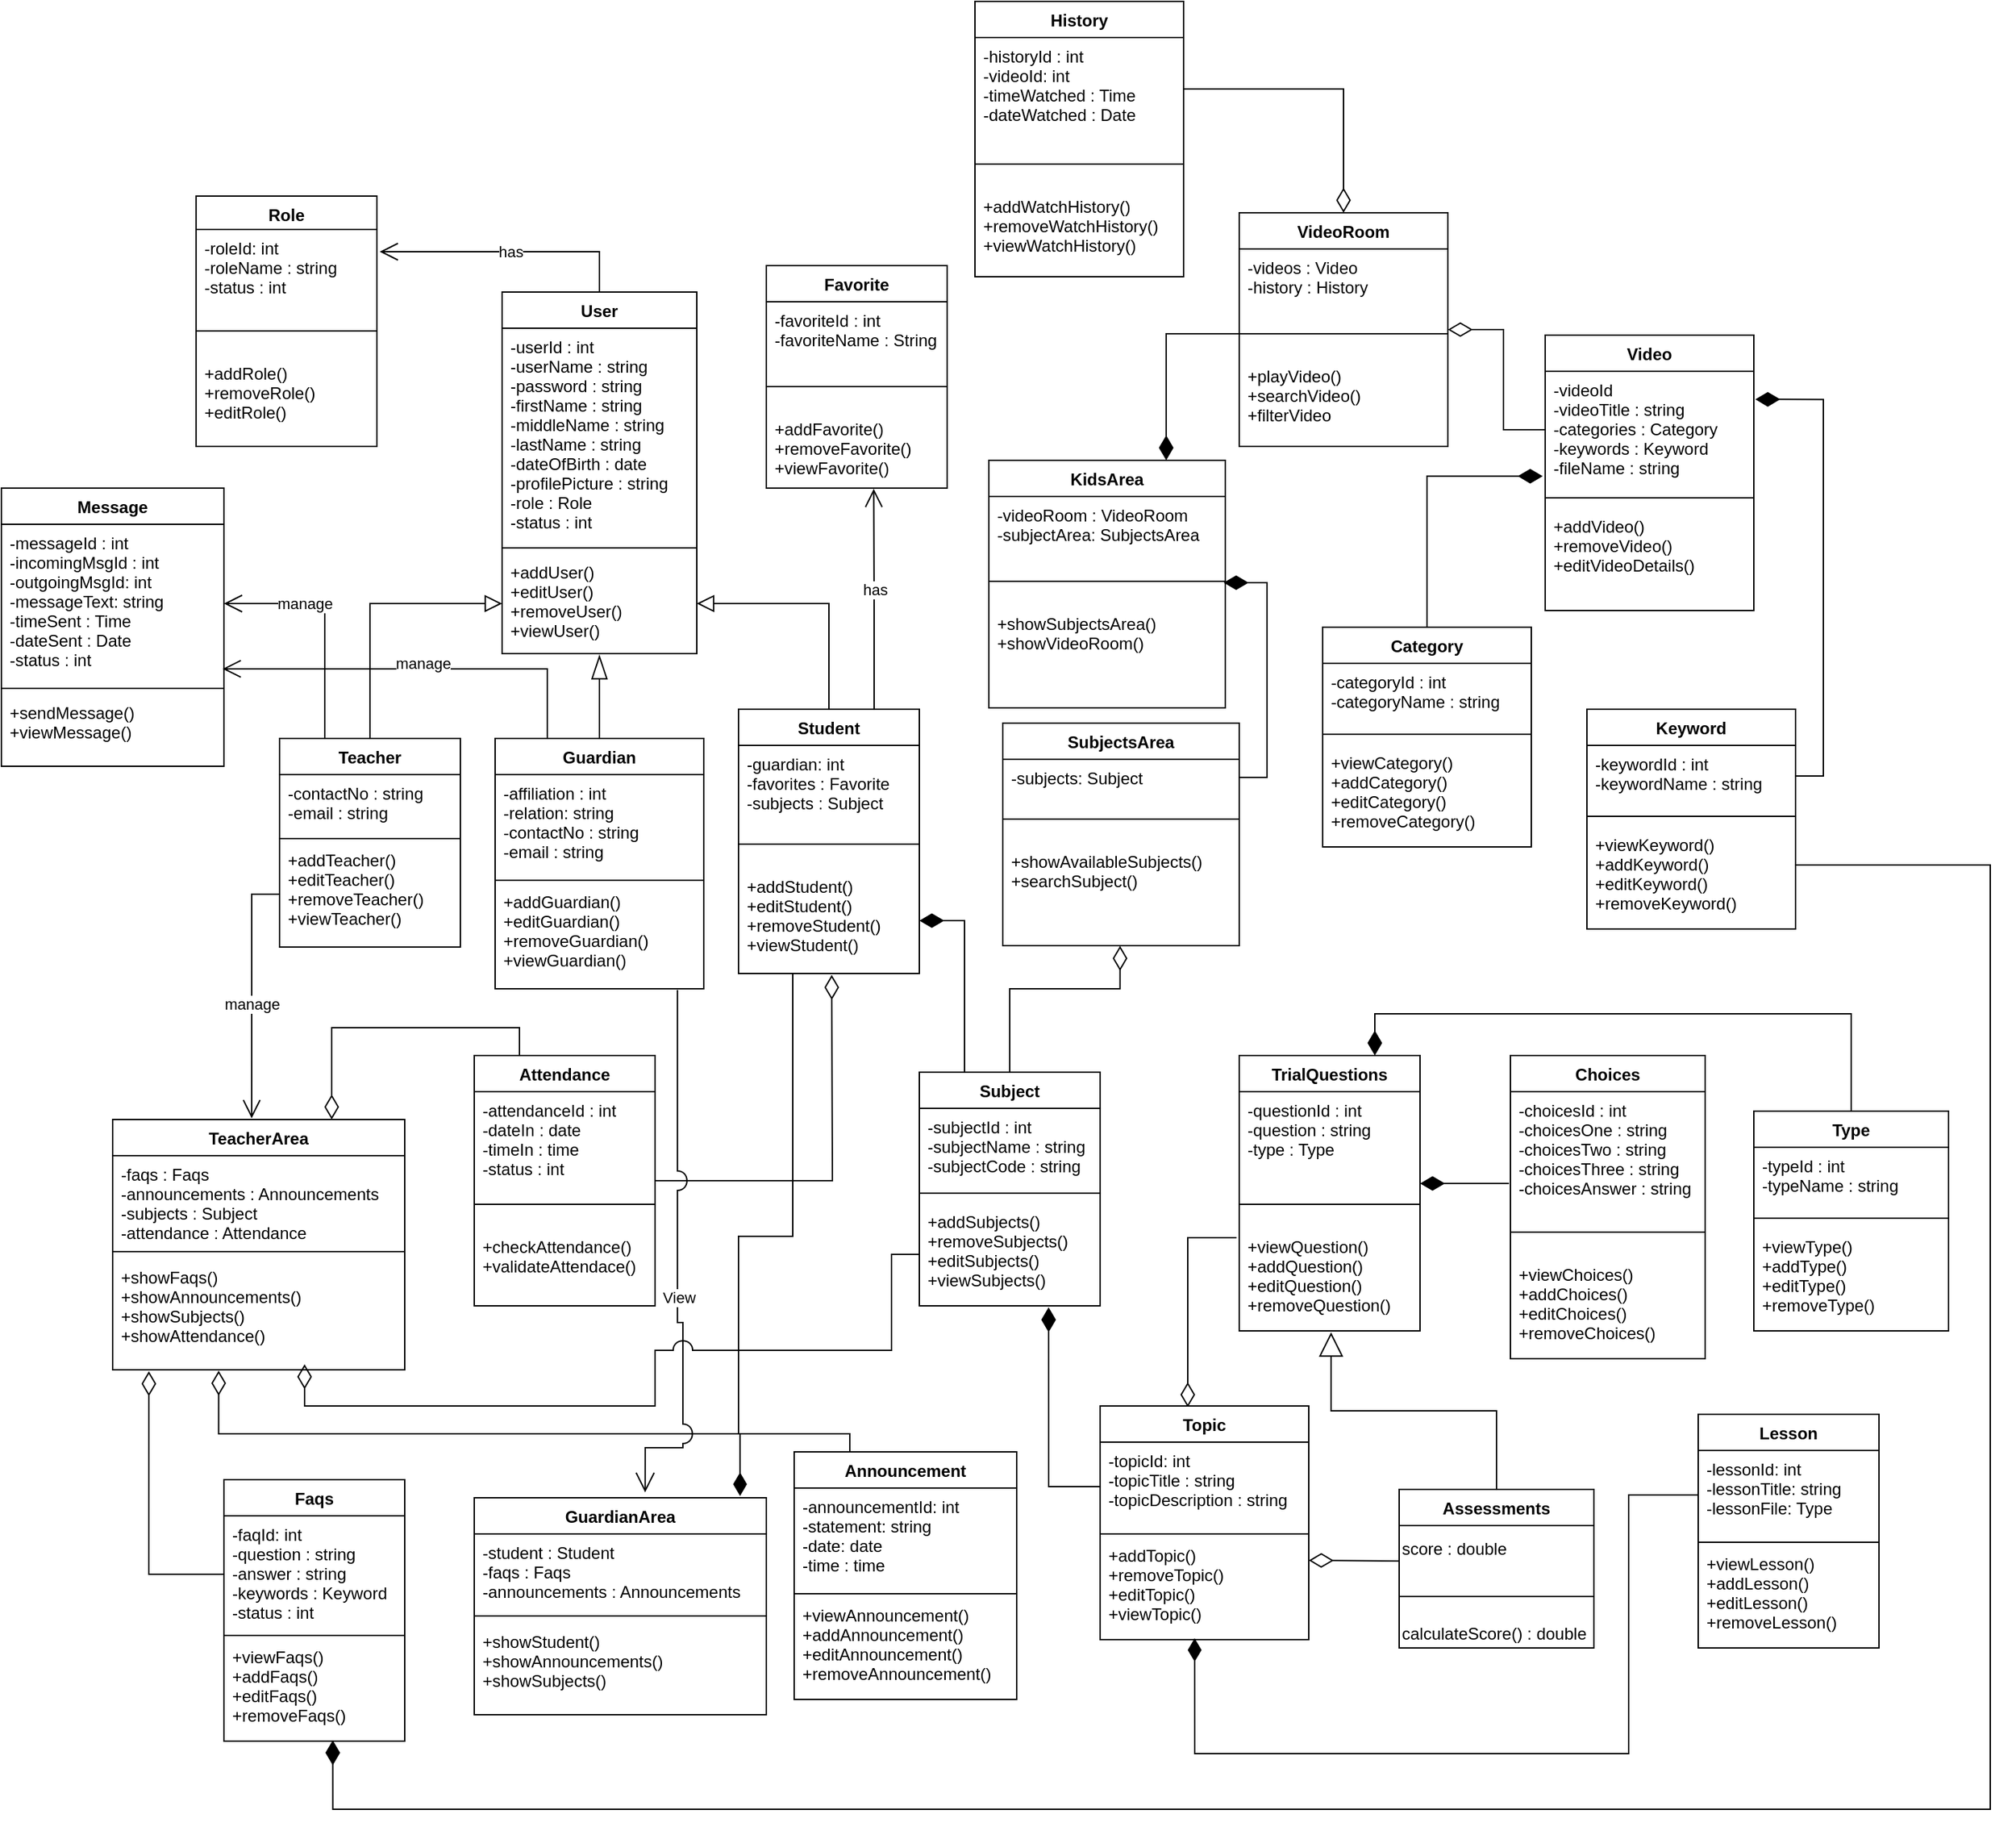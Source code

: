 <mxfile version="14.6.13" type="device" pages="10"><diagram id="yydAAiTSnxa_Fso7AH8H" name="ClassDiagram"><mxGraphModel dx="1776" dy="1726" grid="1" gridSize="10" guides="1" tooltips="1" connect="1" arrows="1" fold="1" page="1" pageScale="1" pageWidth="850" pageHeight="1100" math="0" shadow="0"><root><mxCell id="0"/><mxCell id="1" parent="0"/><mxCell id="_FYR27ibgMHcsNkecTPQ-1" style="rounded=0;orthogonalLoop=1;jettySize=auto;html=1;exitX=0.5;exitY=0;exitDx=0;exitDy=0;entryX=0;entryY=0.5;entryDx=0;entryDy=0;endArrow=block;endFill=0;strokeWidth=1;edgeStyle=orthogonalEdgeStyle;elbow=vertical;targetPerimeterSpacing=0;endSize=10;" parent="1" source="_FYR27ibgMHcsNkecTPQ-4" target="_FYR27ibgMHcsNkecTPQ-11" edge="1"><mxGeometry relative="1" as="geometry"/></mxCell><mxCell id="_FYR27ibgMHcsNkecTPQ-132" style="edgeStyle=orthogonalEdgeStyle;rounded=0;orthogonalLoop=1;jettySize=auto;html=1;exitX=0.25;exitY=0;exitDx=0;exitDy=0;entryX=1;entryY=0.5;entryDx=0;entryDy=0;endArrow=open;endFill=0;endSize=11;" parent="1" source="_FYR27ibgMHcsNkecTPQ-4" target="_FYR27ibgMHcsNkecTPQ-112" edge="1"><mxGeometry relative="1" as="geometry"/></mxCell><mxCell id="_FYR27ibgMHcsNkecTPQ-133" value="manage" style="edgeLabel;html=1;align=center;verticalAlign=middle;resizable=0;points=[];" parent="_FYR27ibgMHcsNkecTPQ-132" vertex="1" connectable="0"><mxGeometry x="0.32" relative="1" as="geometry"><mxPoint as="offset"/></mxGeometry></mxCell><mxCell id="_FYR27ibgMHcsNkecTPQ-4" value="Teacher" style="swimlane;fontStyle=1;align=center;verticalAlign=top;childLayout=stackLayout;horizontal=1;startSize=26;horizontalStack=0;resizeParent=1;resizeParentMax=0;resizeLast=0;collapsible=1;marginBottom=0;" parent="1" vertex="1"><mxGeometry x="20" y="370" width="130" height="150" as="geometry"/></mxCell><mxCell id="_FYR27ibgMHcsNkecTPQ-5" value="-contactNo : string&#10;-email : string" style="text;strokeColor=none;fillColor=none;align=left;verticalAlign=top;spacingLeft=4;spacingRight=4;overflow=hidden;rotatable=0;points=[[0,0.5],[1,0.5]];portConstraint=eastwest;glass=0;" parent="_FYR27ibgMHcsNkecTPQ-4" vertex="1"><mxGeometry y="26" width="130" height="44" as="geometry"/></mxCell><mxCell id="_FYR27ibgMHcsNkecTPQ-6" value="" style="line;strokeWidth=1;fillColor=none;align=left;verticalAlign=middle;spacingTop=-1;spacingLeft=3;spacingRight=3;rotatable=0;labelPosition=right;points=[];portConstraint=eastwest;" parent="_FYR27ibgMHcsNkecTPQ-4" vertex="1"><mxGeometry y="70" width="130" height="4" as="geometry"/></mxCell><mxCell id="_FYR27ibgMHcsNkecTPQ-130" value="+addTeacher()&#10;+editTeacher()&#10;+removeTeacher()&#10;+viewTeacher()" style="text;strokeColor=none;fillColor=none;align=left;verticalAlign=top;spacingLeft=4;spacingRight=4;overflow=hidden;rotatable=0;points=[[0,0.5],[1,0.5]];portConstraint=eastwest;glass=0;" parent="_FYR27ibgMHcsNkecTPQ-4" vertex="1"><mxGeometry y="74" width="130" height="76" as="geometry"/></mxCell><mxCell id="_FYR27ibgMHcsNkecTPQ-8" value="User" style="swimlane;fontStyle=1;align=center;verticalAlign=top;childLayout=stackLayout;horizontal=1;startSize=26;horizontalStack=0;resizeParent=1;resizeParentMax=0;resizeLast=0;collapsible=1;marginBottom=0;glass=0;swimlaneLine=1;" parent="1" vertex="1"><mxGeometry x="180" y="49" width="140" height="260" as="geometry"/></mxCell><mxCell id="_FYR27ibgMHcsNkecTPQ-9" value="-userId : int&#10;-userName : string&#10;-password : string&#10;-firstName : string&#10;-middleName : string&#10;-lastName : string&#10;-dateOfBirth : date&#10;-profilePicture : string&#10;-role : Role&#10;-status : int&#10;&#10;" style="text;strokeColor=none;fillColor=none;align=left;verticalAlign=top;spacingLeft=4;spacingRight=4;overflow=hidden;rotatable=0;points=[[0,0.5],[1,0.5]];portConstraint=eastwest;" parent="_FYR27ibgMHcsNkecTPQ-8" vertex="1"><mxGeometry y="26" width="140" height="154" as="geometry"/></mxCell><mxCell id="_FYR27ibgMHcsNkecTPQ-10" value="" style="line;strokeWidth=1;fillColor=none;align=left;verticalAlign=middle;spacingTop=-1;spacingLeft=3;spacingRight=3;rotatable=0;labelPosition=right;points=[];portConstraint=eastwest;" parent="_FYR27ibgMHcsNkecTPQ-8" vertex="1"><mxGeometry y="180" width="140" height="8" as="geometry"/></mxCell><mxCell id="_FYR27ibgMHcsNkecTPQ-11" value="+addUser()&#10;+editUser()&#10;+removeUser()&#10;+viewUser()" style="text;strokeColor=none;fillColor=none;align=left;verticalAlign=top;spacingLeft=4;spacingRight=4;overflow=hidden;rotatable=0;points=[[0,0.5],[1,0.5]];portConstraint=eastwest;" parent="_FYR27ibgMHcsNkecTPQ-8" vertex="1"><mxGeometry y="188" width="140" height="72" as="geometry"/></mxCell><mxCell id="_FYR27ibgMHcsNkecTPQ-12" style="edgeStyle=orthogonalEdgeStyle;rounded=0;orthogonalLoop=1;jettySize=auto;html=1;exitX=0.5;exitY=0;exitDx=0;exitDy=0;entryX=1;entryY=0.5;entryDx=0;entryDy=0;endArrow=block;endFill=0;endSize=10;targetPerimeterSpacing=0;strokeWidth=1;" parent="1" source="_FYR27ibgMHcsNkecTPQ-13" target="_FYR27ibgMHcsNkecTPQ-11" edge="1"><mxGeometry relative="1" as="geometry"><Array as="points"><mxPoint x="415" y="273"/></Array></mxGeometry></mxCell><mxCell id="_FYR27ibgMHcsNkecTPQ-128" style="edgeStyle=orthogonalEdgeStyle;rounded=0;orthogonalLoop=1;jettySize=auto;html=1;exitX=0.75;exitY=0;exitDx=0;exitDy=0;entryX=0.594;entryY=1.009;entryDx=0;entryDy=0;entryPerimeter=0;endArrow=open;endFill=0;endSize=11;" parent="1" source="_FYR27ibgMHcsNkecTPQ-13" target="_FYR27ibgMHcsNkecTPQ-127" edge="1"><mxGeometry relative="1" as="geometry"/></mxCell><mxCell id="_FYR27ibgMHcsNkecTPQ-129" value="has" style="edgeLabel;html=1;align=center;verticalAlign=middle;resizable=0;points=[];" parent="_FYR27ibgMHcsNkecTPQ-128" vertex="1" connectable="0"><mxGeometry x="0.096" y="-1" relative="1" as="geometry"><mxPoint as="offset"/></mxGeometry></mxCell><mxCell id="_FYR27ibgMHcsNkecTPQ-13" value="Student" style="swimlane;fontStyle=1;align=center;verticalAlign=top;childLayout=stackLayout;horizontal=1;startSize=26;horizontalStack=0;resizeParent=1;resizeParentMax=0;resizeLast=0;collapsible=1;marginBottom=0;" parent="1" vertex="1"><mxGeometry x="350" y="349" width="130" height="190" as="geometry"/></mxCell><mxCell id="_FYR27ibgMHcsNkecTPQ-14" value="-guardian: int&#10;-favorites : Favorite&#10;-subjects : Subject" style="text;strokeColor=none;fillColor=none;align=left;verticalAlign=top;spacingLeft=4;spacingRight=4;overflow=hidden;rotatable=0;points=[[0,0.5],[1,0.5]];portConstraint=eastwest;glass=0;" parent="_FYR27ibgMHcsNkecTPQ-13" vertex="1"><mxGeometry y="26" width="130" height="54" as="geometry"/></mxCell><mxCell id="_FYR27ibgMHcsNkecTPQ-15" value="" style="line;strokeWidth=1;fillColor=none;align=left;verticalAlign=middle;spacingTop=-1;spacingLeft=3;spacingRight=3;rotatable=0;labelPosition=right;points=[];portConstraint=eastwest;" parent="_FYR27ibgMHcsNkecTPQ-13" vertex="1"><mxGeometry y="80" width="130" height="34" as="geometry"/></mxCell><mxCell id="_FYR27ibgMHcsNkecTPQ-134" value="+addStudent()&#10;+editStudent()&#10;+removeStudent()&#10;+viewStudent()" style="text;strokeColor=none;fillColor=none;align=left;verticalAlign=top;spacingLeft=4;spacingRight=4;overflow=hidden;rotatable=0;points=[[0,0.5],[1,0.5]];portConstraint=eastwest;glass=0;" parent="_FYR27ibgMHcsNkecTPQ-13" vertex="1"><mxGeometry y="114" width="130" height="76" as="geometry"/></mxCell><mxCell id="_FYR27ibgMHcsNkecTPQ-17" style="edgeStyle=orthogonalEdgeStyle;rounded=0;orthogonalLoop=1;jettySize=auto;html=1;exitX=1;exitY=0.5;exitDx=0;exitDy=0;endArrow=diamondThin;endFill=0;endSize=15;targetPerimeterSpacing=0;strokeWidth=1;" parent="1" source="_FYR27ibgMHcsNkecTPQ-18" edge="1"><mxGeometry relative="1" as="geometry"><mxPoint x="417" y="540" as="targetPoint"/></mxGeometry></mxCell><mxCell id="_FYR27ibgMHcsNkecTPQ-159" style="edgeStyle=orthogonalEdgeStyle;rounded=0;orthogonalLoop=1;jettySize=auto;html=1;exitX=0.25;exitY=0;exitDx=0;exitDy=0;entryX=0.75;entryY=0;entryDx=0;entryDy=0;endArrow=diamondThin;endFill=0;endSize=15;" parent="1" source="_FYR27ibgMHcsNkecTPQ-18" target="_FYR27ibgMHcsNkecTPQ-149" edge="1"><mxGeometry relative="1" as="geometry"/></mxCell><mxCell id="_FYR27ibgMHcsNkecTPQ-18" value="Attendance" style="swimlane;fontStyle=1;align=center;verticalAlign=top;childLayout=stackLayout;horizontal=1;startSize=26;horizontalStack=0;resizeParent=1;resizeParentMax=0;resizeLast=0;collapsible=1;marginBottom=0;glass=0;rounded=0;shadow=0;" parent="1" vertex="1"><mxGeometry x="160" y="598" width="130" height="180" as="geometry"/></mxCell><mxCell id="_FYR27ibgMHcsNkecTPQ-19" value="-attendanceId : int&#10;-dateIn : date&#10;-timeIn : time&#10;-status : int" style="text;strokeColor=none;fillColor=none;align=left;verticalAlign=top;spacingLeft=4;spacingRight=4;overflow=hidden;rotatable=0;points=[[0,0.5],[1,0.5]];portConstraint=eastwest;glass=0;" parent="_FYR27ibgMHcsNkecTPQ-18" vertex="1"><mxGeometry y="26" width="130" height="64" as="geometry"/></mxCell><mxCell id="_FYR27ibgMHcsNkecTPQ-20" value="" style="line;strokeWidth=1;fillColor=none;align=left;verticalAlign=middle;spacingTop=-1;spacingLeft=3;spacingRight=3;rotatable=0;labelPosition=right;points=[];portConstraint=eastwest;" parent="_FYR27ibgMHcsNkecTPQ-18" vertex="1"><mxGeometry y="90" width="130" height="34" as="geometry"/></mxCell><mxCell id="_FYR27ibgMHcsNkecTPQ-21" value="+checkAttendance()&#10;+validateAttendace()" style="text;strokeColor=none;align=left;verticalAlign=top;spacingLeft=4;spacingRight=4;overflow=hidden;rotatable=0;points=[[0,0.5],[1,0.5]];portConstraint=eastwest;" parent="_FYR27ibgMHcsNkecTPQ-18" vertex="1"><mxGeometry y="124" width="130" height="56" as="geometry"/></mxCell><mxCell id="_FYR27ibgMHcsNkecTPQ-23" value="KidsArea" style="swimlane;fontStyle=1;align=center;verticalAlign=top;childLayout=stackLayout;horizontal=1;startSize=26;horizontalStack=0;resizeParent=1;resizeParentMax=0;resizeLast=0;collapsible=1;marginBottom=0;" parent="1" vertex="1"><mxGeometry x="530" y="170" width="170" height="178" as="geometry"/></mxCell><mxCell id="_FYR27ibgMHcsNkecTPQ-24" value="-videoRoom : VideoRoom&#10;-subjectArea: SubjectsArea" style="text;strokeColor=none;fillColor=none;align=left;verticalAlign=top;spacingLeft=4;spacingRight=4;overflow=hidden;rotatable=0;points=[[0,0.5],[1,0.5]];portConstraint=eastwest;" parent="_FYR27ibgMHcsNkecTPQ-23" vertex="1"><mxGeometry y="26" width="170" height="44" as="geometry"/></mxCell><mxCell id="_FYR27ibgMHcsNkecTPQ-25" value="" style="line;strokeWidth=1;fillColor=none;align=left;verticalAlign=middle;spacingTop=-1;spacingLeft=3;spacingRight=3;rotatable=0;labelPosition=right;points=[];portConstraint=eastwest;" parent="_FYR27ibgMHcsNkecTPQ-23" vertex="1"><mxGeometry y="70" width="170" height="34" as="geometry"/></mxCell><mxCell id="_FYR27ibgMHcsNkecTPQ-26" value="+showSubjectsArea()&#10;+showVideoRoom()" style="text;strokeColor=none;fillColor=none;align=left;verticalAlign=top;spacingLeft=4;spacingRight=4;overflow=hidden;rotatable=0;points=[[0,0.5],[1,0.5]];portConstraint=eastwest;" parent="_FYR27ibgMHcsNkecTPQ-23" vertex="1"><mxGeometry y="104" width="170" height="74" as="geometry"/></mxCell><mxCell id="_FYR27ibgMHcsNkecTPQ-27" style="edgeStyle=orthogonalEdgeStyle;rounded=0;orthogonalLoop=1;jettySize=auto;html=1;exitX=0;exitY=0.75;exitDx=0;exitDy=0;endArrow=diamondThin;endFill=0;endSize=15;targetPerimeterSpacing=0;strokeWidth=1;" parent="1" source="_FYR27ibgMHcsNkecTPQ-30" edge="1"><mxGeometry relative="1" as="geometry"><mxPoint x="760" y="961" as="targetPoint"/></mxGeometry></mxCell><mxCell id="_FYR27ibgMHcsNkecTPQ-28" style="edgeStyle=elbowEdgeStyle;rounded=0;jumpStyle=arc;jumpSize=14;orthogonalLoop=1;jettySize=auto;elbow=vertical;html=1;exitX=0.5;exitY=0;exitDx=0;exitDy=0;shadow=0;startArrow=none;startFill=0;endArrow=block;endFill=0;endSize=15;entryX=0.508;entryY=1.014;entryDx=0;entryDy=0;entryPerimeter=0;" parent="1" source="_FYR27ibgMHcsNkecTPQ-29" target="_FYR27ibgMHcsNkecTPQ-37" edge="1"><mxGeometry relative="1" as="geometry"><mxPoint x="740" y="500" as="targetPoint"/></mxGeometry></mxCell><mxCell id="_FYR27ibgMHcsNkecTPQ-29" value="Assessments" style="swimlane;fontStyle=1;align=center;verticalAlign=top;childLayout=stackLayout;horizontal=1;startSize=26;horizontalStack=0;resizeParent=1;resizeParentMax=0;resizeLast=0;collapsible=1;marginBottom=0;" parent="1" vertex="1"><mxGeometry x="825" y="910" width="140" height="114" as="geometry"/></mxCell><mxCell id="_FYR27ibgMHcsNkecTPQ-30" value="score : double" style="text;html=1;strokeColor=none;fillColor=none;align=left;verticalAlign=middle;whiteSpace=wrap;rounded=0;" parent="_FYR27ibgMHcsNkecTPQ-29" vertex="1"><mxGeometry y="26" width="140" height="34" as="geometry"/></mxCell><mxCell id="_FYR27ibgMHcsNkecTPQ-31" value="" style="line;strokeWidth=1;fillColor=none;align=left;verticalAlign=middle;spacingTop=-1;spacingLeft=3;spacingRight=3;rotatable=0;labelPosition=right;points=[];portConstraint=eastwest;" parent="_FYR27ibgMHcsNkecTPQ-29" vertex="1"><mxGeometry y="60" width="140" height="34" as="geometry"/></mxCell><mxCell id="_FYR27ibgMHcsNkecTPQ-32" value="calculateScore() : double" style="text;html=1;strokeColor=none;fillColor=none;align=left;verticalAlign=middle;whiteSpace=wrap;rounded=0;" parent="_FYR27ibgMHcsNkecTPQ-29" vertex="1"><mxGeometry y="94" width="140" height="20" as="geometry"/></mxCell><mxCell id="_FYR27ibgMHcsNkecTPQ-33" style="edgeStyle=orthogonalEdgeStyle;rounded=0;orthogonalLoop=1;jettySize=auto;html=1;exitX=-0.015;exitY=0.095;exitDx=0;exitDy=0;entryX=0.42;entryY=0.005;entryDx=0;entryDy=0;endArrow=diamondThin;endFill=0;endSize=15;targetPerimeterSpacing=0;strokeWidth=1;exitPerimeter=0;entryPerimeter=0;" parent="1" source="_FYR27ibgMHcsNkecTPQ-37" target="_FYR27ibgMHcsNkecTPQ-68" edge="1"><mxGeometry relative="1" as="geometry"/></mxCell><mxCell id="_FYR27ibgMHcsNkecTPQ-34" value="TrialQuestions" style="swimlane;fontStyle=1;align=center;verticalAlign=top;childLayout=stackLayout;horizontal=1;startSize=26;horizontalStack=0;resizeParent=1;resizeParentMax=0;resizeLast=0;collapsible=1;marginBottom=0;" parent="1" vertex="1"><mxGeometry x="710" y="598" width="130" height="198" as="geometry"/></mxCell><mxCell id="_FYR27ibgMHcsNkecTPQ-35" value="-questionId : int&#10;-question : string&#10;-type : Type" style="text;strokeColor=none;fillColor=none;align=left;verticalAlign=top;spacingLeft=4;spacingRight=4;overflow=hidden;rotatable=0;points=[[0,0.5],[1,0.5]];portConstraint=eastwest;" parent="_FYR27ibgMHcsNkecTPQ-34" vertex="1"><mxGeometry y="26" width="130" height="64" as="geometry"/></mxCell><mxCell id="_FYR27ibgMHcsNkecTPQ-36" value="" style="line;strokeWidth=1;fillColor=none;align=left;verticalAlign=middle;spacingTop=-1;spacingLeft=3;spacingRight=3;rotatable=0;labelPosition=right;points=[];portConstraint=eastwest;" parent="_FYR27ibgMHcsNkecTPQ-34" vertex="1"><mxGeometry y="90" width="130" height="34" as="geometry"/></mxCell><mxCell id="_FYR27ibgMHcsNkecTPQ-37" value="+viewQuestion()&#10;+addQuestion()&#10;+editQuestion()&#10;+removeQuestion()" style="text;strokeColor=none;fillColor=none;align=left;verticalAlign=top;spacingLeft=4;spacingRight=4;overflow=hidden;rotatable=0;points=[[0,0.5],[1,0.5]];portConstraint=eastwest;" parent="_FYR27ibgMHcsNkecTPQ-34" vertex="1"><mxGeometry y="124" width="130" height="74" as="geometry"/></mxCell><mxCell id="_FYR27ibgMHcsNkecTPQ-38" style="edgeStyle=orthogonalEdgeStyle;rounded=0;orthogonalLoop=1;jettySize=auto;html=1;endArrow=diamondThin;endFill=0;endSize=15;targetPerimeterSpacing=0;strokeWidth=1;entryX=0.496;entryY=1.002;entryDx=0;entryDy=0;entryPerimeter=0;" parent="1" source="_FYR27ibgMHcsNkecTPQ-39" target="_FYR27ibgMHcsNkecTPQ-91" edge="1"><mxGeometry relative="1" as="geometry"><mxPoint x="510" y="180" as="targetPoint"/><Array as="points"><mxPoint x="545" y="550"/><mxPoint x="624" y="550"/></Array></mxGeometry></mxCell><mxCell id="LOiZawNV1cWQrRXmk1CC-7" style="edgeStyle=orthogonalEdgeStyle;rounded=0;jumpStyle=arc;jumpSize=14;orthogonalLoop=1;jettySize=auto;html=1;exitX=0.25;exitY=0;exitDx=0;exitDy=0;endArrow=diamondThin;endFill=1;startSize=9;endSize=15;" parent="1" source="_FYR27ibgMHcsNkecTPQ-39" target="_FYR27ibgMHcsNkecTPQ-134" edge="1"><mxGeometry relative="1" as="geometry"/></mxCell><mxCell id="_FYR27ibgMHcsNkecTPQ-39" value="Subject" style="swimlane;fontStyle=1;align=center;verticalAlign=top;childLayout=stackLayout;horizontal=1;startSize=26;horizontalStack=0;resizeParent=1;resizeParentMax=0;resizeLast=0;collapsible=1;marginBottom=0;" parent="1" vertex="1"><mxGeometry x="480" y="610" width="130" height="168" as="geometry"/></mxCell><mxCell id="_FYR27ibgMHcsNkecTPQ-40" value="-subjectId : int&#10;-subjectName : string&#10;-subjectCode : string&#10;&#10;" style="text;strokeColor=none;fillColor=none;align=left;verticalAlign=top;spacingLeft=4;spacingRight=4;overflow=hidden;rotatable=0;points=[[0,0.5],[1,0.5]];portConstraint=eastwest;" parent="_FYR27ibgMHcsNkecTPQ-39" vertex="1"><mxGeometry y="26" width="130" height="54" as="geometry"/></mxCell><mxCell id="_FYR27ibgMHcsNkecTPQ-41" value="" style="line;strokeWidth=1;fillColor=none;align=left;verticalAlign=middle;spacingTop=-1;spacingLeft=3;spacingRight=3;rotatable=0;labelPosition=right;points=[];portConstraint=eastwest;" parent="_FYR27ibgMHcsNkecTPQ-39" vertex="1"><mxGeometry y="80" width="130" height="14" as="geometry"/></mxCell><mxCell id="_FYR27ibgMHcsNkecTPQ-42" value="+addSubjects()&#10;+removeSubjects()&#10;+editSubjects()&#10;+viewSubjects()" style="text;strokeColor=none;fillColor=none;align=left;verticalAlign=top;spacingLeft=4;spacingRight=4;overflow=hidden;rotatable=0;points=[[0,0.5],[1,0.5]];portConstraint=eastwest;" parent="_FYR27ibgMHcsNkecTPQ-39" vertex="1"><mxGeometry y="94" width="130" height="74" as="geometry"/></mxCell><mxCell id="_FYR27ibgMHcsNkecTPQ-45" value="Role" style="swimlane;fontStyle=1;align=center;verticalAlign=top;childLayout=stackLayout;horizontal=1;startSize=24;horizontalStack=0;resizeParent=1;resizeParentMax=0;resizeLast=0;collapsible=1;marginBottom=0;" parent="1" vertex="1"><mxGeometry x="-40" y="-20" width="130" height="180" as="geometry"/></mxCell><mxCell id="_FYR27ibgMHcsNkecTPQ-46" value="-roleId: int&#10;-roleName : string&#10;-status : int" style="text;strokeColor=none;fillColor=none;align=left;verticalAlign=top;spacingLeft=4;spacingRight=4;overflow=hidden;rotatable=0;points=[[0,0.5],[1,0.5]];portConstraint=eastwest;" parent="_FYR27ibgMHcsNkecTPQ-45" vertex="1"><mxGeometry y="24" width="130" height="56" as="geometry"/></mxCell><mxCell id="_FYR27ibgMHcsNkecTPQ-47" value="" style="line;strokeWidth=1;fillColor=none;align=left;verticalAlign=middle;spacingTop=-1;spacingLeft=3;spacingRight=3;rotatable=0;labelPosition=right;points=[];portConstraint=eastwest;" parent="_FYR27ibgMHcsNkecTPQ-45" vertex="1"><mxGeometry y="80" width="130" height="34" as="geometry"/></mxCell><mxCell id="_FYR27ibgMHcsNkecTPQ-48" value="+addRole()&#10;+removeRole()&#10;+editRole()" style="text;strokeColor=none;fillColor=none;align=left;verticalAlign=top;spacingLeft=4;spacingRight=4;overflow=hidden;rotatable=0;points=[[0,0.5],[1,0.5]];portConstraint=eastwest;" parent="_FYR27ibgMHcsNkecTPQ-45" vertex="1"><mxGeometry y="114" width="130" height="66" as="geometry"/></mxCell><mxCell id="_FYR27ibgMHcsNkecTPQ-49" value="has" style="edgeStyle=elbowEdgeStyle;rounded=0;orthogonalLoop=1;jettySize=auto;elbow=vertical;html=1;entryX=0.5;entryY=0;entryDx=0;entryDy=0;endArrow=none;endFill=0;endSize=11;startArrow=open;startFill=0;startSize=11;" parent="1" target="_FYR27ibgMHcsNkecTPQ-8" edge="1"><mxGeometry relative="1" as="geometry"><Array as="points"><mxPoint x="170" y="20"/><mxPoint x="210" y="44"/></Array><mxPoint x="92" y="20" as="sourcePoint"/></mxGeometry></mxCell><mxCell id="_FYR27ibgMHcsNkecTPQ-50" style="edgeStyle=elbowEdgeStyle;rounded=0;orthogonalLoop=1;jettySize=auto;elbow=vertical;html=1;exitX=0.5;exitY=0;exitDx=0;exitDy=0;endArrow=blockThin;endFill=0;endSize=15;" parent="1" source="_FYR27ibgMHcsNkecTPQ-97" edge="1"><mxGeometry relative="1" as="geometry"><mxPoint x="250" y="310" as="targetPoint"/></mxGeometry></mxCell><mxCell id="_FYR27ibgMHcsNkecTPQ-51" value="Choices" style="swimlane;fontStyle=1;align=center;verticalAlign=top;childLayout=stackLayout;horizontal=1;startSize=26;horizontalStack=0;resizeParent=1;resizeParentMax=0;resizeLast=0;collapsible=1;marginBottom=0;" parent="1" vertex="1"><mxGeometry x="905" y="598" width="140" height="218" as="geometry"/></mxCell><mxCell id="_FYR27ibgMHcsNkecTPQ-52" value="-choicesId : int&#10;-choicesOne : string&#10;-choicesTwo : string&#10;-choicesThree : string&#10;-choicesAnswer : string" style="text;strokeColor=none;fillColor=none;align=left;verticalAlign=top;spacingLeft=4;spacingRight=4;overflow=hidden;rotatable=0;points=[[0,0.5],[1,0.5]];portConstraint=eastwest;" parent="_FYR27ibgMHcsNkecTPQ-51" vertex="1"><mxGeometry y="26" width="140" height="84" as="geometry"/></mxCell><mxCell id="_FYR27ibgMHcsNkecTPQ-53" value="" style="line;strokeWidth=1;fillColor=none;align=left;verticalAlign=middle;spacingTop=-1;spacingLeft=3;spacingRight=3;rotatable=0;labelPosition=right;points=[];portConstraint=eastwest;" parent="_FYR27ibgMHcsNkecTPQ-51" vertex="1"><mxGeometry y="110" width="140" height="34" as="geometry"/></mxCell><mxCell id="_FYR27ibgMHcsNkecTPQ-54" value="+viewChoices()&#10;+addChoices()&#10;+editChoices()&#10;+removeChoices()" style="text;strokeColor=none;fillColor=none;align=left;verticalAlign=top;spacingLeft=4;spacingRight=4;overflow=hidden;rotatable=0;points=[[0,0.5],[1,0.5]];portConstraint=eastwest;" parent="_FYR27ibgMHcsNkecTPQ-51" vertex="1"><mxGeometry y="144" width="140" height="74" as="geometry"/></mxCell><mxCell id="_FYR27ibgMHcsNkecTPQ-55" style="edgeStyle=elbowEdgeStyle;rounded=0;orthogonalLoop=1;jettySize=auto;elbow=vertical;html=1;endArrow=diamondThin;endFill=1;endSize=15;" parent="1" edge="1"><mxGeometry relative="1" as="geometry"><mxPoint x="904" y="690" as="sourcePoint"/><mxPoint x="840" y="690" as="targetPoint"/><Array as="points"><mxPoint x="870" y="690"/><mxPoint x="880" y="658"/><mxPoint x="850" y="610"/></Array></mxGeometry></mxCell><mxCell id="_FYR27ibgMHcsNkecTPQ-58" value="Faqs" style="swimlane;fontStyle=1;align=center;verticalAlign=top;childLayout=stackLayout;horizontal=1;startSize=26;horizontalStack=0;resizeParent=1;resizeParentMax=0;resizeLast=0;collapsible=1;marginBottom=0;" parent="1" vertex="1"><mxGeometry x="-20" y="903" width="130" height="188" as="geometry"/></mxCell><mxCell id="_FYR27ibgMHcsNkecTPQ-59" value="-faqId: int&#10;-question : string&#10;-answer : string&#10;-keywords : Keyword&#10;-status : int&#10;" style="text;strokeColor=none;fillColor=none;align=left;verticalAlign=top;spacingLeft=4;spacingRight=4;overflow=hidden;rotatable=0;points=[[0,0.5],[1,0.5]];portConstraint=eastwest;" parent="_FYR27ibgMHcsNkecTPQ-58" vertex="1"><mxGeometry y="26" width="130" height="84" as="geometry"/></mxCell><mxCell id="_FYR27ibgMHcsNkecTPQ-60" value="" style="line;strokeWidth=1;fillColor=none;align=left;verticalAlign=middle;spacingTop=-1;spacingLeft=3;spacingRight=3;rotatable=0;labelPosition=right;points=[];portConstraint=eastwest;" parent="_FYR27ibgMHcsNkecTPQ-58" vertex="1"><mxGeometry y="110" width="130" height="4" as="geometry"/></mxCell><mxCell id="_FYR27ibgMHcsNkecTPQ-61" value="+viewFaqs()&#10;+addFaqs()&#10;+editFaqs()&#10;+removeFaqs()" style="text;strokeColor=none;fillColor=none;align=left;verticalAlign=top;spacingLeft=4;spacingRight=4;overflow=hidden;rotatable=0;points=[[0,0.5],[1,0.5]];portConstraint=eastwest;" parent="_FYR27ibgMHcsNkecTPQ-58" vertex="1"><mxGeometry y="114" width="130" height="74" as="geometry"/></mxCell><mxCell id="_FYR27ibgMHcsNkecTPQ-156" style="edgeStyle=orthogonalEdgeStyle;rounded=0;orthogonalLoop=1;jettySize=auto;html=1;exitX=0.25;exitY=0;exitDx=0;exitDy=0;entryX=0.363;entryY=1.008;entryDx=0;entryDy=0;entryPerimeter=0;endArrow=diamondThin;endFill=0;endSize=15;" parent="1" source="_FYR27ibgMHcsNkecTPQ-64" edge="1" target="ybxLUxZzLTH9ediHm1fT-2"><mxGeometry relative="1" as="geometry"><mxPoint x="-21.25" y="782.37" as="targetPoint"/><Array as="points"><mxPoint x="430" y="870"/><mxPoint x="-24" y="870"/></Array></mxGeometry></mxCell><mxCell id="_FYR27ibgMHcsNkecTPQ-64" value="Announcement" style="swimlane;fontStyle=1;align=center;verticalAlign=top;childLayout=stackLayout;horizontal=1;startSize=26;horizontalStack=0;resizeParent=1;resizeParentMax=0;resizeLast=0;collapsible=1;marginBottom=0;" parent="1" vertex="1"><mxGeometry x="390" y="883" width="160" height="178" as="geometry"/></mxCell><mxCell id="_FYR27ibgMHcsNkecTPQ-65" value="-announcementId: int&#10;-statement: string&#10;-date: date&#10;-time : time" style="text;strokeColor=none;fillColor=none;align=left;verticalAlign=top;spacingLeft=4;spacingRight=4;overflow=hidden;rotatable=0;points=[[0,0.5],[1,0.5]];portConstraint=eastwest;" parent="_FYR27ibgMHcsNkecTPQ-64" vertex="1"><mxGeometry y="26" width="160" height="74" as="geometry"/></mxCell><mxCell id="_FYR27ibgMHcsNkecTPQ-66" value="" style="line;strokeWidth=1;fillColor=none;align=left;verticalAlign=middle;spacingTop=-1;spacingLeft=3;spacingRight=3;rotatable=0;labelPosition=right;points=[];portConstraint=eastwest;" parent="_FYR27ibgMHcsNkecTPQ-64" vertex="1"><mxGeometry y="100" width="160" height="4" as="geometry"/></mxCell><mxCell id="_FYR27ibgMHcsNkecTPQ-67" value="+viewAnnouncement()&#10;+addAnnouncement()&#10;+editAnnouncement()&#10;+removeAnnouncement()" style="text;strokeColor=none;fillColor=none;align=left;verticalAlign=top;spacingLeft=4;spacingRight=4;overflow=hidden;rotatable=0;points=[[0,0.5],[1,0.5]];portConstraint=eastwest;" parent="_FYR27ibgMHcsNkecTPQ-64" vertex="1"><mxGeometry y="104" width="160" height="74" as="geometry"/></mxCell><mxCell id="_FYR27ibgMHcsNkecTPQ-68" value="Topic" style="swimlane;fontStyle=1;align=center;verticalAlign=top;childLayout=stackLayout;horizontal=1;startSize=26;horizontalStack=0;resizeParent=1;resizeParentMax=0;resizeLast=0;collapsible=1;marginBottom=0;" parent="1" vertex="1"><mxGeometry x="610" y="850" width="150" height="168" as="geometry"/></mxCell><mxCell id="_FYR27ibgMHcsNkecTPQ-69" value="-topicId: int&#10;-topicTitle : string&#10;-topicDescription : string&#10;" style="text;strokeColor=none;fillColor=none;align=left;verticalAlign=top;spacingLeft=4;spacingRight=4;overflow=hidden;rotatable=0;points=[[0,0.5],[1,0.5]];portConstraint=eastwest;" parent="_FYR27ibgMHcsNkecTPQ-68" vertex="1"><mxGeometry y="26" width="150" height="64" as="geometry"/></mxCell><mxCell id="_FYR27ibgMHcsNkecTPQ-70" value="" style="line;strokeWidth=1;fillColor=none;align=left;verticalAlign=middle;spacingTop=-1;spacingLeft=3;spacingRight=3;rotatable=0;labelPosition=right;points=[];portConstraint=eastwest;" parent="_FYR27ibgMHcsNkecTPQ-68" vertex="1"><mxGeometry y="90" width="150" height="4" as="geometry"/></mxCell><mxCell id="_FYR27ibgMHcsNkecTPQ-71" value="+addTopic()&#10;+removeTopic()&#10;+editTopic()&#10;+viewTopic()" style="text;strokeColor=none;fillColor=none;align=left;verticalAlign=top;spacingLeft=4;spacingRight=4;overflow=hidden;rotatable=0;points=[[0,0.5],[1,0.5]];portConstraint=eastwest;" parent="_FYR27ibgMHcsNkecTPQ-68" vertex="1"><mxGeometry y="94" width="150" height="74" as="geometry"/></mxCell><mxCell id="_FYR27ibgMHcsNkecTPQ-72" style="edgeStyle=orthogonalEdgeStyle;rounded=0;orthogonalLoop=1;jettySize=auto;html=1;exitX=0;exitY=0.5;exitDx=0;exitDy=0;entryX=0.715;entryY=1.014;entryDx=0;entryDy=0;entryPerimeter=0;endArrow=diamondThin;endFill=1;endSize=15;" parent="1" source="_FYR27ibgMHcsNkecTPQ-69" target="_FYR27ibgMHcsNkecTPQ-42" edge="1"><mxGeometry relative="1" as="geometry"/></mxCell><mxCell id="_FYR27ibgMHcsNkecTPQ-73" style="edgeStyle=orthogonalEdgeStyle;rounded=0;orthogonalLoop=1;jettySize=auto;html=1;endArrow=diamondThin;endFill=1;startSize=8;endSize=15;sourcePerimeterSpacing=0;targetPerimeterSpacing=0;entryX=0.75;entryY=0;entryDx=0;entryDy=0;exitX=0;exitY=0.5;exitDx=0;exitDy=0;exitPerimeter=0;" parent="1" source="_FYR27ibgMHcsNkecTPQ-76" target="_FYR27ibgMHcsNkecTPQ-23" edge="1"><mxGeometry relative="1" as="geometry"><mxPoint x="615" y="150" as="targetPoint"/></mxGeometry></mxCell><mxCell id="_FYR27ibgMHcsNkecTPQ-74" value="VideoRoom" style="swimlane;fontStyle=1;align=center;verticalAlign=top;childLayout=stackLayout;horizontal=1;startSize=26;horizontalStack=0;resizeParent=1;resizeParentMax=0;resizeLast=0;collapsible=1;marginBottom=0;" parent="1" vertex="1"><mxGeometry x="710" y="-8" width="150" height="168" as="geometry"/></mxCell><mxCell id="_FYR27ibgMHcsNkecTPQ-75" value="-videos : Video&#10;-history : History" style="text;strokeColor=none;fillColor=none;align=left;verticalAlign=top;spacingLeft=4;spacingRight=4;overflow=hidden;rotatable=0;points=[[0,0.5],[1,0.5]];portConstraint=eastwest;" parent="_FYR27ibgMHcsNkecTPQ-74" vertex="1"><mxGeometry y="26" width="150" height="44" as="geometry"/></mxCell><mxCell id="_FYR27ibgMHcsNkecTPQ-76" value="" style="line;strokeWidth=1;fillColor=none;align=left;verticalAlign=middle;spacingTop=-1;spacingLeft=3;spacingRight=3;rotatable=0;labelPosition=right;points=[];portConstraint=eastwest;" parent="_FYR27ibgMHcsNkecTPQ-74" vertex="1"><mxGeometry y="70" width="150" height="34" as="geometry"/></mxCell><mxCell id="_FYR27ibgMHcsNkecTPQ-77" value="+playVideo()&#10;+searchVideo()&#10;+filterVideo" style="text;strokeColor=none;fillColor=none;align=left;verticalAlign=top;spacingLeft=4;spacingRight=4;overflow=hidden;rotatable=0;points=[[0,0.5],[1,0.5]];portConstraint=eastwest;" parent="_FYR27ibgMHcsNkecTPQ-74" vertex="1"><mxGeometry y="104" width="150" height="64" as="geometry"/></mxCell><mxCell id="_FYR27ibgMHcsNkecTPQ-78" style="edgeStyle=orthogonalEdgeStyle;rounded=0;orthogonalLoop=1;jettySize=auto;html=1;exitX=0.5;exitY=0;exitDx=0;exitDy=0;entryX=-0.012;entryY=0.898;entryDx=0;entryDy=0;startSize=8;endSize=15;sourcePerimeterSpacing=0;targetPerimeterSpacing=0;endArrow=diamondThin;endFill=1;entryPerimeter=0;" parent="1" source="_FYR27ibgMHcsNkecTPQ-79" target="_FYR27ibgMHcsNkecTPQ-84" edge="1"><mxGeometry relative="1" as="geometry"/></mxCell><mxCell id="_FYR27ibgMHcsNkecTPQ-79" value="Category" style="swimlane;fontStyle=1;align=center;verticalAlign=top;childLayout=stackLayout;horizontal=1;startSize=26;horizontalStack=0;resizeParent=1;resizeParentMax=0;resizeLast=0;collapsible=1;marginBottom=0;" parent="1" vertex="1"><mxGeometry x="770" y="290" width="150" height="158" as="geometry"/></mxCell><mxCell id="_FYR27ibgMHcsNkecTPQ-80" value="-categoryId : int&#10;-categoryName : string&#10;" style="text;strokeColor=none;fillColor=none;align=left;verticalAlign=top;spacingLeft=4;spacingRight=4;overflow=hidden;rotatable=0;points=[[0,0.5],[1,0.5]];portConstraint=eastwest;" parent="_FYR27ibgMHcsNkecTPQ-79" vertex="1"><mxGeometry y="26" width="150" height="44" as="geometry"/></mxCell><mxCell id="_FYR27ibgMHcsNkecTPQ-81" value="" style="line;strokeWidth=1;fillColor=none;align=left;verticalAlign=middle;spacingTop=-1;spacingLeft=3;spacingRight=3;rotatable=0;labelPosition=right;points=[];portConstraint=eastwest;" parent="_FYR27ibgMHcsNkecTPQ-79" vertex="1"><mxGeometry y="70" width="150" height="14" as="geometry"/></mxCell><mxCell id="_FYR27ibgMHcsNkecTPQ-82" value="+viewCategory()&#10;+addCategory()&#10;+editCategory()&#10;+removeCategory()" style="text;strokeColor=none;fillColor=none;align=left;verticalAlign=top;spacingLeft=4;spacingRight=4;overflow=hidden;rotatable=0;points=[[0,0.5],[1,0.5]];portConstraint=eastwest;" parent="_FYR27ibgMHcsNkecTPQ-79" vertex="1"><mxGeometry y="84" width="150" height="74" as="geometry"/></mxCell><mxCell id="_FYR27ibgMHcsNkecTPQ-83" value="Video" style="swimlane;fontStyle=1;align=center;verticalAlign=top;childLayout=stackLayout;horizontal=1;startSize=26;horizontalStack=0;resizeParent=1;resizeParentMax=0;resizeLast=0;collapsible=1;marginBottom=0;" parent="1" vertex="1"><mxGeometry x="930" y="80" width="150" height="198" as="geometry"/></mxCell><mxCell id="_FYR27ibgMHcsNkecTPQ-84" value="-videoId&#10;-videoTitle : string&#10;-categories : Category&#10;-keywords : Keyword&#10;-fileName : string" style="text;strokeColor=none;fillColor=none;align=left;verticalAlign=top;spacingLeft=4;spacingRight=4;overflow=hidden;rotatable=0;points=[[0,0.5],[1,0.5]];portConstraint=eastwest;" parent="_FYR27ibgMHcsNkecTPQ-83" vertex="1"><mxGeometry y="26" width="150" height="84" as="geometry"/></mxCell><mxCell id="_FYR27ibgMHcsNkecTPQ-85" value="" style="line;strokeWidth=1;fillColor=none;align=left;verticalAlign=middle;spacingTop=-1;spacingLeft=3;spacingRight=3;rotatable=0;labelPosition=right;points=[];portConstraint=eastwest;" parent="_FYR27ibgMHcsNkecTPQ-83" vertex="1"><mxGeometry y="110" width="150" height="14" as="geometry"/></mxCell><mxCell id="_FYR27ibgMHcsNkecTPQ-86" value="+addVideo()&#10;+removeVideo()&#10;+editVideoDetails()&#10;" style="text;strokeColor=none;fillColor=none;align=left;verticalAlign=top;spacingLeft=4;spacingRight=4;overflow=hidden;rotatable=0;points=[[0,0.5],[1,0.5]];portConstraint=eastwest;" parent="_FYR27ibgMHcsNkecTPQ-83" vertex="1"><mxGeometry y="124" width="150" height="74" as="geometry"/></mxCell><mxCell id="_FYR27ibgMHcsNkecTPQ-87" style="edgeStyle=orthogonalEdgeStyle;rounded=0;orthogonalLoop=1;jettySize=auto;html=1;exitX=0;exitY=0.5;exitDx=0;exitDy=0;entryX=1;entryY=0.5;entryDx=0;entryDy=0;endArrow=diamondThin;endFill=0;startSize=8;endSize=15;sourcePerimeterSpacing=0;targetPerimeterSpacing=0;" parent="1" source="_FYR27ibgMHcsNkecTPQ-84" target="_FYR27ibgMHcsNkecTPQ-74" edge="1"><mxGeometry relative="1" as="geometry"/></mxCell><mxCell id="_FYR27ibgMHcsNkecTPQ-88" value="SubjectsArea" style="swimlane;fontStyle=1;align=center;verticalAlign=top;childLayout=stackLayout;horizontal=1;startSize=26;horizontalStack=0;resizeParent=1;resizeParentMax=0;resizeLast=0;collapsible=1;marginBottom=0;" parent="1" vertex="1"><mxGeometry x="540" y="359" width="170" height="160" as="geometry"/></mxCell><mxCell id="_FYR27ibgMHcsNkecTPQ-89" value="-subjects: Subject" style="text;strokeColor=none;fillColor=none;align=left;verticalAlign=top;spacingLeft=4;spacingRight=4;overflow=hidden;rotatable=0;points=[[0,0.5],[1,0.5]];portConstraint=eastwest;" parent="_FYR27ibgMHcsNkecTPQ-88" vertex="1"><mxGeometry y="26" width="170" height="26" as="geometry"/></mxCell><mxCell id="_FYR27ibgMHcsNkecTPQ-90" value="" style="line;strokeWidth=1;fillColor=none;align=left;verticalAlign=middle;spacingTop=-1;spacingLeft=3;spacingRight=3;rotatable=0;labelPosition=right;points=[];portConstraint=eastwest;" parent="_FYR27ibgMHcsNkecTPQ-88" vertex="1"><mxGeometry y="52" width="170" height="34" as="geometry"/></mxCell><mxCell id="_FYR27ibgMHcsNkecTPQ-91" value="+showAvailableSubjects()&#10;+searchSubject()" style="text;strokeColor=none;fillColor=none;align=left;verticalAlign=top;spacingLeft=4;spacingRight=4;overflow=hidden;rotatable=0;points=[[0,0.5],[1,0.5]];portConstraint=eastwest;" parent="_FYR27ibgMHcsNkecTPQ-88" vertex="1"><mxGeometry y="86" width="170" height="74" as="geometry"/></mxCell><mxCell id="_FYR27ibgMHcsNkecTPQ-92" style="edgeStyle=orthogonalEdgeStyle;rounded=0;orthogonalLoop=1;jettySize=auto;html=1;exitX=1;exitY=0.5;exitDx=0;exitDy=0;entryX=0.993;entryY=0.529;entryDx=0;entryDy=0;entryPerimeter=0;endArrow=diamondThin;endFill=1;endSize=15;" parent="1" source="_FYR27ibgMHcsNkecTPQ-89" target="_FYR27ibgMHcsNkecTPQ-25" edge="1"><mxGeometry relative="1" as="geometry"/></mxCell><mxCell id="_FYR27ibgMHcsNkecTPQ-147" style="edgeStyle=orthogonalEdgeStyle;rounded=0;orthogonalLoop=1;jettySize=auto;html=1;exitX=0.25;exitY=0;exitDx=0;exitDy=0;entryX=0.994;entryY=0.912;entryDx=0;entryDy=0;entryPerimeter=0;endArrow=open;endFill=0;endSize=11;" parent="1" source="_FYR27ibgMHcsNkecTPQ-97" target="_FYR27ibgMHcsNkecTPQ-112" edge="1"><mxGeometry relative="1" as="geometry"/></mxCell><mxCell id="_FYR27ibgMHcsNkecTPQ-148" value="manage" style="edgeLabel;html=1;align=center;verticalAlign=middle;resizable=0;points=[];" parent="_FYR27ibgMHcsNkecTPQ-147" vertex="1" connectable="0"><mxGeometry x="-0.023" y="-4" relative="1" as="geometry"><mxPoint x="-1" as="offset"/></mxGeometry></mxCell><mxCell id="_FYR27ibgMHcsNkecTPQ-97" value="Guardian" style="swimlane;fontStyle=1;align=center;verticalAlign=top;childLayout=stackLayout;horizontal=1;startSize=26;horizontalStack=0;resizeParent=1;resizeParentMax=0;resizeLast=0;collapsible=1;marginBottom=0;" parent="1" vertex="1"><mxGeometry x="175" y="370" width="150" height="180" as="geometry"/></mxCell><mxCell id="_FYR27ibgMHcsNkecTPQ-98" value="-affiliation : int&#10;-relation: string&#10;-contactNo : string&#10;-email : string" style="text;strokeColor=none;fillColor=none;align=left;verticalAlign=top;spacingLeft=4;spacingRight=4;overflow=hidden;rotatable=0;points=[[0,0.5],[1,0.5]];portConstraint=eastwest;glass=0;" parent="_FYR27ibgMHcsNkecTPQ-97" vertex="1"><mxGeometry y="26" width="150" height="74" as="geometry"/></mxCell><mxCell id="_FYR27ibgMHcsNkecTPQ-99" value="" style="line;strokeWidth=1;fillColor=none;align=left;verticalAlign=middle;spacingTop=-1;spacingLeft=3;spacingRight=3;rotatable=0;labelPosition=right;points=[];portConstraint=eastwest;" parent="_FYR27ibgMHcsNkecTPQ-97" vertex="1"><mxGeometry y="100" width="150" height="4" as="geometry"/></mxCell><mxCell id="_FYR27ibgMHcsNkecTPQ-131" value="+addGuardian()&#10;+editGuardian()&#10;+removeGuardian()&#10;+viewGuardian()" style="text;strokeColor=none;fillColor=none;align=left;verticalAlign=top;spacingLeft=4;spacingRight=4;overflow=hidden;rotatable=0;points=[[0,0.5],[1,0.5]];portConstraint=eastwest;glass=0;" parent="_FYR27ibgMHcsNkecTPQ-97" vertex="1"><mxGeometry y="104" width="150" height="76" as="geometry"/></mxCell><mxCell id="_FYR27ibgMHcsNkecTPQ-103" style="edgeStyle=orthogonalEdgeStyle;rounded=0;jumpStyle=arc;jumpSize=14;orthogonalLoop=1;jettySize=auto;html=1;exitX=0.585;exitY=-0.025;exitDx=0;exitDy=0;entryX=0.874;entryY=1.011;entryDx=0;entryDy=0;startArrow=open;startFill=0;endArrow=none;endFill=0;startSize=12;endSize=12;entryPerimeter=0;exitPerimeter=0;" parent="1" source="_FYR27ibgMHcsNkecTPQ-105" target="_FYR27ibgMHcsNkecTPQ-131" edge="1"><mxGeometry relative="1" as="geometry"><mxPoint x="309" y="556.964" as="targetPoint"/><Array as="points"><mxPoint x="283" y="880"/><mxPoint x="310" y="880"/><mxPoint x="310" y="790"/><mxPoint x="306" y="790"/></Array></mxGeometry></mxCell><mxCell id="_FYR27ibgMHcsNkecTPQ-104" value="View" style="edgeLabel;html=1;align=center;verticalAlign=middle;resizable=0;points=[];" parent="_FYR27ibgMHcsNkecTPQ-103" vertex="1" connectable="0"><mxGeometry x="-0.129" y="-1" relative="1" as="geometry"><mxPoint as="offset"/></mxGeometry></mxCell><mxCell id="_FYR27ibgMHcsNkecTPQ-105" value="GuardianArea" style="swimlane;fontStyle=1;align=center;verticalAlign=top;childLayout=stackLayout;horizontal=1;startSize=26;horizontalStack=0;resizeParent=1;resizeParentMax=0;resizeLast=0;collapsible=1;marginBottom=0;" parent="1" vertex="1"><mxGeometry x="160" y="916" width="210" height="156" as="geometry"/></mxCell><mxCell id="_FYR27ibgMHcsNkecTPQ-106" value="-student : Student&#10;-faqs : Faqs&#10;-announcements : Announcements&#10;" style="text;strokeColor=none;fillColor=none;align=left;verticalAlign=top;spacingLeft=4;spacingRight=4;overflow=hidden;rotatable=0;points=[[0,0.5],[1,0.5]];portConstraint=eastwest;" parent="_FYR27ibgMHcsNkecTPQ-105" vertex="1"><mxGeometry y="26" width="210" height="54" as="geometry"/></mxCell><mxCell id="_FYR27ibgMHcsNkecTPQ-107" value="" style="line;strokeWidth=1;fillColor=none;align=left;verticalAlign=middle;spacingTop=-1;spacingLeft=3;spacingRight=3;rotatable=0;labelPosition=right;points=[];portConstraint=eastwest;" parent="_FYR27ibgMHcsNkecTPQ-105" vertex="1"><mxGeometry y="80" width="210" height="10" as="geometry"/></mxCell><mxCell id="ybxLUxZzLTH9ediHm1fT-3" value="+showStudent()&#10;+showAnnouncements()&#10;+showSubjects()&#10;&#10;" style="text;strokeColor=none;fillColor=none;align=left;verticalAlign=top;spacingLeft=4;spacingRight=4;overflow=hidden;rotatable=0;points=[[0,0.5],[1,0.5]];portConstraint=eastwest;" vertex="1" parent="_FYR27ibgMHcsNkecTPQ-105"><mxGeometry y="90" width="210" height="66" as="geometry"/></mxCell><mxCell id="_FYR27ibgMHcsNkecTPQ-111" value="Message" style="swimlane;fontStyle=1;align=center;verticalAlign=top;childLayout=stackLayout;horizontal=1;startSize=26;horizontalStack=0;resizeParent=1;resizeParentMax=0;resizeLast=0;collapsible=1;marginBottom=0;" parent="1" vertex="1"><mxGeometry x="-180" y="190" width="160" height="200" as="geometry"/></mxCell><mxCell id="_FYR27ibgMHcsNkecTPQ-112" value="-messageId : int&#10;-incomingMsgId : int&#10;-outgoingMsgId: int&#10;-messageText: string&#10;-timeSent : Time&#10;-dateSent : Date&#10;-status : int" style="text;strokeColor=none;fillColor=none;align=left;verticalAlign=top;spacingLeft=4;spacingRight=4;overflow=hidden;rotatable=0;points=[[0,0.5],[1,0.5]];portConstraint=eastwest;" parent="_FYR27ibgMHcsNkecTPQ-111" vertex="1"><mxGeometry y="26" width="160" height="114" as="geometry"/></mxCell><mxCell id="_FYR27ibgMHcsNkecTPQ-113" value="" style="line;strokeWidth=1;fillColor=none;align=left;verticalAlign=middle;spacingTop=-1;spacingLeft=3;spacingRight=3;rotatable=0;labelPosition=right;points=[];portConstraint=eastwest;" parent="_FYR27ibgMHcsNkecTPQ-111" vertex="1"><mxGeometry y="140" width="160" height="8" as="geometry"/></mxCell><mxCell id="_FYR27ibgMHcsNkecTPQ-114" value="+sendMessage()&#10;+viewMessage()" style="text;strokeColor=none;fillColor=none;align=left;verticalAlign=top;spacingLeft=4;spacingRight=4;overflow=hidden;rotatable=0;points=[[0,0.5],[1,0.5]];portConstraint=eastwest;" parent="_FYR27ibgMHcsNkecTPQ-111" vertex="1"><mxGeometry y="148" width="160" height="52" as="geometry"/></mxCell><mxCell id="_FYR27ibgMHcsNkecTPQ-119" value="Favorite" style="swimlane;fontStyle=1;align=center;verticalAlign=top;childLayout=stackLayout;horizontal=1;startSize=26;horizontalStack=0;resizeParent=1;resizeParentMax=0;resizeLast=0;collapsible=1;marginBottom=0;" parent="1" vertex="1"><mxGeometry x="370" y="30" width="130" height="160" as="geometry"/></mxCell><mxCell id="_FYR27ibgMHcsNkecTPQ-120" value="-favoriteId : int&#10;-favoriteName : String" style="text;strokeColor=none;fillColor=none;align=left;verticalAlign=top;spacingLeft=4;spacingRight=4;overflow=hidden;rotatable=0;points=[[0,0.5],[1,0.5]];portConstraint=eastwest;glass=0;" parent="_FYR27ibgMHcsNkecTPQ-119" vertex="1"><mxGeometry y="26" width="130" height="44" as="geometry"/></mxCell><mxCell id="_FYR27ibgMHcsNkecTPQ-121" value="" style="line;strokeWidth=1;fillColor=none;align=left;verticalAlign=middle;spacingTop=-1;spacingLeft=3;spacingRight=3;rotatable=0;labelPosition=right;points=[];portConstraint=eastwest;" parent="_FYR27ibgMHcsNkecTPQ-119" vertex="1"><mxGeometry y="70" width="130" height="34" as="geometry"/></mxCell><mxCell id="_FYR27ibgMHcsNkecTPQ-127" value="+addFavorite()&#10;+removeFavorite()&#10;+viewFavorite()" style="text;strokeColor=none;fillColor=none;align=left;verticalAlign=top;spacingLeft=4;spacingRight=4;overflow=hidden;rotatable=0;points=[[0,0.5],[1,0.5]];portConstraint=eastwest;glass=0;" parent="_FYR27ibgMHcsNkecTPQ-119" vertex="1"><mxGeometry y="104" width="130" height="56" as="geometry"/></mxCell><mxCell id="_FYR27ibgMHcsNkecTPQ-139" style="edgeStyle=orthogonalEdgeStyle;rounded=0;orthogonalLoop=1;jettySize=auto;html=1;exitX=1;exitY=0.5;exitDx=0;exitDy=0;entryX=1.007;entryY=0.24;entryDx=0;entryDy=0;entryPerimeter=0;endArrow=diamondThin;endFill=1;endSize=15;" parent="1" source="_FYR27ibgMHcsNkecTPQ-136" target="_FYR27ibgMHcsNkecTPQ-84" edge="1"><mxGeometry relative="1" as="geometry"/></mxCell><mxCell id="_FYR27ibgMHcsNkecTPQ-135" value="Keyword" style="swimlane;fontStyle=1;align=center;verticalAlign=top;childLayout=stackLayout;horizontal=1;startSize=26;horizontalStack=0;resizeParent=1;resizeParentMax=0;resizeLast=0;collapsible=1;marginBottom=0;" parent="1" vertex="1"><mxGeometry x="960" y="349" width="150" height="158" as="geometry"/></mxCell><mxCell id="_FYR27ibgMHcsNkecTPQ-136" value="-keywordId : int&#10;-keywordName : string&#10;" style="text;strokeColor=none;fillColor=none;align=left;verticalAlign=top;spacingLeft=4;spacingRight=4;overflow=hidden;rotatable=0;points=[[0,0.5],[1,0.5]];portConstraint=eastwest;" parent="_FYR27ibgMHcsNkecTPQ-135" vertex="1"><mxGeometry y="26" width="150" height="44" as="geometry"/></mxCell><mxCell id="_FYR27ibgMHcsNkecTPQ-137" value="" style="line;strokeWidth=1;fillColor=none;align=left;verticalAlign=middle;spacingTop=-1;spacingLeft=3;spacingRight=3;rotatable=0;labelPosition=right;points=[];portConstraint=eastwest;" parent="_FYR27ibgMHcsNkecTPQ-135" vertex="1"><mxGeometry y="70" width="150" height="14" as="geometry"/></mxCell><mxCell id="_FYR27ibgMHcsNkecTPQ-138" value="+viewKeyword()&#10;+addKeyword()&#10;+editKeyword()&#10;+removeKeyword()" style="text;strokeColor=none;fillColor=none;align=left;verticalAlign=top;spacingLeft=4;spacingRight=4;overflow=hidden;rotatable=0;points=[[0,0.5],[1,0.5]];portConstraint=eastwest;" parent="_FYR27ibgMHcsNkecTPQ-135" vertex="1"><mxGeometry y="84" width="150" height="74" as="geometry"/></mxCell><mxCell id="_FYR27ibgMHcsNkecTPQ-145" style="edgeStyle=orthogonalEdgeStyle;rounded=0;orthogonalLoop=1;jettySize=auto;html=1;exitX=0.5;exitY=0;exitDx=0;exitDy=0;entryX=0.75;entryY=0;entryDx=0;entryDy=0;endArrow=diamondThin;endFill=1;endSize=15;" parent="1" source="_FYR27ibgMHcsNkecTPQ-140" target="_FYR27ibgMHcsNkecTPQ-34" edge="1"><mxGeometry relative="1" as="geometry"/></mxCell><mxCell id="_FYR27ibgMHcsNkecTPQ-140" value="Type" style="swimlane;fontStyle=1;align=center;verticalAlign=top;childLayout=stackLayout;horizontal=1;startSize=26;horizontalStack=0;resizeParent=1;resizeParentMax=0;resizeLast=0;collapsible=1;marginBottom=0;" parent="1" vertex="1"><mxGeometry x="1080" y="638" width="140" height="158" as="geometry"/></mxCell><mxCell id="_FYR27ibgMHcsNkecTPQ-141" value="-typeId : int&#10;-typeName : string" style="text;strokeColor=none;fillColor=none;align=left;verticalAlign=top;spacingLeft=4;spacingRight=4;overflow=hidden;rotatable=0;points=[[0,0.5],[1,0.5]];portConstraint=eastwest;" parent="_FYR27ibgMHcsNkecTPQ-140" vertex="1"><mxGeometry y="26" width="140" height="44" as="geometry"/></mxCell><mxCell id="_FYR27ibgMHcsNkecTPQ-142" value="" style="line;strokeWidth=1;fillColor=none;align=left;verticalAlign=middle;spacingTop=-1;spacingLeft=3;spacingRight=3;rotatable=0;labelPosition=right;points=[];portConstraint=eastwest;" parent="_FYR27ibgMHcsNkecTPQ-140" vertex="1"><mxGeometry y="70" width="140" height="14" as="geometry"/></mxCell><mxCell id="_FYR27ibgMHcsNkecTPQ-143" value="+viewType()&#10;+addType()&#10;+editType()&#10;+removeType()" style="text;strokeColor=none;fillColor=none;align=left;verticalAlign=top;spacingLeft=4;spacingRight=4;overflow=hidden;rotatable=0;points=[[0,0.5],[1,0.5]];portConstraint=eastwest;" parent="_FYR27ibgMHcsNkecTPQ-140" vertex="1"><mxGeometry y="84" width="140" height="74" as="geometry"/></mxCell><mxCell id="_FYR27ibgMHcsNkecTPQ-146" style="edgeStyle=orthogonalEdgeStyle;rounded=0;orthogonalLoop=1;jettySize=auto;html=1;exitX=1;exitY=0.5;exitDx=0;exitDy=0;entryX=0.602;entryY=0.992;entryDx=0;entryDy=0;entryPerimeter=0;endArrow=diamondThin;endFill=1;endSize=15;" parent="1" source="_FYR27ibgMHcsNkecTPQ-138" target="_FYR27ibgMHcsNkecTPQ-61" edge="1"><mxGeometry relative="1" as="geometry"><Array as="points"><mxPoint x="1110" y="461"/><mxPoint x="1250" y="461"/><mxPoint x="1250" y="1140"/><mxPoint x="58" y="1140"/></Array></mxGeometry></mxCell><mxCell id="_FYR27ibgMHcsNkecTPQ-149" value="TeacherArea" style="swimlane;fontStyle=1;align=center;verticalAlign=top;childLayout=stackLayout;horizontal=1;startSize=26;horizontalStack=0;resizeParent=1;resizeParentMax=0;resizeLast=0;collapsible=1;marginBottom=0;" parent="1" vertex="1"><mxGeometry x="-100" y="644" width="210" height="180" as="geometry"/></mxCell><mxCell id="_FYR27ibgMHcsNkecTPQ-150" value="-faqs : Faqs&#10;-announcements : Announcements&#10;-subjects : Subject&#10;-attendance : Attendance&#10;" style="text;strokeColor=none;fillColor=none;align=left;verticalAlign=top;spacingLeft=4;spacingRight=4;overflow=hidden;rotatable=0;points=[[0,0.5],[1,0.5]];portConstraint=eastwest;" parent="_FYR27ibgMHcsNkecTPQ-149" vertex="1"><mxGeometry y="26" width="210" height="64" as="geometry"/></mxCell><mxCell id="_FYR27ibgMHcsNkecTPQ-151" value="" style="line;strokeWidth=1;fillColor=none;align=left;verticalAlign=middle;spacingTop=-1;spacingLeft=3;spacingRight=3;rotatable=0;labelPosition=right;points=[];portConstraint=eastwest;" parent="_FYR27ibgMHcsNkecTPQ-149" vertex="1"><mxGeometry y="90" width="210" height="10" as="geometry"/></mxCell><mxCell id="ybxLUxZzLTH9ediHm1fT-2" value="+showFaqs()&#10;+showAnnouncements()&#10;+showSubjects()&#10;+showAttendance()" style="text;strokeColor=none;fillColor=none;align=left;verticalAlign=top;spacingLeft=4;spacingRight=4;overflow=hidden;rotatable=0;points=[[0,0.5],[1,0.5]];portConstraint=eastwest;" vertex="1" parent="_FYR27ibgMHcsNkecTPQ-149"><mxGeometry y="100" width="210" height="80" as="geometry"/></mxCell><mxCell id="_FYR27ibgMHcsNkecTPQ-153" style="edgeStyle=orthogonalEdgeStyle;rounded=0;orthogonalLoop=1;jettySize=auto;html=1;entryX=0.476;entryY=-0.005;entryDx=0;entryDy=0;endArrow=open;endFill=0;endSize=11;entryPerimeter=0;" parent="1" source="_FYR27ibgMHcsNkecTPQ-130" target="_FYR27ibgMHcsNkecTPQ-149" edge="1"><mxGeometry relative="1" as="geometry"/></mxCell><mxCell id="_FYR27ibgMHcsNkecTPQ-154" value="manage" style="edgeLabel;html=1;align=center;verticalAlign=middle;resizable=0;points=[];" parent="_FYR27ibgMHcsNkecTPQ-153" vertex="1" connectable="0"><mxGeometry x="-0.284" relative="1" as="geometry"><mxPoint y="34" as="offset"/></mxGeometry></mxCell><mxCell id="_FYR27ibgMHcsNkecTPQ-155" style="edgeStyle=orthogonalEdgeStyle;rounded=0;orthogonalLoop=1;jettySize=auto;html=1;exitX=0;exitY=0.5;exitDx=0;exitDy=0;endArrow=diamondThin;endFill=0;endSize=15;entryX=0.124;entryY=1.013;entryDx=0;entryDy=0;entryPerimeter=0;" parent="1" source="_FYR27ibgMHcsNkecTPQ-59" edge="1" target="ybxLUxZzLTH9ediHm1fT-2"><mxGeometry relative="1" as="geometry"><mxPoint x="-72" y="830" as="targetPoint"/></mxGeometry></mxCell><mxCell id="_FYR27ibgMHcsNkecTPQ-157" style="edgeStyle=orthogonalEdgeStyle;rounded=0;orthogonalLoop=1;jettySize=auto;html=1;exitX=0;exitY=0.5;exitDx=0;exitDy=0;endArrow=diamondThin;endFill=0;endSize=15;jumpStyle=arc;jumpSize=14;" parent="1" source="_FYR27ibgMHcsNkecTPQ-42" edge="1"><mxGeometry relative="1" as="geometry"><mxPoint x="38" y="820" as="targetPoint"/><Array as="points"><mxPoint x="460" y="741"/><mxPoint x="460" y="810"/><mxPoint x="290" y="810"/><mxPoint x="290" y="850"/><mxPoint x="38" y="850"/></Array></mxGeometry></mxCell><mxCell id="LOiZawNV1cWQrRXmk1CC-1" value="History" style="swimlane;fontStyle=1;align=center;verticalAlign=top;childLayout=stackLayout;horizontal=1;startSize=26;horizontalStack=0;resizeParent=1;resizeParentMax=0;resizeLast=0;collapsible=1;marginBottom=0;" parent="1" vertex="1"><mxGeometry x="520" y="-160" width="150" height="198" as="geometry"/></mxCell><mxCell id="LOiZawNV1cWQrRXmk1CC-2" value="-historyId : int&#10;-videoId: int&#10;-timeWatched : Time&#10;-dateWatched : Date" style="text;strokeColor=none;fillColor=none;align=left;verticalAlign=top;spacingLeft=4;spacingRight=4;overflow=hidden;rotatable=0;points=[[0,0.5],[1,0.5]];portConstraint=eastwest;" parent="LOiZawNV1cWQrRXmk1CC-1" vertex="1"><mxGeometry y="26" width="150" height="74" as="geometry"/></mxCell><mxCell id="LOiZawNV1cWQrRXmk1CC-3" value="" style="line;strokeWidth=1;fillColor=none;align=left;verticalAlign=middle;spacingTop=-1;spacingLeft=3;spacingRight=3;rotatable=0;labelPosition=right;points=[];portConstraint=eastwest;" parent="LOiZawNV1cWQrRXmk1CC-1" vertex="1"><mxGeometry y="100" width="150" height="34" as="geometry"/></mxCell><mxCell id="LOiZawNV1cWQrRXmk1CC-4" value="+addWatchHistory()&#10;+removeWatchHistory()&#10;+viewWatchHistory()" style="text;strokeColor=none;fillColor=none;align=left;verticalAlign=top;spacingLeft=4;spacingRight=4;overflow=hidden;rotatable=0;points=[[0,0.5],[1,0.5]];portConstraint=eastwest;" parent="LOiZawNV1cWQrRXmk1CC-1" vertex="1"><mxGeometry y="134" width="150" height="64" as="geometry"/></mxCell><mxCell id="LOiZawNV1cWQrRXmk1CC-5" style="edgeStyle=orthogonalEdgeStyle;rounded=0;orthogonalLoop=1;jettySize=auto;html=1;exitX=1;exitY=0.5;exitDx=0;exitDy=0;entryX=0.5;entryY=0;entryDx=0;entryDy=0;endArrow=diamondThin;endFill=0;startSize=9;endSize=15;" parent="1" source="LOiZawNV1cWQrRXmk1CC-2" target="_FYR27ibgMHcsNkecTPQ-74" edge="1"><mxGeometry relative="1" as="geometry"/></mxCell><mxCell id="9zTVeLGBXwELsREGccI8-1" value="Lesson" style="swimlane;fontStyle=1;align=center;verticalAlign=top;childLayout=stackLayout;horizontal=1;startSize=26;horizontalStack=0;resizeParent=1;resizeParentMax=0;resizeLast=0;collapsible=1;marginBottom=0;" parent="1" vertex="1"><mxGeometry x="1040" y="856" width="130" height="168" as="geometry"/></mxCell><mxCell id="9zTVeLGBXwELsREGccI8-2" value="-lessonId: int&#10;-lessonTitle: string&#10;-lessonFile: Type" style="text;strokeColor=none;fillColor=none;align=left;verticalAlign=top;spacingLeft=4;spacingRight=4;overflow=hidden;rotatable=0;points=[[0,0.5],[1,0.5]];portConstraint=eastwest;" parent="9zTVeLGBXwELsREGccI8-1" vertex="1"><mxGeometry y="26" width="130" height="64" as="geometry"/></mxCell><mxCell id="9zTVeLGBXwELsREGccI8-3" value="" style="line;strokeWidth=1;fillColor=none;align=left;verticalAlign=middle;spacingTop=-1;spacingLeft=3;spacingRight=3;rotatable=0;labelPosition=right;points=[];portConstraint=eastwest;" parent="9zTVeLGBXwELsREGccI8-1" vertex="1"><mxGeometry y="90" width="130" height="4" as="geometry"/></mxCell><mxCell id="9zTVeLGBXwELsREGccI8-4" value="+viewLesson()&#10;+addLesson()&#10;+editLesson()&#10;+removeLesson()" style="text;strokeColor=none;fillColor=none;align=left;verticalAlign=top;spacingLeft=4;spacingRight=4;overflow=hidden;rotatable=0;points=[[0,0.5],[1,0.5]];portConstraint=eastwest;" parent="9zTVeLGBXwELsREGccI8-1" vertex="1"><mxGeometry y="94" width="130" height="74" as="geometry"/></mxCell><mxCell id="9zTVeLGBXwELsREGccI8-5" style="edgeStyle=orthogonalEdgeStyle;rounded=0;orthogonalLoop=1;jettySize=auto;html=1;exitX=0;exitY=0.5;exitDx=0;exitDy=0;entryX=0.453;entryY=0.986;entryDx=0;entryDy=0;entryPerimeter=0;endArrow=diamondThin;endFill=1;endSize=14;" parent="1" source="9zTVeLGBXwELsREGccI8-2" target="_FYR27ibgMHcsNkecTPQ-71" edge="1"><mxGeometry relative="1" as="geometry"><Array as="points"><mxPoint x="990" y="914"/><mxPoint x="990" y="1100"/><mxPoint x="678" y="1100"/></Array></mxGeometry></mxCell><mxCell id="ybxLUxZzLTH9ediHm1fT-1" style="edgeStyle=orthogonalEdgeStyle;rounded=0;orthogonalLoop=1;jettySize=auto;html=1;exitX=0.3;exitY=1;exitDx=0;exitDy=0;exitPerimeter=0;entryX=0.91;entryY=-0.008;entryDx=0;entryDy=0;entryPerimeter=0;endArrow=diamondThin;endFill=1;endSize=14;" edge="1" parent="1" source="_FYR27ibgMHcsNkecTPQ-134" target="_FYR27ibgMHcsNkecTPQ-105"><mxGeometry relative="1" as="geometry"><mxPoint x="327" y="920" as="targetPoint"/><Array as="points"><mxPoint x="389" y="728"/><mxPoint x="350" y="728"/><mxPoint x="350" y="870"/><mxPoint x="351" y="870"/></Array></mxGeometry></mxCell></root></mxGraphModel></diagram><diagram id="CVLdHMrJlKJWDR2pUmrW" name="Trial Questions"><mxGraphModel dx="926" dy="626" grid="1" gridSize="10" guides="1" tooltips="1" connect="1" arrows="1" fold="1" page="1" pageScale="1" pageWidth="850" pageHeight="1100" math="0" shadow="0"><root><mxCell id="2IWHSwyaHx_KrjYHUmmD-0"/><mxCell id="2IWHSwyaHx_KrjYHUmmD-1" parent="2IWHSwyaHx_KrjYHUmmD-0"/><mxCell id="2IWHSwyaHx_KrjYHUmmD-2" value="Student" style="swimlane;startSize=23;" parent="2IWHSwyaHx_KrjYHUmmD-1" vertex="1"><mxGeometry x="110" y="20" width="300" height="970" as="geometry"/></mxCell><mxCell id="2IWHSwyaHx_KrjYHUmmD-3" value="" style="ellipse;html=1;shape=startState;fillColor=#190000;" parent="2IWHSwyaHx_KrjYHUmmD-2" vertex="1"><mxGeometry x="145" y="25" width="30" height="30" as="geometry"/></mxCell><mxCell id="2IWHSwyaHx_KrjYHUmmD-4" value="" style="edgeStyle=orthogonalEdgeStyle;html=1;verticalAlign=bottom;endArrow=open;endSize=8;" parent="2IWHSwyaHx_KrjYHUmmD-2" edge="1"><mxGeometry relative="1" as="geometry"><mxPoint x="160.5" y="95" as="targetPoint"/><mxPoint x="160.5" y="55" as="sourcePoint"/></mxGeometry></mxCell><mxCell id="2IWHSwyaHx_KrjYHUmmD-5" value="Open Subjects Room" style="rounded=1;whiteSpace=wrap;html=1;arcSize=40;" parent="2IWHSwyaHx_KrjYHUmmD-2" vertex="1"><mxGeometry x="117.5" y="95" width="85" height="30" as="geometry"/></mxCell><mxCell id="2IWHSwyaHx_KrjYHUmmD-6" value="Choose Subject" style="rounded=1;whiteSpace=wrap;html=1;arcSize=40;" parent="2IWHSwyaHx_KrjYHUmmD-2" vertex="1"><mxGeometry x="117.5" y="155" width="85" height="30" as="geometry"/></mxCell><mxCell id="2IWHSwyaHx_KrjYHUmmD-8" style="edgeStyle=orthogonalEdgeStyle;rounded=0;orthogonalLoop=1;jettySize=auto;html=1;exitX=0.5;exitY=1;exitDx=0;exitDy=0;fontColor=#FFFFFF;endArrow=open;endFill=0;endSize=8;strokeColor=#190000;" parent="2IWHSwyaHx_KrjYHUmmD-2" source="2IWHSwyaHx_KrjYHUmmD-9" edge="1"><mxGeometry relative="1" as="geometry"><mxPoint x="160" y="300" as="targetPoint"/></mxGeometry></mxCell><mxCell id="2IWHSwyaHx_KrjYHUmmD-9" value="Choose Topic" style="rounded=1;whiteSpace=wrap;html=1;arcSize=40;" parent="2IWHSwyaHx_KrjYHUmmD-2" vertex="1"><mxGeometry x="117.5" y="230" width="85" height="30" as="geometry"/></mxCell><mxCell id="2IWHSwyaHx_KrjYHUmmD-11" value="Open Questions Bank" style="rounded=1;whiteSpace=wrap;html=1;arcSize=40;" parent="2IWHSwyaHx_KrjYHUmmD-2" vertex="1"><mxGeometry x="108.75" y="360" width="102.5" height="40" as="geometry"/></mxCell><mxCell id="2IWHSwyaHx_KrjYHUmmD-13" value="Select Answer&amp;nbsp;" style="rounded=1;whiteSpace=wrap;html=1;arcSize=40;" parent="2IWHSwyaHx_KrjYHUmmD-2" vertex="1"><mxGeometry x="115.02" y="510" width="92.5" height="40" as="geometry"/></mxCell><mxCell id="2IWHSwyaHx_KrjYHUmmD-14" value="Submit Response" style="rounded=1;whiteSpace=wrap;html=1;arcSize=40;" parent="2IWHSwyaHx_KrjYHUmmD-2" vertex="1"><mxGeometry x="115.02" y="810" width="85" height="30" as="geometry"/></mxCell><mxCell id="2IWHSwyaHx_KrjYHUmmD-39" style="edgeStyle=orthogonalEdgeStyle;rounded=0;orthogonalLoop=1;jettySize=auto;html=1;exitX=0.5;exitY=1;exitDx=0;exitDy=0;entryX=0.5;entryY=0;entryDx=0;entryDy=0;endArrow=open;endFill=0;endSize=8;" parent="2IWHSwyaHx_KrjYHUmmD-2" source="2IWHSwyaHx_KrjYHUmmD-16" target="2IWHSwyaHx_KrjYHUmmD-11" edge="1"><mxGeometry relative="1" as="geometry"/></mxCell><mxCell id="2IWHSwyaHx_KrjYHUmmD-16" value="" style="rhombus;whiteSpace=wrap;html=1;" parent="2IWHSwyaHx_KrjYHUmmD-2" vertex="1"><mxGeometry x="130" y="300" width="60" height="40" as="geometry"/></mxCell><mxCell id="3PNwIctMM4XGptIVGpuc-18" style="edgeStyle=orthogonalEdgeStyle;rounded=0;jumpStyle=arc;jumpSize=14;orthogonalLoop=1;jettySize=auto;html=1;exitX=0.5;exitY=1;exitDx=0;exitDy=0;endArrow=open;endFill=0;startSize=9;endSize=8;" parent="2IWHSwyaHx_KrjYHUmmD-2" source="3PNwIctMM4XGptIVGpuc-16" target="2IWHSwyaHx_KrjYHUmmD-14" edge="1"><mxGeometry relative="1" as="geometry"/></mxCell><mxCell id="3PNwIctMM4XGptIVGpuc-16" value="" style="rhombus;whiteSpace=wrap;html=1;" parent="2IWHSwyaHx_KrjYHUmmD-2" vertex="1"><mxGeometry x="127.52" y="730" width="60" height="40" as="geometry"/></mxCell><mxCell id="3PNwIctMM4XGptIVGpuc-23" style="edgeStyle=orthogonalEdgeStyle;rounded=0;jumpStyle=arc;jumpSize=14;orthogonalLoop=1;jettySize=auto;html=1;exitX=0.5;exitY=1;exitDx=0;exitDy=0;exitPerimeter=0;entryX=0;entryY=0;entryDx=0;entryDy=0;endArrow=open;endFill=0;startSize=9;endSize=8;dashed=1;" parent="2IWHSwyaHx_KrjYHUmmD-2" source="3PNwIctMM4XGptIVGpuc-22" target="3PNwIctMM4XGptIVGpuc-16" edge="1"><mxGeometry relative="1" as="geometry"/></mxCell><mxCell id="3PNwIctMM4XGptIVGpuc-22" value="Check if there is a following questoon" style="shape=note;size=20;whiteSpace=wrap;html=1;strokeWidth=1;" parent="2IWHSwyaHx_KrjYHUmmD-2" vertex="1"><mxGeometry x="40.0" y="650" width="132.52" height="50" as="geometry"/></mxCell><mxCell id="3PNwIctMM4XGptIVGpuc-27" value="&lt;font color=&quot;#ffffff&quot;&gt;A&lt;/font&gt;" style="ellipse;html=1;shape=startState;fillColor=#190000;" parent="2IWHSwyaHx_KrjYHUmmD-2" vertex="1"><mxGeometry x="47.52" y="735" width="30" height="30" as="geometry"/></mxCell><mxCell id="2IWHSwyaHx_KrjYHUmmD-17" value="System" style="swimlane;" parent="2IWHSwyaHx_KrjYHUmmD-1" vertex="1"><mxGeometry x="410" y="20" width="323.76" height="970" as="geometry"/></mxCell><mxCell id="2IWHSwyaHx_KrjYHUmmD-18" value="Display Subjects" style="rounded=1;whiteSpace=wrap;html=1;arcSize=40;" parent="2IWHSwyaHx_KrjYHUmmD-17" vertex="1"><mxGeometry x="100" y="95" width="85" height="30" as="geometry"/></mxCell><mxCell id="2IWHSwyaHx_KrjYHUmmD-19" value="Display Topics" style="rounded=1;whiteSpace=wrap;html=1;arcSize=40;" parent="2IWHSwyaHx_KrjYHUmmD-17" vertex="1"><mxGeometry x="102.5" y="195" width="85" height="30" as="geometry"/></mxCell><mxCell id="2IWHSwyaHx_KrjYHUmmD-40" value="Display Question and Choices" style="rounded=1;whiteSpace=wrap;html=1;arcSize=40;" parent="2IWHSwyaHx_KrjYHUmmD-17" vertex="1"><mxGeometry x="85" y="440" width="102.5" height="40" as="geometry"/></mxCell><mxCell id="3PNwIctMM4XGptIVGpuc-1" value="" style="rhombus;whiteSpace=wrap;html=1;" parent="2IWHSwyaHx_KrjYHUmmD-17" vertex="1"><mxGeometry x="118.77" y="580" width="60" height="40" as="geometry"/></mxCell><mxCell id="3PNwIctMM4XGptIVGpuc-15" style="edgeStyle=orthogonalEdgeStyle;rounded=0;jumpStyle=arc;jumpSize=14;orthogonalLoop=1;jettySize=auto;html=1;exitX=0.5;exitY=1;exitDx=0;exitDy=0;entryX=1;entryY=0.5;entryDx=0;entryDy=0;endArrow=open;endFill=0;startSize=9;endSize=8;" parent="2IWHSwyaHx_KrjYHUmmD-17" source="3PNwIctMM4XGptIVGpuc-11" target="3PNwIctMM4XGptIVGpuc-13" edge="1"><mxGeometry relative="1" as="geometry"/></mxCell><mxCell id="3PNwIctMM4XGptIVGpuc-11" value="Display the Correct Notification&amp;nbsp;" style="rounded=1;whiteSpace=wrap;html=1;arcSize=40;" parent="2IWHSwyaHx_KrjYHUmmD-17" vertex="1"><mxGeometry x="156.27" y="640" width="122.5" height="40" as="geometry"/></mxCell><mxCell id="3PNwIctMM4XGptIVGpuc-14" style="edgeStyle=orthogonalEdgeStyle;rounded=0;jumpStyle=arc;jumpSize=14;orthogonalLoop=1;jettySize=auto;html=1;exitX=0.5;exitY=1;exitDx=0;exitDy=0;entryX=0;entryY=0.5;entryDx=0;entryDy=0;endArrow=open;endFill=0;startSize=9;endSize=8;" parent="2IWHSwyaHx_KrjYHUmmD-17" source="3PNwIctMM4XGptIVGpuc-12" target="3PNwIctMM4XGptIVGpuc-13" edge="1"><mxGeometry relative="1" as="geometry"/></mxCell><mxCell id="3PNwIctMM4XGptIVGpuc-12" value="Display the Wrong Notification and Correct Answer" style="rounded=1;whiteSpace=wrap;html=1;arcSize=40;" parent="2IWHSwyaHx_KrjYHUmmD-17" vertex="1"><mxGeometry x="6.27" y="640" width="122.5" height="40" as="geometry"/></mxCell><mxCell id="3PNwIctMM4XGptIVGpuc-13" value="" style="rhombus;whiteSpace=wrap;html=1;" parent="2IWHSwyaHx_KrjYHUmmD-17" vertex="1"><mxGeometry x="118.77" y="690" width="60" height="40" as="geometry"/></mxCell><mxCell id="3PNwIctMM4XGptIVGpuc-21" value="correct" style="text;html=1;align=center;verticalAlign=middle;resizable=0;points=[];autosize=1;strokeColor=none;" parent="2IWHSwyaHx_KrjYHUmmD-17" vertex="1"><mxGeometry x="177.52" y="580" width="50" height="20" as="geometry"/></mxCell><mxCell id="3PNwIctMM4XGptIVGpuc-29" style="edgeStyle=orthogonalEdgeStyle;rounded=0;jumpStyle=arc;jumpSize=14;orthogonalLoop=1;jettySize=auto;html=1;exitX=0;exitY=0.5;exitDx=0;exitDy=0;endArrow=open;endFill=0;startSize=9;endSize=8;" parent="2IWHSwyaHx_KrjYHUmmD-17" source="3PNwIctMM4XGptIVGpuc-28" edge="1"><mxGeometry relative="1" as="geometry"><mxPoint x="170" y="380" as="targetPoint"/></mxGeometry></mxCell><mxCell id="3PNwIctMM4XGptIVGpuc-28" value="&lt;font color=&quot;#ffffff&quot;&gt;A&lt;/font&gt;" style="ellipse;html=1;shape=startState;fillColor=#190000;" parent="2IWHSwyaHx_KrjYHUmmD-17" vertex="1"><mxGeometry x="220" y="365" width="30" height="30" as="geometry"/></mxCell><mxCell id="2IWHSwyaHx_KrjYHUmmD-21" value="Display Score" style="rounded=1;whiteSpace=wrap;html=1;arcSize=40;" parent="2IWHSwyaHx_KrjYHUmmD-17" vertex="1"><mxGeometry x="100.02" y="810" width="85" height="30" as="geometry"/></mxCell><mxCell id="2IWHSwyaHx_KrjYHUmmD-22" value="" style="rhombus;whiteSpace=wrap;html=1;" parent="2IWHSwyaHx_KrjYHUmmD-17" vertex="1"><mxGeometry x="112.52" y="910" width="60" height="40" as="geometry"/></mxCell><mxCell id="2IWHSwyaHx_KrjYHUmmD-20" style="edgeStyle=orthogonalEdgeStyle;rounded=0;orthogonalLoop=1;jettySize=auto;html=1;exitX=0.5;exitY=1;exitDx=0;exitDy=0;entryX=0.5;entryY=0;entryDx=0;entryDy=0;fontColor=#FFFFFF;endArrow=open;endFill=0;endSize=8;strokeColor=#190000;" parent="2IWHSwyaHx_KrjYHUmmD-17" source="2IWHSwyaHx_KrjYHUmmD-21" target="2IWHSwyaHx_KrjYHUmmD-22" edge="1"><mxGeometry relative="1" as="geometry"/></mxCell><mxCell id="2IWHSwyaHx_KrjYHUmmD-23" value="" style="ellipse;html=1;shape=endState;fillColor=#190000;" parent="2IWHSwyaHx_KrjYHUmmD-17" vertex="1"><mxGeometry x="220.02" y="915" width="30" height="30" as="geometry"/></mxCell><mxCell id="2IWHSwyaHx_KrjYHUmmD-24" value="&lt;font color=&quot;#190000&quot;&gt;Yes&lt;/font&gt;" style="text;html=1;align=center;verticalAlign=middle;resizable=0;points=[];autosize=1;strokeColor=none;fontColor=#FFFFFF;" parent="2IWHSwyaHx_KrjYHUmmD-17" vertex="1"><mxGeometry x="57.52" y="910" width="40" height="20" as="geometry"/></mxCell><mxCell id="2IWHSwyaHx_KrjYHUmmD-25" value="&lt;font color=&quot;#190000&quot;&gt;No&lt;/font&gt;" style="text;html=1;align=center;verticalAlign=middle;resizable=0;points=[];autosize=1;strokeColor=none;fontColor=#FFFFFF;" parent="2IWHSwyaHx_KrjYHUmmD-17" vertex="1"><mxGeometry x="170.02" y="910" width="30" height="20" as="geometry"/></mxCell><mxCell id="2IWHSwyaHx_KrjYHUmmD-26" value="Check if the student wants to answer again" style="shape=note;size=20;whiteSpace=wrap;html=1;strokeWidth=1;" parent="2IWHSwyaHx_KrjYHUmmD-17" vertex="1"><mxGeometry x="168.76" y="750" width="132.52" height="50" as="geometry"/></mxCell><mxCell id="2IWHSwyaHx_KrjYHUmmD-27" style="edgeStyle=orthogonalEdgeStyle;rounded=0;jumpStyle=arc;jumpSize=11;orthogonalLoop=1;jettySize=auto;html=1;endArrow=open;endFill=0;endSize=8;dashed=1;entryX=0;entryY=0;entryDx=0;entryDy=0;exitX=0.5;exitY=1;exitDx=0;exitDy=0;exitPerimeter=0;" parent="2IWHSwyaHx_KrjYHUmmD-17" source="2IWHSwyaHx_KrjYHUmmD-26" edge="1"><mxGeometry relative="1" as="geometry"><mxPoint x="160.595" y="915" as="targetPoint"/><mxPoint x="134.47" y="885" as="sourcePoint"/></mxGeometry></mxCell><mxCell id="2IWHSwyaHx_KrjYHUmmD-33" style="edgeStyle=orthogonalEdgeStyle;rounded=0;orthogonalLoop=1;jettySize=auto;html=1;exitX=1;exitY=0.5;exitDx=0;exitDy=0;fontColor=#FFFFFF;endArrow=open;endFill=0;endSize=8;strokeColor=#190000;" parent="2IWHSwyaHx_KrjYHUmmD-17" source="2IWHSwyaHx_KrjYHUmmD-22" edge="1"><mxGeometry relative="1" as="geometry"><mxPoint x="220.02" y="930" as="targetPoint"/></mxGeometry></mxCell><mxCell id="2IWHSwyaHx_KrjYHUmmD-28" style="edgeStyle=orthogonalEdgeStyle;rounded=0;orthogonalLoop=1;jettySize=auto;html=1;exitX=1;exitY=0.5;exitDx=0;exitDy=0;entryX=0;entryY=0.5;entryDx=0;entryDy=0;fontColor=#FFFFFF;endArrow=open;endFill=0;endSize=8;strokeColor=#190000;" parent="2IWHSwyaHx_KrjYHUmmD-1" source="2IWHSwyaHx_KrjYHUmmD-5" target="2IWHSwyaHx_KrjYHUmmD-18" edge="1"><mxGeometry relative="1" as="geometry"/></mxCell><mxCell id="2IWHSwyaHx_KrjYHUmmD-29" style="edgeStyle=orthogonalEdgeStyle;rounded=0;orthogonalLoop=1;jettySize=auto;html=1;exitX=0.5;exitY=1;exitDx=0;exitDy=0;entryX=1;entryY=0.5;entryDx=0;entryDy=0;fontColor=#FFFFFF;endArrow=open;endFill=0;endSize=8;strokeColor=#190000;" parent="2IWHSwyaHx_KrjYHUmmD-1" source="2IWHSwyaHx_KrjYHUmmD-18" target="2IWHSwyaHx_KrjYHUmmD-6" edge="1"><mxGeometry relative="1" as="geometry"><mxPoint x="552.5" y="175" as="targetPoint"/></mxGeometry></mxCell><mxCell id="2IWHSwyaHx_KrjYHUmmD-30" style="edgeStyle=orthogonalEdgeStyle;rounded=0;orthogonalLoop=1;jettySize=auto;html=1;exitX=0.5;exitY=1;exitDx=0;exitDy=0;entryX=0;entryY=0.5;entryDx=0;entryDy=0;fontColor=#FFFFFF;endArrow=open;endFill=0;endSize=8;strokeColor=#190000;" parent="2IWHSwyaHx_KrjYHUmmD-1" source="2IWHSwyaHx_KrjYHUmmD-6" target="2IWHSwyaHx_KrjYHUmmD-19" edge="1"><mxGeometry relative="1" as="geometry"/></mxCell><mxCell id="2IWHSwyaHx_KrjYHUmmD-31" style="edgeStyle=orthogonalEdgeStyle;rounded=0;orthogonalLoop=1;jettySize=auto;html=1;exitX=0.5;exitY=1;exitDx=0;exitDy=0;entryX=1;entryY=0.5;entryDx=0;entryDy=0;fontColor=#FFFFFF;endArrow=open;endFill=0;endSize=8;strokeColor=#190000;" parent="2IWHSwyaHx_KrjYHUmmD-1" source="2IWHSwyaHx_KrjYHUmmD-19" target="2IWHSwyaHx_KrjYHUmmD-9" edge="1"><mxGeometry relative="1" as="geometry"/></mxCell><mxCell id="2IWHSwyaHx_KrjYHUmmD-42" style="edgeStyle=orthogonalEdgeStyle;rounded=0;orthogonalLoop=1;jettySize=auto;html=1;exitX=0.5;exitY=1;exitDx=0;exitDy=0;entryX=1;entryY=0.5;entryDx=0;entryDy=0;endArrow=open;endFill=0;endSize=8;" parent="2IWHSwyaHx_KrjYHUmmD-1" source="2IWHSwyaHx_KrjYHUmmD-40" target="2IWHSwyaHx_KrjYHUmmD-13" edge="1"><mxGeometry relative="1" as="geometry"/></mxCell><mxCell id="3PNwIctMM4XGptIVGpuc-2" style="edgeStyle=orthogonalEdgeStyle;rounded=0;jumpStyle=arc;jumpSize=14;orthogonalLoop=1;jettySize=auto;html=1;exitX=0.5;exitY=1;exitDx=0;exitDy=0;endArrow=open;endFill=0;startSize=9;endSize=8;" parent="2IWHSwyaHx_KrjYHUmmD-1" source="2IWHSwyaHx_KrjYHUmmD-13" target="3PNwIctMM4XGptIVGpuc-1" edge="1"><mxGeometry relative="1" as="geometry"><mxPoint x="550.52" y="610" as="targetPoint"/></mxGeometry></mxCell><mxCell id="3PNwIctMM4XGptIVGpuc-8" style="edgeStyle=orthogonalEdgeStyle;rounded=0;jumpStyle=arc;jumpSize=14;orthogonalLoop=1;jettySize=auto;html=1;exitX=0;exitY=0.5;exitDx=0;exitDy=0;endArrow=open;endFill=0;startSize=9;endSize=8;" parent="2IWHSwyaHx_KrjYHUmmD-1" source="3PNwIctMM4XGptIVGpuc-1" edge="1"><mxGeometry relative="1" as="geometry"><mxPoint x="476.27" y="660" as="targetPoint"/></mxGeometry></mxCell><mxCell id="3PNwIctMM4XGptIVGpuc-9" style="edgeStyle=orthogonalEdgeStyle;rounded=0;jumpStyle=arc;jumpSize=14;orthogonalLoop=1;jettySize=auto;html=1;exitX=1;exitY=0.5;exitDx=0;exitDy=0;endArrow=open;endFill=0;startSize=9;endSize=8;" parent="2IWHSwyaHx_KrjYHUmmD-1" source="3PNwIctMM4XGptIVGpuc-1" edge="1"><mxGeometry relative="1" as="geometry"><mxPoint x="626.27" y="660" as="targetPoint"/></mxGeometry></mxCell><mxCell id="3PNwIctMM4XGptIVGpuc-17" style="edgeStyle=orthogonalEdgeStyle;rounded=0;jumpStyle=arc;jumpSize=14;orthogonalLoop=1;jettySize=auto;html=1;exitX=0.5;exitY=1;exitDx=0;exitDy=0;entryX=1;entryY=0.5;entryDx=0;entryDy=0;endArrow=open;endFill=0;startSize=9;endSize=8;" parent="2IWHSwyaHx_KrjYHUmmD-1" source="3PNwIctMM4XGptIVGpuc-13" target="3PNwIctMM4XGptIVGpuc-16" edge="1"><mxGeometry relative="1" as="geometry"/></mxCell><mxCell id="3PNwIctMM4XGptIVGpuc-19" style="edgeStyle=orthogonalEdgeStyle;rounded=0;jumpStyle=arc;jumpSize=14;orthogonalLoop=1;jettySize=auto;html=1;exitX=0;exitY=0.5;exitDx=0;exitDy=0;endArrow=open;endFill=0;startSize=9;endSize=8;" parent="2IWHSwyaHx_KrjYHUmmD-1" source="3PNwIctMM4XGptIVGpuc-16" edge="1"><mxGeometry relative="1" as="geometry"><mxPoint x="187.52" y="769.667" as="targetPoint"/></mxGeometry></mxCell><mxCell id="3PNwIctMM4XGptIVGpuc-20" value="wrong" style="text;html=1;align=center;verticalAlign=middle;resizable=0;points=[];autosize=1;strokeColor=none;" parent="2IWHSwyaHx_KrjYHUmmD-1" vertex="1"><mxGeometry x="472.52" y="600" width="50" height="20" as="geometry"/></mxCell><mxCell id="3PNwIctMM4XGptIVGpuc-24" value="Yes" style="text;html=1;align=center;verticalAlign=middle;resizable=0;points=[];autosize=1;strokeColor=none;" parent="2IWHSwyaHx_KrjYHUmmD-1" vertex="1"><mxGeometry x="197.52" y="750" width="40" height="20" as="geometry"/></mxCell><mxCell id="3PNwIctMM4XGptIVGpuc-25" value="No" style="text;html=1;align=center;verticalAlign=middle;resizable=0;points=[];autosize=1;strokeColor=none;" parent="2IWHSwyaHx_KrjYHUmmD-1" vertex="1"><mxGeometry x="272.52" y="790" width="30" height="20" as="geometry"/></mxCell><mxCell id="3PNwIctMM4XGptIVGpuc-26" style="edgeStyle=orthogonalEdgeStyle;rounded=0;jumpStyle=arc;jumpSize=14;orthogonalLoop=1;jettySize=auto;html=1;exitX=1;exitY=0.5;exitDx=0;exitDy=0;endArrow=open;endFill=0;startSize=9;endSize=8;" parent="2IWHSwyaHx_KrjYHUmmD-1" source="2IWHSwyaHx_KrjYHUmmD-14" edge="1"><mxGeometry relative="1" as="geometry"><mxPoint x="507.52" y="845" as="targetPoint"/></mxGeometry></mxCell><mxCell id="3PNwIctMM4XGptIVGpuc-30" style="edgeStyle=orthogonalEdgeStyle;rounded=0;jumpStyle=arc;jumpSize=14;orthogonalLoop=1;jettySize=auto;html=1;exitX=0;exitY=0.5;exitDx=0;exitDy=0;entryX=0;entryY=0.5;entryDx=0;entryDy=0;endArrow=open;endFill=0;startSize=9;endSize=8;" parent="2IWHSwyaHx_KrjYHUmmD-1" source="2IWHSwyaHx_KrjYHUmmD-22" target="2IWHSwyaHx_KrjYHUmmD-16" edge="1"><mxGeometry relative="1" as="geometry"><Array as="points"><mxPoint x="130" y="950"/><mxPoint x="130" y="340"/></Array></mxGeometry></mxCell><mxCell id="3PNwIctMM4XGptIVGpuc-33" style="edgeStyle=orthogonalEdgeStyle;rounded=0;jumpStyle=arc;jumpSize=14;orthogonalLoop=1;jettySize=auto;html=1;exitX=0.5;exitY=1;exitDx=0;exitDy=0;endArrow=open;endFill=0;startSize=9;endSize=8;" parent="2IWHSwyaHx_KrjYHUmmD-1" source="3PNwIctMM4XGptIVGpuc-31" target="2IWHSwyaHx_KrjYHUmmD-40" edge="1"><mxGeometry relative="1" as="geometry"/></mxCell><mxCell id="3PNwIctMM4XGptIVGpuc-31" value="" style="rhombus;whiteSpace=wrap;html=1;" parent="2IWHSwyaHx_KrjYHUmmD-1" vertex="1"><mxGeometry x="516.25" y="380" width="60" height="40" as="geometry"/></mxCell><mxCell id="3PNwIctMM4XGptIVGpuc-32" value="" style="edgeStyle=orthogonalEdgeStyle;rounded=0;orthogonalLoop=1;jettySize=auto;html=1;exitX=1;exitY=0.5;exitDx=0;exitDy=0;endArrow=open;endFill=0;endSize=8;" parent="2IWHSwyaHx_KrjYHUmmD-1" source="2IWHSwyaHx_KrjYHUmmD-11" target="3PNwIctMM4XGptIVGpuc-31" edge="1"><mxGeometry relative="1" as="geometry"><mxPoint x="321.25" y="400" as="sourcePoint"/><mxPoint x="546.3" y="460" as="targetPoint"/></mxGeometry></mxCell></root></mxGraphModel></diagram><diagram id="j1DizTKoOM1RBEPGJzDw" name="Assessment Questions"><mxGraphModel dx="926" dy="626" grid="1" gridSize="10" guides="1" tooltips="1" connect="1" arrows="1" fold="1" page="1" pageScale="1" pageWidth="850" pageHeight="1100" math="0" shadow="0"><root><mxCell id="cI-4D0g2hY5V1sT_-Ce7-0"/><mxCell id="cI-4D0g2hY5V1sT_-Ce7-1" parent="cI-4D0g2hY5V1sT_-Ce7-0"/><mxCell id="VpRroFsq5D3oj7jQR6dm-0" value="Student" style="swimlane;startSize=23;" parent="cI-4D0g2hY5V1sT_-Ce7-1" vertex="1"><mxGeometry x="110" y="20" width="300" height="1080" as="geometry"/></mxCell><mxCell id="VpRroFsq5D3oj7jQR6dm-1" value="" style="ellipse;html=1;shape=startState;fillColor=#190000;" parent="VpRroFsq5D3oj7jQR6dm-0" vertex="1"><mxGeometry x="145" y="25" width="30" height="30" as="geometry"/></mxCell><mxCell id="VpRroFsq5D3oj7jQR6dm-2" value="" style="edgeStyle=orthogonalEdgeStyle;html=1;verticalAlign=bottom;endArrow=open;endSize=8;" parent="VpRroFsq5D3oj7jQR6dm-0" edge="1"><mxGeometry relative="1" as="geometry"><mxPoint x="160.5" y="95" as="targetPoint"/><mxPoint x="160.5" y="55" as="sourcePoint"/></mxGeometry></mxCell><mxCell id="VpRroFsq5D3oj7jQR6dm-3" value="Open Subjects Room" style="rounded=1;whiteSpace=wrap;html=1;arcSize=40;" parent="VpRroFsq5D3oj7jQR6dm-0" vertex="1"><mxGeometry x="117.5" y="95" width="85" height="30" as="geometry"/></mxCell><mxCell id="VpRroFsq5D3oj7jQR6dm-4" value="Choose Subject" style="rounded=1;whiteSpace=wrap;html=1;arcSize=40;" parent="VpRroFsq5D3oj7jQR6dm-0" vertex="1"><mxGeometry x="117.5" y="155" width="85" height="30" as="geometry"/></mxCell><mxCell id="VpRroFsq5D3oj7jQR6dm-6" style="edgeStyle=orthogonalEdgeStyle;rounded=0;orthogonalLoop=1;jettySize=auto;html=1;exitX=0.5;exitY=1;exitDx=0;exitDy=0;fontColor=#FFFFFF;endArrow=open;endFill=0;endSize=8;strokeColor=#190000;" parent="VpRroFsq5D3oj7jQR6dm-0" source="VpRroFsq5D3oj7jQR6dm-7" edge="1"><mxGeometry relative="1" as="geometry"><mxPoint x="160" y="300" as="targetPoint"/></mxGeometry></mxCell><mxCell id="VpRroFsq5D3oj7jQR6dm-7" value="Choose Topic" style="rounded=1;whiteSpace=wrap;html=1;arcSize=40;" parent="VpRroFsq5D3oj7jQR6dm-0" vertex="1"><mxGeometry x="117.5" y="230" width="85" height="30" as="geometry"/></mxCell><mxCell id="VpRroFsq5D3oj7jQR6dm-8" value="Open Questions Bank" style="rounded=1;whiteSpace=wrap;html=1;arcSize=40;" parent="VpRroFsq5D3oj7jQR6dm-0" vertex="1"><mxGeometry x="104.75" y="300" width="102.5" height="40" as="geometry"/></mxCell><mxCell id="VpRroFsq5D3oj7jQR6dm-9" value="Select Answer&amp;nbsp;" style="rounded=1;whiteSpace=wrap;html=1;arcSize=40;" parent="VpRroFsq5D3oj7jQR6dm-0" vertex="1"><mxGeometry x="111.02" y="450" width="92.5" height="40" as="geometry"/></mxCell><mxCell id="VpRroFsq5D3oj7jQR6dm-10" value="Submit Response" style="rounded=1;whiteSpace=wrap;html=1;arcSize=40;" parent="VpRroFsq5D3oj7jQR6dm-0" vertex="1"><mxGeometry x="111.02" y="750" width="85" height="30" as="geometry"/></mxCell><mxCell id="VpRroFsq5D3oj7jQR6dm-13" style="edgeStyle=orthogonalEdgeStyle;rounded=0;jumpStyle=arc;jumpSize=14;orthogonalLoop=1;jettySize=auto;html=1;exitX=0.5;exitY=1;exitDx=0;exitDy=0;endArrow=open;endFill=0;startSize=9;endSize=8;" parent="VpRroFsq5D3oj7jQR6dm-0" source="VpRroFsq5D3oj7jQR6dm-14" target="VpRroFsq5D3oj7jQR6dm-10" edge="1"><mxGeometry relative="1" as="geometry"/></mxCell><mxCell id="VpRroFsq5D3oj7jQR6dm-14" value="" style="rhombus;whiteSpace=wrap;html=1;" parent="VpRroFsq5D3oj7jQR6dm-0" vertex="1"><mxGeometry x="123.52" y="670" width="60" height="40" as="geometry"/></mxCell><mxCell id="VpRroFsq5D3oj7jQR6dm-15" style="edgeStyle=orthogonalEdgeStyle;rounded=0;jumpStyle=arc;jumpSize=14;orthogonalLoop=1;jettySize=auto;html=1;exitX=0.5;exitY=1;exitDx=0;exitDy=0;exitPerimeter=0;entryX=0;entryY=0;entryDx=0;entryDy=0;endArrow=open;endFill=0;startSize=9;endSize=8;dashed=1;" parent="VpRroFsq5D3oj7jQR6dm-0" source="VpRroFsq5D3oj7jQR6dm-16" target="VpRroFsq5D3oj7jQR6dm-14" edge="1"><mxGeometry relative="1" as="geometry"/></mxCell><mxCell id="VpRroFsq5D3oj7jQR6dm-16" value="Check if there is a following question" style="shape=note;size=20;whiteSpace=wrap;html=1;strokeWidth=1;" parent="VpRroFsq5D3oj7jQR6dm-0" vertex="1"><mxGeometry x="36.0" y="590" width="132.52" height="50" as="geometry"/></mxCell><mxCell id="VpRroFsq5D3oj7jQR6dm-17" value="&lt;font color=&quot;#ffffff&quot;&gt;A&lt;/font&gt;" style="ellipse;html=1;shape=startState;fillColor=#190000;" parent="VpRroFsq5D3oj7jQR6dm-0" vertex="1"><mxGeometry x="43.52" y="675" width="30" height="30" as="geometry"/></mxCell><mxCell id="VpRroFsq5D3oj7jQR6dm-18" value="System" style="swimlane;" parent="cI-4D0g2hY5V1sT_-Ce7-1" vertex="1"><mxGeometry x="410" y="20" width="323.76" height="1080" as="geometry"/></mxCell><mxCell id="VpRroFsq5D3oj7jQR6dm-19" value="Display Subjects" style="rounded=1;whiteSpace=wrap;html=1;arcSize=40;" parent="VpRroFsq5D3oj7jQR6dm-18" vertex="1"><mxGeometry x="100" y="95" width="85" height="30" as="geometry"/></mxCell><mxCell id="VpRroFsq5D3oj7jQR6dm-20" value="Display Topics" style="rounded=1;whiteSpace=wrap;html=1;arcSize=40;" parent="VpRroFsq5D3oj7jQR6dm-18" vertex="1"><mxGeometry x="102.5" y="195" width="85" height="30" as="geometry"/></mxCell><mxCell id="VpRroFsq5D3oj7jQR6dm-21" value="Display Question and Choices" style="rounded=1;whiteSpace=wrap;html=1;arcSize=40;" parent="VpRroFsq5D3oj7jQR6dm-18" vertex="1"><mxGeometry x="81" y="380" width="102.5" height="40" as="geometry"/></mxCell><mxCell id="VpRroFsq5D3oj7jQR6dm-22" value="" style="rhombus;whiteSpace=wrap;html=1;" parent="VpRroFsq5D3oj7jQR6dm-18" vertex="1"><mxGeometry x="134.13" y="520" width="60" height="40" as="geometry"/></mxCell><mxCell id="VpRroFsq5D3oj7jQR6dm-23" style="edgeStyle=orthogonalEdgeStyle;rounded=0;jumpStyle=arc;jumpSize=14;orthogonalLoop=1;jettySize=auto;html=1;exitX=0.5;exitY=1;exitDx=0;exitDy=0;entryX=1;entryY=0.5;entryDx=0;entryDy=0;endArrow=open;endFill=0;startSize=9;endSize=8;" parent="VpRroFsq5D3oj7jQR6dm-18" source="VpRroFsq5D3oj7jQR6dm-24" target="VpRroFsq5D3oj7jQR6dm-27" edge="1"><mxGeometry relative="1" as="geometry"/></mxCell><mxCell id="VpRroFsq5D3oj7jQR6dm-24" value="Display the Correct Notification&amp;nbsp;" style="rounded=1;whiteSpace=wrap;html=1;arcSize=40;" parent="VpRroFsq5D3oj7jQR6dm-18" vertex="1"><mxGeometry x="171.63" y="580" width="122.5" height="40" as="geometry"/></mxCell><mxCell id="VpRroFsq5D3oj7jQR6dm-25" style="edgeStyle=orthogonalEdgeStyle;rounded=0;jumpStyle=arc;jumpSize=14;orthogonalLoop=1;jettySize=auto;html=1;exitX=0.5;exitY=1;exitDx=0;exitDy=0;entryX=0;entryY=0.5;entryDx=0;entryDy=0;endArrow=open;endFill=0;startSize=9;endSize=8;" parent="VpRroFsq5D3oj7jQR6dm-18" source="VpRroFsq5D3oj7jQR6dm-26" target="VpRroFsq5D3oj7jQR6dm-27" edge="1"><mxGeometry relative="1" as="geometry"/></mxCell><mxCell id="VpRroFsq5D3oj7jQR6dm-26" value="Display the Wrong Notification and Correct Answer" style="rounded=1;whiteSpace=wrap;html=1;arcSize=40;" parent="VpRroFsq5D3oj7jQR6dm-18" vertex="1"><mxGeometry x="21.63" y="580" width="122.5" height="40" as="geometry"/></mxCell><mxCell id="VpRroFsq5D3oj7jQR6dm-27" value="" style="rhombus;whiteSpace=wrap;html=1;" parent="VpRroFsq5D3oj7jQR6dm-18" vertex="1"><mxGeometry x="134.13" y="630" width="60" height="40" as="geometry"/></mxCell><mxCell id="VpRroFsq5D3oj7jQR6dm-28" value="correct" style="text;html=1;align=center;verticalAlign=middle;resizable=0;points=[];autosize=1;strokeColor=none;" parent="VpRroFsq5D3oj7jQR6dm-18" vertex="1"><mxGeometry x="192.88" y="520" width="50" height="20" as="geometry"/></mxCell><mxCell id="VpRroFsq5D3oj7jQR6dm-29" style="edgeStyle=orthogonalEdgeStyle;rounded=0;jumpStyle=arc;jumpSize=14;orthogonalLoop=1;jettySize=auto;html=1;exitX=0;exitY=0.5;exitDx=0;exitDy=0;endArrow=open;endFill=0;startSize=9;endSize=8;" parent="VpRroFsq5D3oj7jQR6dm-18" source="VpRroFsq5D3oj7jQR6dm-30" edge="1"><mxGeometry relative="1" as="geometry"><mxPoint x="166" y="320" as="targetPoint"/></mxGeometry></mxCell><mxCell id="VpRroFsq5D3oj7jQR6dm-30" value="&lt;font color=&quot;#ffffff&quot;&gt;A&lt;/font&gt;" style="ellipse;html=1;shape=startState;fillColor=#190000;" parent="VpRroFsq5D3oj7jQR6dm-18" vertex="1"><mxGeometry x="216" y="305" width="30" height="30" as="geometry"/></mxCell><mxCell id="26ihYclDf3IlmDzEAdGM-1" style="edgeStyle=orthogonalEdgeStyle;rounded=0;orthogonalLoop=1;jettySize=auto;html=1;exitX=0.5;exitY=1;exitDx=0;exitDy=0;endArrow=open;endFill=0;endSize=8;" parent="VpRroFsq5D3oj7jQR6dm-18" source="VpRroFsq5D3oj7jQR6dm-31" target="VvCwwob45swcrZH8Ksha-1" edge="1"><mxGeometry relative="1" as="geometry"/></mxCell><mxCell id="VpRroFsq5D3oj7jQR6dm-31" value="Display Score" style="rounded=1;whiteSpace=wrap;html=1;arcSize=40;" parent="VpRroFsq5D3oj7jQR6dm-18" vertex="1"><mxGeometry x="115.38" y="830" width="85" height="30" as="geometry"/></mxCell><mxCell id="VvCwwob45swcrZH8Ksha-1" value="" style="rhombus;whiteSpace=wrap;html=1;" parent="VpRroFsq5D3oj7jQR6dm-18" vertex="1"><mxGeometry x="128.5" y="900" width="60" height="40" as="geometry"/></mxCell><mxCell id="26ihYclDf3IlmDzEAdGM-4" style="edgeStyle=orthogonalEdgeStyle;rounded=0;orthogonalLoop=1;jettySize=auto;html=1;exitX=0.5;exitY=1;exitDx=0;exitDy=0;entryX=0.5;entryY=1;entryDx=0;entryDy=0;endArrow=open;endFill=0;endSize=8;" parent="VpRroFsq5D3oj7jQR6dm-18" source="VvCwwob45swcrZH8Ksha-4" target="VpRroFsq5D3oj7jQR6dm-34" edge="1"><mxGeometry relative="1" as="geometry"/></mxCell><mxCell id="VvCwwob45swcrZH8Ksha-4" value="Add adaptive lessons automatically" style="rounded=1;whiteSpace=wrap;html=1;arcSize=40;" parent="VpRroFsq5D3oj7jQR6dm-18" vertex="1"><mxGeometry x="2.27" y="960" width="133.73" height="50" as="geometry"/></mxCell><mxCell id="VvCwwob45swcrZH8Ksha-3" style="edgeStyle=orthogonalEdgeStyle;rounded=0;jumpStyle=arc;jumpSize=14;orthogonalLoop=1;jettySize=auto;html=1;exitX=1;exitY=0.5;exitDx=0;exitDy=0;endArrow=open;endFill=0;startSize=9;endSize=8;entryX=0.5;entryY=0;entryDx=0;entryDy=0;" parent="VpRroFsq5D3oj7jQR6dm-18" source="VvCwwob45swcrZH8Ksha-1" edge="1"><mxGeometry relative="1" as="geometry"><mxPoint x="244.75" y="960" as="targetPoint"/></mxGeometry></mxCell><mxCell id="VvCwwob45swcrZH8Ksha-2" style="edgeStyle=orthogonalEdgeStyle;rounded=0;jumpStyle=arc;jumpSize=14;orthogonalLoop=1;jettySize=auto;html=1;exitX=0;exitY=0.5;exitDx=0;exitDy=0;endArrow=open;endFill=0;startSize=9;endSize=8;entryX=0.5;entryY=0;entryDx=0;entryDy=0;" parent="VpRroFsq5D3oj7jQR6dm-18" source="VvCwwob45swcrZH8Ksha-1" target="VvCwwob45swcrZH8Ksha-4" edge="1"><mxGeometry relative="1" as="geometry"><mxPoint x="46" y="960" as="targetPoint"/></mxGeometry></mxCell><mxCell id="26ihYclDf3IlmDzEAdGM-0" style="edgeStyle=orthogonalEdgeStyle;rounded=0;orthogonalLoop=1;jettySize=auto;html=1;exitX=0.5;exitY=1;exitDx=0;exitDy=0;entryX=0.5;entryY=0;entryDx=0;entryDy=0;endArrow=open;endFill=0;endSize=8;" parent="VpRroFsq5D3oj7jQR6dm-18" source="VvCwwob45swcrZH8Ksha-6" target="VpRroFsq5D3oj7jQR6dm-31" edge="1"><mxGeometry relative="1" as="geometry"/></mxCell><mxCell id="VvCwwob45swcrZH8Ksha-6" value="Save Score to Database" style="rounded=1;whiteSpace=wrap;html=1;arcSize=40;" parent="VpRroFsq5D3oj7jQR6dm-18" vertex="1"><mxGeometry x="105.37" y="750" width="105.02" height="40" as="geometry"/></mxCell><mxCell id="26ihYclDf3IlmDzEAdGM-3" value="Passed" style="text;html=1;align=center;verticalAlign=middle;resizable=0;points=[];autosize=1;strokeColor=none;" parent="VpRroFsq5D3oj7jQR6dm-18" vertex="1"><mxGeometry x="186" y="900" width="60" height="20" as="geometry"/></mxCell><mxCell id="26ihYclDf3IlmDzEAdGM-2" value="Failed" style="text;html=1;align=center;verticalAlign=middle;resizable=0;points=[];autosize=1;strokeColor=none;" parent="VpRroFsq5D3oj7jQR6dm-18" vertex="1"><mxGeometry x="65.38" y="900" width="50" height="20" as="geometry"/></mxCell><mxCell id="VpRroFsq5D3oj7jQR6dm-34" value="" style="ellipse;html=1;shape=endState;fillColor=#190000;" parent="VpRroFsq5D3oj7jQR6dm-18" vertex="1"><mxGeometry x="230" y="962" width="30" height="30" as="geometry"/></mxCell><mxCell id="VpRroFsq5D3oj7jQR6dm-40" style="edgeStyle=orthogonalEdgeStyle;rounded=0;orthogonalLoop=1;jettySize=auto;html=1;exitX=1;exitY=0.5;exitDx=0;exitDy=0;entryX=0;entryY=0.5;entryDx=0;entryDy=0;fontColor=#FFFFFF;endArrow=open;endFill=0;endSize=8;strokeColor=#190000;" parent="cI-4D0g2hY5V1sT_-Ce7-1" source="VpRroFsq5D3oj7jQR6dm-3" target="VpRroFsq5D3oj7jQR6dm-19" edge="1"><mxGeometry relative="1" as="geometry"/></mxCell><mxCell id="VpRroFsq5D3oj7jQR6dm-41" style="edgeStyle=orthogonalEdgeStyle;rounded=0;orthogonalLoop=1;jettySize=auto;html=1;exitX=0.5;exitY=1;exitDx=0;exitDy=0;entryX=1;entryY=0.5;entryDx=0;entryDy=0;fontColor=#FFFFFF;endArrow=open;endFill=0;endSize=8;strokeColor=#190000;" parent="cI-4D0g2hY5V1sT_-Ce7-1" source="VpRroFsq5D3oj7jQR6dm-19" target="VpRroFsq5D3oj7jQR6dm-4" edge="1"><mxGeometry relative="1" as="geometry"><mxPoint x="552.5" y="175" as="targetPoint"/></mxGeometry></mxCell><mxCell id="VpRroFsq5D3oj7jQR6dm-42" style="edgeStyle=orthogonalEdgeStyle;rounded=0;orthogonalLoop=1;jettySize=auto;html=1;exitX=0.5;exitY=1;exitDx=0;exitDy=0;entryX=0;entryY=0.5;entryDx=0;entryDy=0;fontColor=#FFFFFF;endArrow=open;endFill=0;endSize=8;strokeColor=#190000;" parent="cI-4D0g2hY5V1sT_-Ce7-1" source="VpRroFsq5D3oj7jQR6dm-4" target="VpRroFsq5D3oj7jQR6dm-20" edge="1"><mxGeometry relative="1" as="geometry"/></mxCell><mxCell id="VpRroFsq5D3oj7jQR6dm-43" style="edgeStyle=orthogonalEdgeStyle;rounded=0;orthogonalLoop=1;jettySize=auto;html=1;exitX=0.5;exitY=1;exitDx=0;exitDy=0;entryX=1;entryY=0.5;entryDx=0;entryDy=0;fontColor=#FFFFFF;endArrow=open;endFill=0;endSize=8;strokeColor=#190000;" parent="cI-4D0g2hY5V1sT_-Ce7-1" source="VpRroFsq5D3oj7jQR6dm-20" target="VpRroFsq5D3oj7jQR6dm-7" edge="1"><mxGeometry relative="1" as="geometry"/></mxCell><mxCell id="VpRroFsq5D3oj7jQR6dm-44" style="edgeStyle=orthogonalEdgeStyle;rounded=0;orthogonalLoop=1;jettySize=auto;html=1;exitX=0.5;exitY=1;exitDx=0;exitDy=0;entryX=1;entryY=0.5;entryDx=0;entryDy=0;endArrow=open;endFill=0;endSize=8;" parent="cI-4D0g2hY5V1sT_-Ce7-1" source="VpRroFsq5D3oj7jQR6dm-21" target="VpRroFsq5D3oj7jQR6dm-9" edge="1"><mxGeometry relative="1" as="geometry"/></mxCell><mxCell id="VpRroFsq5D3oj7jQR6dm-45" style="edgeStyle=orthogonalEdgeStyle;rounded=0;jumpStyle=arc;jumpSize=14;orthogonalLoop=1;jettySize=auto;html=1;exitX=0.5;exitY=1;exitDx=0;exitDy=0;endArrow=open;endFill=0;startSize=9;endSize=8;" parent="cI-4D0g2hY5V1sT_-Ce7-1" source="VpRroFsq5D3oj7jQR6dm-9" target="VpRroFsq5D3oj7jQR6dm-22" edge="1"><mxGeometry relative="1" as="geometry"><mxPoint x="546.52" y="550" as="targetPoint"/></mxGeometry></mxCell><mxCell id="VpRroFsq5D3oj7jQR6dm-46" style="edgeStyle=orthogonalEdgeStyle;rounded=0;jumpStyle=arc;jumpSize=14;orthogonalLoop=1;jettySize=auto;html=1;exitX=0;exitY=0.5;exitDx=0;exitDy=0;endArrow=open;endFill=0;startSize=9;endSize=8;" parent="cI-4D0g2hY5V1sT_-Ce7-1" source="VpRroFsq5D3oj7jQR6dm-22" edge="1"><mxGeometry relative="1" as="geometry"><mxPoint x="491.63" y="600" as="targetPoint"/></mxGeometry></mxCell><mxCell id="VpRroFsq5D3oj7jQR6dm-47" style="edgeStyle=orthogonalEdgeStyle;rounded=0;jumpStyle=arc;jumpSize=14;orthogonalLoop=1;jettySize=auto;html=1;exitX=1;exitY=0.5;exitDx=0;exitDy=0;endArrow=open;endFill=0;startSize=9;endSize=8;" parent="cI-4D0g2hY5V1sT_-Ce7-1" source="VpRroFsq5D3oj7jQR6dm-22" edge="1"><mxGeometry relative="1" as="geometry"><mxPoint x="641.63" y="600" as="targetPoint"/></mxGeometry></mxCell><mxCell id="VpRroFsq5D3oj7jQR6dm-48" style="edgeStyle=orthogonalEdgeStyle;rounded=0;jumpStyle=arc;jumpSize=14;orthogonalLoop=1;jettySize=auto;html=1;exitX=0.5;exitY=1;exitDx=0;exitDy=0;entryX=1;entryY=0.5;entryDx=0;entryDy=0;endArrow=open;endFill=0;startSize=9;endSize=8;" parent="cI-4D0g2hY5V1sT_-Ce7-1" source="VpRroFsq5D3oj7jQR6dm-27" target="VpRroFsq5D3oj7jQR6dm-14" edge="1"><mxGeometry relative="1" as="geometry"/></mxCell><mxCell id="VpRroFsq5D3oj7jQR6dm-49" style="edgeStyle=orthogonalEdgeStyle;rounded=0;jumpStyle=arc;jumpSize=14;orthogonalLoop=1;jettySize=auto;html=1;exitX=0;exitY=0.5;exitDx=0;exitDy=0;endArrow=open;endFill=0;startSize=9;endSize=8;" parent="cI-4D0g2hY5V1sT_-Ce7-1" source="VpRroFsq5D3oj7jQR6dm-14" edge="1"><mxGeometry relative="1" as="geometry"><mxPoint x="183.52" y="709.667" as="targetPoint"/></mxGeometry></mxCell><mxCell id="VpRroFsq5D3oj7jQR6dm-50" value="wrong" style="text;html=1;align=center;verticalAlign=middle;resizable=0;points=[];autosize=1;strokeColor=none;" parent="cI-4D0g2hY5V1sT_-Ce7-1" vertex="1"><mxGeometry x="487.88" y="540" width="50" height="20" as="geometry"/></mxCell><mxCell id="VpRroFsq5D3oj7jQR6dm-51" value="Yes" style="text;html=1;align=center;verticalAlign=middle;resizable=0;points=[];autosize=1;strokeColor=none;" parent="cI-4D0g2hY5V1sT_-Ce7-1" vertex="1"><mxGeometry x="193.52" y="690" width="40" height="20" as="geometry"/></mxCell><mxCell id="VpRroFsq5D3oj7jQR6dm-52" value="No" style="text;html=1;align=center;verticalAlign=middle;resizable=0;points=[];autosize=1;strokeColor=none;" parent="cI-4D0g2hY5V1sT_-Ce7-1" vertex="1"><mxGeometry x="268.52" y="730" width="30" height="20" as="geometry"/></mxCell><mxCell id="VpRroFsq5D3oj7jQR6dm-53" style="edgeStyle=orthogonalEdgeStyle;rounded=0;jumpStyle=arc;jumpSize=14;orthogonalLoop=1;jettySize=auto;html=1;exitX=1;exitY=0.5;exitDx=0;exitDy=0;endArrow=open;endFill=0;startSize=9;endSize=8;" parent="cI-4D0g2hY5V1sT_-Ce7-1" source="VpRroFsq5D3oj7jQR6dm-10" edge="1"><mxGeometry relative="1" as="geometry"><mxPoint x="503.52" y="785" as="targetPoint"/></mxGeometry></mxCell><mxCell id="VpRroFsq5D3oj7jQR6dm-55" style="edgeStyle=orthogonalEdgeStyle;rounded=0;jumpStyle=arc;jumpSize=14;orthogonalLoop=1;jettySize=auto;html=1;exitX=0.5;exitY=1;exitDx=0;exitDy=0;endArrow=open;endFill=0;startSize=9;endSize=8;" parent="cI-4D0g2hY5V1sT_-Ce7-1" source="VpRroFsq5D3oj7jQR6dm-56" target="VpRroFsq5D3oj7jQR6dm-21" edge="1"><mxGeometry relative="1" as="geometry"/></mxCell><mxCell id="VpRroFsq5D3oj7jQR6dm-56" value="" style="rhombus;whiteSpace=wrap;html=1;" parent="cI-4D0g2hY5V1sT_-Ce7-1" vertex="1"><mxGeometry x="512.25" y="320" width="60" height="40" as="geometry"/></mxCell><mxCell id="VpRroFsq5D3oj7jQR6dm-57" value="" style="edgeStyle=orthogonalEdgeStyle;rounded=0;orthogonalLoop=1;jettySize=auto;html=1;exitX=1;exitY=0.5;exitDx=0;exitDy=0;endArrow=open;endFill=0;endSize=8;" parent="cI-4D0g2hY5V1sT_-Ce7-1" source="VpRroFsq5D3oj7jQR6dm-8" target="VpRroFsq5D3oj7jQR6dm-56" edge="1"><mxGeometry relative="1" as="geometry"><mxPoint x="317.25" y="340" as="sourcePoint"/><mxPoint x="542.3" y="400" as="targetPoint"/></mxGeometry></mxCell></root></mxGraphModel></diagram><diagram id="dpM0ULB0LzktHzC_-BG1" name="VSS"><mxGraphModel dx="926" dy="626" grid="1" gridSize="10" guides="1" tooltips="1" connect="1" arrows="1" fold="1" page="1" pageScale="1" pageWidth="850" pageHeight="1100" math="0" shadow="0"><root><mxCell id="NNrS8Zg1f43q9Zs3vyBf-0"/><mxCell id="NNrS8Zg1f43q9Zs3vyBf-1" parent="NNrS8Zg1f43q9Zs3vyBf-0"/><mxCell id="NNrS8Zg1f43q9Zs3vyBf-2" value="Student" style="swimlane;startSize=23;" parent="NNrS8Zg1f43q9Zs3vyBf-1" vertex="1"><mxGeometry x="70" y="80" width="420" height="850" as="geometry"/></mxCell><mxCell id="NNrS8Zg1f43q9Zs3vyBf-3" value="" style="edgeStyle=orthogonalEdgeStyle;html=1;verticalAlign=bottom;endArrow=open;endSize=8;exitX=0.071;exitY=0.563;exitDx=0;exitDy=0;exitPerimeter=0;" parent="NNrS8Zg1f43q9Zs3vyBf-2" edge="1"><mxGeometry relative="1" as="geometry"><mxPoint x="230.26" y="180" as="targetPoint"/><Array as="points"><mxPoint x="230.26" y="180"/></Array><mxPoint x="230.26" y="135.63" as="sourcePoint"/></mxGeometry></mxCell><mxCell id="NNrS8Zg1f43q9Zs3vyBf-4" value="Open Video Room" style="rounded=1;whiteSpace=wrap;html=1;arcSize=40;" parent="NNrS8Zg1f43q9Zs3vyBf-2" vertex="1"><mxGeometry x="188" y="180" width="85" height="30" as="geometry"/></mxCell><mxCell id="NNrS8Zg1f43q9Zs3vyBf-5" value="" style="rhombus;whiteSpace=wrap;html=1;" parent="NNrS8Zg1f43q9Zs3vyBf-2" vertex="1"><mxGeometry x="201.75" y="100" width="57.5" height="40" as="geometry"/></mxCell><mxCell id="NNrS8Zg1f43q9Zs3vyBf-6" value="" style="ellipse;html=1;shape=startState;fillColor=#190000;" parent="NNrS8Zg1f43q9Zs3vyBf-2" vertex="1"><mxGeometry x="215.5" y="30" width="30" height="30" as="geometry"/></mxCell><mxCell id="NNrS8Zg1f43q9Zs3vyBf-7" value="" style="edgeStyle=orthogonalEdgeStyle;html=1;verticalAlign=bottom;endArrow=open;endSize=8;" parent="NNrS8Zg1f43q9Zs3vyBf-2" edge="1"><mxGeometry relative="1" as="geometry"><mxPoint x="231" y="100" as="targetPoint"/><mxPoint x="231" y="60" as="sourcePoint"/></mxGeometry></mxCell><mxCell id="NNrS8Zg1f43q9Zs3vyBf-8" value="" style="rhombus;whiteSpace=wrap;html=1;" parent="NNrS8Zg1f43q9Zs3vyBf-2" vertex="1"><mxGeometry x="199.76" y="320" width="57.5" height="40" as="geometry"/></mxCell><mxCell id="NNrS8Zg1f43q9Zs3vyBf-9" value="Search by Categories" style="rounded=1;whiteSpace=wrap;html=1;arcSize=40;" parent="NNrS8Zg1f43q9Zs3vyBf-2" vertex="1"><mxGeometry x="47.98" y="410" width="105" height="40" as="geometry"/></mxCell><mxCell id="NNrS8Zg1f43q9Zs3vyBf-10" style="edgeStyle=orthogonalEdgeStyle;rounded=0;orthogonalLoop=1;jettySize=auto;html=1;exitX=0;exitY=0.5;exitDx=0;exitDy=0;endArrow=open;endFill=0;endSize=8;entryX=0.5;entryY=0;entryDx=0;entryDy=0;" parent="NNrS8Zg1f43q9Zs3vyBf-2" source="NNrS8Zg1f43q9Zs3vyBf-8" target="NNrS8Zg1f43q9Zs3vyBf-9" edge="1"><mxGeometry relative="1" as="geometry"><mxPoint x="108.01" y="400" as="targetPoint"/><Array as="points"><mxPoint x="101.01" y="340"/></Array></mxGeometry></mxCell><mxCell id="NNrS8Zg1f43q9Zs3vyBf-11" value="Search by Title/Keyword" style="rounded=1;whiteSpace=wrap;html=1;arcSize=40;" parent="NNrS8Zg1f43q9Zs3vyBf-2" vertex="1"><mxGeometry x="308.01" y="410" width="105" height="40" as="geometry"/></mxCell><mxCell id="NNrS8Zg1f43q9Zs3vyBf-12" value="" style="rhombus;whiteSpace=wrap;html=1;" parent="NNrS8Zg1f43q9Zs3vyBf-2" vertex="1"><mxGeometry x="199.76" y="480" width="57.5" height="40" as="geometry"/></mxCell><mxCell id="NNrS8Zg1f43q9Zs3vyBf-13" style="edgeStyle=orthogonalEdgeStyle;rounded=0;orthogonalLoop=1;jettySize=auto;html=1;exitX=0.5;exitY=1;exitDx=0;exitDy=0;entryX=0;entryY=0.5;entryDx=0;entryDy=0;endArrow=open;endFill=0;endSize=8;" parent="NNrS8Zg1f43q9Zs3vyBf-2" source="NNrS8Zg1f43q9Zs3vyBf-9" target="NNrS8Zg1f43q9Zs3vyBf-12" edge="1"><mxGeometry relative="1" as="geometry"/></mxCell><mxCell id="NNrS8Zg1f43q9Zs3vyBf-14" style="edgeStyle=orthogonalEdgeStyle;rounded=0;orthogonalLoop=1;jettySize=auto;html=1;exitX=0.5;exitY=1;exitDx=0;exitDy=0;entryX=1;entryY=0.5;entryDx=0;entryDy=0;endArrow=open;endFill=0;endSize=8;" parent="NNrS8Zg1f43q9Zs3vyBf-2" source="NNrS8Zg1f43q9Zs3vyBf-11" target="NNrS8Zg1f43q9Zs3vyBf-12" edge="1"><mxGeometry relative="1" as="geometry"/></mxCell><mxCell id="NNrS8Zg1f43q9Zs3vyBf-16" style="edgeStyle=orthogonalEdgeStyle;rounded=0;orthogonalLoop=1;jettySize=auto;html=1;exitX=0.469;exitY=0.99;exitDx=0;exitDy=0;endArrow=open;endFill=0;endSize=8;entryX=0.5;entryY=0;entryDx=0;entryDy=0;exitPerimeter=0;" parent="NNrS8Zg1f43q9Zs3vyBf-2" source="NNrS8Zg1f43q9Zs3vyBf-17" target="NNrS8Zg1f43q9Zs3vyBf-20" edge="1"><mxGeometry relative="1" as="geometry"><mxPoint x="229.422" y="720" as="targetPoint"/></mxGeometry></mxCell><mxCell id="NNrS8Zg1f43q9Zs3vyBf-17" value="Choose a Video to Play" style="rounded=1;whiteSpace=wrap;html=1;arcSize=40;" parent="NNrS8Zg1f43q9Zs3vyBf-2" vertex="1"><mxGeometry x="174" y="660" width="113" height="40" as="geometry"/></mxCell><mxCell id="NNrS8Zg1f43q9Zs3vyBf-18" style="edgeStyle=orthogonalEdgeStyle;rounded=0;orthogonalLoop=1;jettySize=auto;html=1;exitX=0;exitY=0.5;exitDx=0;exitDy=0;entryX=0;entryY=0.5;entryDx=0;entryDy=0;endArrow=open;endFill=0;endSize=8;" parent="NNrS8Zg1f43q9Zs3vyBf-2" source="NNrS8Zg1f43q9Zs3vyBf-20" target="NNrS8Zg1f43q9Zs3vyBf-5" edge="1"><mxGeometry relative="1" as="geometry"><Array as="points"><mxPoint x="30" y="770"/><mxPoint x="30" y="120"/></Array></mxGeometry></mxCell><mxCell id="NNrS8Zg1f43q9Zs3vyBf-19" style="edgeStyle=orthogonalEdgeStyle;rounded=0;orthogonalLoop=1;jettySize=auto;html=1;exitX=1;exitY=0.5;exitDx=0;exitDy=0;endArrow=open;endFill=0;endSize=8;" parent="NNrS8Zg1f43q9Zs3vyBf-2" source="NNrS8Zg1f43q9Zs3vyBf-20" edge="1"><mxGeometry relative="1" as="geometry"><mxPoint x="306.96" y="770.471" as="targetPoint"/></mxGeometry></mxCell><mxCell id="NNrS8Zg1f43q9Zs3vyBf-20" value="" style="rhombus;whiteSpace=wrap;html=1;" parent="NNrS8Zg1f43q9Zs3vyBf-2" vertex="1"><mxGeometry x="198.71" y="750" width="57.5" height="40" as="geometry"/></mxCell><mxCell id="NNrS8Zg1f43q9Zs3vyBf-21" value="Check if the student wants to watch again" style="shape=note;size=20;whiteSpace=wrap;html=1;strokeWidth=1;" parent="NNrS8Zg1f43q9Zs3vyBf-2" vertex="1"><mxGeometry x="40" y="660" width="124.01" height="60" as="geometry"/></mxCell><mxCell id="NNrS8Zg1f43q9Zs3vyBf-22" style="edgeStyle=orthogonalEdgeStyle;rounded=0;jumpStyle=arc;jumpSize=11;orthogonalLoop=1;jettySize=auto;html=1;endArrow=open;endFill=0;endSize=8;dashed=1;entryX=0;entryY=0;entryDx=0;entryDy=0;exitX=0.5;exitY=1;exitDx=0;exitDy=0;exitPerimeter=0;" parent="NNrS8Zg1f43q9Zs3vyBf-2" source="NNrS8Zg1f43q9Zs3vyBf-21" target="NNrS8Zg1f43q9Zs3vyBf-20" edge="1"><mxGeometry relative="1" as="geometry"><mxPoint x="46.99" y="680" as="targetPoint"/><mxPoint x="152.98" y="730" as="sourcePoint"/></mxGeometry></mxCell><mxCell id="NNrS8Zg1f43q9Zs3vyBf-23" value="Yes" style="text;html=1;align=center;verticalAlign=middle;resizable=0;points=[];autosize=1;" parent="NNrS8Zg1f43q9Zs3vyBf-2" vertex="1"><mxGeometry x="158.71" y="770" width="40" height="20" as="geometry"/></mxCell><mxCell id="NNrS8Zg1f43q9Zs3vyBf-24" value="No" style="text;html=1;align=center;verticalAlign=middle;resizable=0;points=[];autosize=1;" parent="NNrS8Zg1f43q9Zs3vyBf-2" vertex="1"><mxGeometry x="261.96" y="770" width="30" height="20" as="geometry"/></mxCell><mxCell id="NNrS8Zg1f43q9Zs3vyBf-25" value="" style="ellipse;html=1;shape=endState;fillColor=#190000;" parent="NNrS8Zg1f43q9Zs3vyBf-2" vertex="1"><mxGeometry x="306.96" y="755" width="30" height="30" as="geometry"/></mxCell><mxCell id="NNrS8Zg1f43q9Zs3vyBf-26" value="" style="rhombus;whiteSpace=wrap;html=1;" parent="NNrS8Zg1f43q9Zs3vyBf-2" vertex="1"><mxGeometry x="199.76" y="320" width="57.5" height="40" as="geometry"/></mxCell><mxCell id="NNrS8Zg1f43q9Zs3vyBf-27" value="" style="rhombus;whiteSpace=wrap;html=1;" parent="NNrS8Zg1f43q9Zs3vyBf-2" vertex="1"><mxGeometry x="199.76" y="320" width="57.5" height="40" as="geometry"/></mxCell><mxCell id="NNrS8Zg1f43q9Zs3vyBf-28" style="edgeStyle=orthogonalEdgeStyle;rounded=0;orthogonalLoop=1;jettySize=auto;html=1;exitX=1;exitY=0.5;exitDx=0;exitDy=0;entryX=0.5;entryY=0;entryDx=0;entryDy=0;fontColor=#FFFFFF;endArrow=open;endFill=0;endSize=8;strokeColor=#190000;" parent="NNrS8Zg1f43q9Zs3vyBf-2" source="NNrS8Zg1f43q9Zs3vyBf-29" target="NNrS8Zg1f43q9Zs3vyBf-11" edge="1"><mxGeometry relative="1" as="geometry"/></mxCell><mxCell id="NNrS8Zg1f43q9Zs3vyBf-29" value="" style="rhombus;whiteSpace=wrap;html=1;" parent="NNrS8Zg1f43q9Zs3vyBf-2" vertex="1"><mxGeometry x="199.76" y="320" width="57.5" height="40" as="geometry"/></mxCell><mxCell id="NNrS8Zg1f43q9Zs3vyBf-30" style="edgeStyle=orthogonalEdgeStyle;rounded=0;orthogonalLoop=1;jettySize=auto;html=1;exitX=0.5;exitY=1;exitDx=0;exitDy=0;entryX=0.5;entryY=0;entryDx=0;entryDy=0;endArrow=open;endFill=0;endSize=8;" parent="NNrS8Zg1f43q9Zs3vyBf-2" source="NNrS8Zg1f43q9Zs3vyBf-31" target="NNrS8Zg1f43q9Zs3vyBf-12" edge="1"><mxGeometry relative="1" as="geometry"/></mxCell><mxCell id="NNrS8Zg1f43q9Zs3vyBf-31" value="Filter by student favorites" style="rounded=1;whiteSpace=wrap;html=1;arcSize=40;" parent="NNrS8Zg1f43q9Zs3vyBf-2" vertex="1"><mxGeometry x="176.01" y="410" width="105" height="40" as="geometry"/></mxCell><mxCell id="MJAzjjpsPUFrCaJQxH0t-5" style="edgeStyle=orthogonalEdgeStyle;rounded=0;orthogonalLoop=1;jettySize=auto;html=1;exitX=0.5;exitY=1;exitDx=0;exitDy=0;entryX=0.5;entryY=0;entryDx=0;entryDy=0;endArrow=open;endFill=0;endSize=8;" parent="NNrS8Zg1f43q9Zs3vyBf-2" source="MJAzjjpsPUFrCaJQxH0t-1" target="NNrS8Zg1f43q9Zs3vyBf-17" edge="1"><mxGeometry relative="1" as="geometry"/></mxCell><mxCell id="MJAzjjpsPUFrCaJQxH0t-1" value="" style="rhombus;whiteSpace=wrap;html=1;" parent="NNrS8Zg1f43q9Zs3vyBf-2" vertex="1"><mxGeometry x="201.75" y="570" width="57.5" height="40" as="geometry"/></mxCell><mxCell id="MJAzjjpsPUFrCaJQxH0t-2" value="&lt;font color=&quot;#ffffff&quot;&gt;A&lt;/font&gt;" style="ellipse;html=1;shape=startState;fillColor=#190000;" parent="NNrS8Zg1f43q9Zs3vyBf-2" vertex="1"><mxGeometry x="142.01" y="575" width="30" height="30" as="geometry"/></mxCell><mxCell id="NNrS8Zg1f43q9Zs3vyBf-32" value="System" style="swimlane;" parent="NNrS8Zg1f43q9Zs3vyBf-1" vertex="1"><mxGeometry x="490" y="80" width="290" height="850" as="geometry"/></mxCell><mxCell id="NNrS8Zg1f43q9Zs3vyBf-33" value="Display all video result from search" style="rounded=1;whiteSpace=wrap;html=1;arcSize=40;" parent="NNrS8Zg1f43q9Zs3vyBf-32" vertex="1"><mxGeometry x="75" y="570" width="117.5" height="40" as="geometry"/></mxCell><mxCell id="NNrS8Zg1f43q9Zs3vyBf-34" style="edgeStyle=orthogonalEdgeStyle;rounded=0;orthogonalLoop=1;jettySize=auto;html=1;exitX=0.5;exitY=1;exitDx=0;exitDy=0;entryX=0.5;entryY=0;entryDx=0;entryDy=0;endArrow=open;endFill=0;endSize=8;" parent="NNrS8Zg1f43q9Zs3vyBf-32" source="NNrS8Zg1f43q9Zs3vyBf-35" target="NNrS8Zg1f43q9Zs3vyBf-36" edge="1"><mxGeometry relative="1" as="geometry"/></mxCell><mxCell id="NNrS8Zg1f43q9Zs3vyBf-35" value="Display search bar and random videos" style="rounded=1;whiteSpace=wrap;html=1;arcSize=40;" parent="NNrS8Zg1f43q9Zs3vyBf-32" vertex="1"><mxGeometry x="100" y="170" width="127.5" height="50" as="geometry"/></mxCell><mxCell id="NNrS8Zg1f43q9Zs3vyBf-36" value="" style="rhombus;whiteSpace=wrap;html=1;" parent="NNrS8Zg1f43q9Zs3vyBf-32" vertex="1"><mxGeometry x="135" y="260" width="57.5" height="40" as="geometry"/></mxCell><mxCell id="MJAzjjpsPUFrCaJQxH0t-0" value="&lt;font color=&quot;#ffffff&quot;&gt;A&lt;/font&gt;" style="ellipse;html=1;shape=startState;fillColor=#190000;" parent="NNrS8Zg1f43q9Zs3vyBf-32" vertex="1"><mxGeometry x="148.75" y="370" width="30" height="30" as="geometry"/></mxCell><mxCell id="iqtq3UdkJH--3wuRAaCV-7" style="edgeStyle=orthogonalEdgeStyle;rounded=0;orthogonalLoop=1;jettySize=auto;html=1;exitX=0;exitY=0;exitDx=124.01;exitDy=40;exitPerimeter=0;entryX=1;entryY=0.5;entryDx=0;entryDy=0;endArrow=open;endFill=0;endSize=8;dashed=1;" parent="NNrS8Zg1f43q9Zs3vyBf-32" source="iqtq3UdkJH--3wuRAaCV-5" target="NNrS8Zg1f43q9Zs3vyBf-36" edge="1"><mxGeometry relative="1" as="geometry"/></mxCell><mxCell id="iqtq3UdkJH--3wuRAaCV-5" value="Check if the student wants to search&amp;nbsp;" style="shape=note;size=20;whiteSpace=wrap;html=1;strokeWidth=1;" parent="NNrS8Zg1f43q9Zs3vyBf-32" vertex="1"><mxGeometry x="103.49" y="90" width="124.01" height="60" as="geometry"/></mxCell><mxCell id="NNrS8Zg1f43q9Zs3vyBf-38" style="edgeStyle=orthogonalEdgeStyle;rounded=0;orthogonalLoop=1;jettySize=auto;html=1;exitX=0.5;exitY=1;exitDx=0;exitDy=0;endArrow=open;endFill=0;endSize=8;" parent="NNrS8Zg1f43q9Zs3vyBf-1" source="NNrS8Zg1f43q9Zs3vyBf-29" edge="1"><mxGeometry relative="1" as="geometry"><mxPoint x="299.01" y="480" as="targetPoint"/></mxGeometry></mxCell><mxCell id="NNrS8Zg1f43q9Zs3vyBf-39" style="edgeStyle=orthogonalEdgeStyle;rounded=0;orthogonalLoop=1;jettySize=auto;html=1;exitX=1;exitY=0.5;exitDx=0;exitDy=0;endArrow=open;endFill=0;endSize=8;" parent="NNrS8Zg1f43q9Zs3vyBf-1" source="NNrS8Zg1f43q9Zs3vyBf-4" edge="1"><mxGeometry relative="1" as="geometry"><mxPoint x="590" y="275" as="targetPoint"/></mxGeometry></mxCell><mxCell id="NNrS8Zg1f43q9Zs3vyBf-40" style="edgeStyle=orthogonalEdgeStyle;rounded=0;orthogonalLoop=1;jettySize=auto;html=1;exitX=0;exitY=0.5;exitDx=0;exitDy=0;entryX=0.5;entryY=0;entryDx=0;entryDy=0;endArrow=open;endFill=0;endSize=8;" parent="NNrS8Zg1f43q9Zs3vyBf-1" source="NNrS8Zg1f43q9Zs3vyBf-36" target="NNrS8Zg1f43q9Zs3vyBf-29" edge="1"><mxGeometry relative="1" as="geometry"/></mxCell><mxCell id="NNrS8Zg1f43q9Zs3vyBf-41" style="edgeStyle=orthogonalEdgeStyle;rounded=0;orthogonalLoop=1;jettySize=auto;html=1;exitX=0.5;exitY=1;exitDx=0;exitDy=0;endArrow=open;endFill=0;endSize=8;" parent="NNrS8Zg1f43q9Zs3vyBf-1" source="NNrS8Zg1f43q9Zs3vyBf-36" edge="1"><mxGeometry relative="1" as="geometry"><mxPoint x="654" y="450" as="targetPoint"/></mxGeometry></mxCell><mxCell id="MJAzjjpsPUFrCaJQxH0t-3" style="edgeStyle=orthogonalEdgeStyle;rounded=0;orthogonalLoop=1;jettySize=auto;html=1;exitX=1;exitY=0.5;exitDx=0;exitDy=0;endArrow=open;endFill=0;endSize=8;" parent="NNrS8Zg1f43q9Zs3vyBf-1" source="MJAzjjpsPUFrCaJQxH0t-2" edge="1"><mxGeometry relative="1" as="geometry"><mxPoint x="270" y="670" as="targetPoint"/></mxGeometry></mxCell><mxCell id="iqtq3UdkJH--3wuRAaCV-0" style="edgeStyle=orthogonalEdgeStyle;rounded=0;orthogonalLoop=1;jettySize=auto;html=1;exitX=0.5;exitY=1;exitDx=0;exitDy=0;entryX=0.5;entryY=0;entryDx=0;entryDy=0;endArrow=open;endFill=0;endSize=8;" parent="NNrS8Zg1f43q9Zs3vyBf-1" source="NNrS8Zg1f43q9Zs3vyBf-12" target="NNrS8Zg1f43q9Zs3vyBf-33" edge="1"><mxGeometry relative="1" as="geometry"/></mxCell><mxCell id="iqtq3UdkJH--3wuRAaCV-1" style="edgeStyle=orthogonalEdgeStyle;rounded=0;orthogonalLoop=1;jettySize=auto;html=1;exitX=0;exitY=0.5;exitDx=0;exitDy=0;entryX=1;entryY=0.5;entryDx=0;entryDy=0;endArrow=open;endFill=0;endSize=8;" parent="NNrS8Zg1f43q9Zs3vyBf-1" source="NNrS8Zg1f43q9Zs3vyBf-33" target="MJAzjjpsPUFrCaJQxH0t-1" edge="1"><mxGeometry relative="1" as="geometry"/></mxCell><mxCell id="iqtq3UdkJH--3wuRAaCV-3" value="Yes" style="text;html=1;align=center;verticalAlign=middle;resizable=0;points=[];autosize=1;strokeColor=none;" parent="NNrS8Zg1f43q9Zs3vyBf-1" vertex="1"><mxGeometry x="560" y="340" width="40" height="20" as="geometry"/></mxCell><mxCell id="iqtq3UdkJH--3wuRAaCV-4" value="No" style="text;html=1;align=center;verticalAlign=middle;resizable=0;points=[];autosize=1;strokeColor=none;" parent="NNrS8Zg1f43q9Zs3vyBf-1" vertex="1"><mxGeometry x="655" y="390" width="30" height="20" as="geometry"/></mxCell></root></mxGraphModel></diagram><diagram id="r6vxjQMepgmPlCzvFkh2" name="Adding of Users"><mxGraphModel dx="926" dy="626" grid="1" gridSize="10" guides="1" tooltips="1" connect="1" arrows="1" fold="1" page="1" pageScale="1" pageWidth="850" pageHeight="1100" math="0" shadow="0"><root><mxCell id="DTfnzYhZ9Hg_rLZOiztt-0"/><mxCell id="DTfnzYhZ9Hg_rLZOiztt-1" parent="DTfnzYhZ9Hg_rLZOiztt-0"/><mxCell id="DTfnzYhZ9Hg_rLZOiztt-2" value="Teacher" style="swimlane;startSize=23;" parent="DTfnzYhZ9Hg_rLZOiztt-1" vertex="1"><mxGeometry x="40" y="10" width="300" height="710" as="geometry"/></mxCell><mxCell id="DTfnzYhZ9Hg_rLZOiztt-3" style="edgeStyle=orthogonalEdgeStyle;rounded=0;orthogonalLoop=1;jettySize=auto;html=1;exitX=0.5;exitY=1;exitDx=0;exitDy=0;entryX=0.5;entryY=0;entryDx=0;entryDy=0;endArrow=open;endFill=0;endSize=8;" parent="DTfnzYhZ9Hg_rLZOiztt-2" source="DTfnzYhZ9Hg_rLZOiztt-4" edge="1"><mxGeometry relative="1" as="geometry"><mxPoint x="136.25" y="110" as="targetPoint"/></mxGeometry></mxCell><mxCell id="DTfnzYhZ9Hg_rLZOiztt-4" value="" style="ellipse;html=1;shape=startState;fillColor=#190000;" parent="DTfnzYhZ9Hg_rLZOiztt-2" vertex="1"><mxGeometry x="121.25" y="30" width="30" height="30" as="geometry"/></mxCell><mxCell id="DTfnzYhZ9Hg_rLZOiztt-7" value="Choose add new user in menu" style="rounded=1;whiteSpace=wrap;html=1;arcSize=40;" parent="DTfnzYhZ9Hg_rLZOiztt-2" vertex="1"><mxGeometry x="76.25" y="110" width="120" height="40" as="geometry"/></mxCell><mxCell id="RbmQdhf1tUPyeoaLT-fr-1" value="Choose what type of user" style="rounded=1;whiteSpace=wrap;html=1;arcSize=40;" parent="DTfnzYhZ9Hg_rLZOiztt-2" vertex="1"><mxGeometry x="76.25" y="200" width="120" height="40" as="geometry"/></mxCell><mxCell id="RbmQdhf1tUPyeoaLT-fr-7" style="edgeStyle=orthogonalEdgeStyle;rounded=0;orthogonalLoop=1;jettySize=auto;html=1;exitX=0.5;exitY=1;exitDx=0;exitDy=0;entryX=0.5;entryY=0;entryDx=0;entryDy=0;endArrow=open;endFill=0;endSize=8;" parent="DTfnzYhZ9Hg_rLZOiztt-2" source="RbmQdhf1tUPyeoaLT-fr-6" target="DTfnzYhZ9Hg_rLZOiztt-8" edge="1"><mxGeometry relative="1" as="geometry"/></mxCell><mxCell id="RbmQdhf1tUPyeoaLT-fr-6" value="Input all details needed" style="rounded=1;whiteSpace=wrap;html=1;arcSize=40;" parent="DTfnzYhZ9Hg_rLZOiztt-2" vertex="1"><mxGeometry x="76.25" y="330" width="122.5" height="40" as="geometry"/></mxCell><mxCell id="DTfnzYhZ9Hg_rLZOiztt-8" value="Submit new user record" style="rounded=1;whiteSpace=wrap;html=1;arcSize=40;" parent="DTfnzYhZ9Hg_rLZOiztt-2" vertex="1"><mxGeometry x="79.37" y="400" width="116.25" height="40" as="geometry"/></mxCell><mxCell id="Yss6aZ_86_5JIWshG0kr-2" style="edgeStyle=orthogonalEdgeStyle;rounded=0;orthogonalLoop=1;jettySize=auto;html=1;exitX=0.5;exitY=1;exitDx=0;exitDy=0;entryX=0.5;entryY=0;entryDx=0;entryDy=0;endArrow=open;endFill=0;endSize=8;" parent="DTfnzYhZ9Hg_rLZOiztt-2" source="Yss6aZ_86_5JIWshG0kr-1" target="RbmQdhf1tUPyeoaLT-fr-6" edge="1"><mxGeometry relative="1" as="geometry"/></mxCell><mxCell id="Yss6aZ_86_5JIWshG0kr-1" value="" style="rhombus;whiteSpace=wrap;html=1;" parent="DTfnzYhZ9Hg_rLZOiztt-2" vertex="1"><mxGeometry x="106.25" y="260" width="60" height="40" as="geometry"/></mxCell><mxCell id="DTfnzYhZ9Hg_rLZOiztt-9" value="View new users record" style="rounded=1;whiteSpace=wrap;html=1;arcSize=40;" parent="DTfnzYhZ9Hg_rLZOiztt-2" vertex="1"><mxGeometry x="70" y="550" width="122.5" height="40" as="geometry"/></mxCell><mxCell id="DTfnzYhZ9Hg_rLZOiztt-10" value="" style="ellipse;html=1;shape=endState;fillColor=#190000;" parent="DTfnzYhZ9Hg_rLZOiztt-2" vertex="1"><mxGeometry x="116.25" y="640" width="30" height="30" as="geometry"/></mxCell><mxCell id="DTfnzYhZ9Hg_rLZOiztt-11" style="edgeStyle=orthogonalEdgeStyle;rounded=0;orthogonalLoop=1;jettySize=auto;html=1;exitX=0.5;exitY=1;exitDx=0;exitDy=0;fontColor=#FFFFFF;endArrow=open;endFill=0;endSize=8;strokeColor=#190000;entryX=0.5;entryY=0;entryDx=0;entryDy=0;" parent="DTfnzYhZ9Hg_rLZOiztt-2" source="DTfnzYhZ9Hg_rLZOiztt-9" target="DTfnzYhZ9Hg_rLZOiztt-10" edge="1"><mxGeometry relative="1" as="geometry"><mxPoint x="139.667" y="640" as="targetPoint"/></mxGeometry></mxCell><mxCell id="DTfnzYhZ9Hg_rLZOiztt-12" value="System" style="swimlane;" parent="DTfnzYhZ9Hg_rLZOiztt-1" vertex="1"><mxGeometry x="340" y="10" width="350" height="710" as="geometry"/></mxCell><mxCell id="DTfnzYhZ9Hg_rLZOiztt-13" value="Validate new record" style="rounded=1;whiteSpace=wrap;html=1;arcSize=40;" parent="DTfnzYhZ9Hg_rLZOiztt-12" vertex="1"><mxGeometry x="130" y="310" width="105" height="40" as="geometry"/></mxCell><mxCell id="DTfnzYhZ9Hg_rLZOiztt-14" value="" style="rhombus;whiteSpace=wrap;html=1;" parent="DTfnzYhZ9Hg_rLZOiztt-12" vertex="1"><mxGeometry x="154.5" y="380" width="60" height="40" as="geometry"/></mxCell><mxCell id="DTfnzYhZ9Hg_rLZOiztt-15" style="edgeStyle=orthogonalEdgeStyle;rounded=0;orthogonalLoop=1;jettySize=auto;html=1;exitX=0.5;exitY=1;exitDx=0;exitDy=0;entryX=0.5;entryY=0;entryDx=0;entryDy=0;endArrow=open;endFill=0;endSize=8;" parent="DTfnzYhZ9Hg_rLZOiztt-12" source="DTfnzYhZ9Hg_rLZOiztt-13" target="DTfnzYhZ9Hg_rLZOiztt-14" edge="1"><mxGeometry relative="1" as="geometry"/></mxCell><mxCell id="DTfnzYhZ9Hg_rLZOiztt-16" value="&lt;font color=&quot;#190000&quot;&gt;Valid&lt;/font&gt;" style="text;html=1;align=center;verticalAlign=middle;resizable=0;points=[];autosize=1;strokeColor=none;fontColor=#FFFFFF;" parent="DTfnzYhZ9Hg_rLZOiztt-12" vertex="1"><mxGeometry x="219.5" y="380" width="40" height="20" as="geometry"/></mxCell><mxCell id="DTfnzYhZ9Hg_rLZOiztt-17" value="&lt;font color=&quot;#190000&quot;&gt;Invalid&lt;/font&gt;" style="text;html=1;align=center;verticalAlign=middle;resizable=0;points=[];autosize=1;strokeColor=none;fontColor=#FFFFFF;" parent="DTfnzYhZ9Hg_rLZOiztt-12" vertex="1"><mxGeometry x="95" y="380" width="50" height="20" as="geometry"/></mxCell><mxCell id="DTfnzYhZ9Hg_rLZOiztt-18" value="Show error message" style="rounded=1;whiteSpace=wrap;html=1;arcSize=40;" parent="DTfnzYhZ9Hg_rLZOiztt-12" vertex="1"><mxGeometry x="30" y="460" width="105" height="40" as="geometry"/></mxCell><mxCell id="DTfnzYhZ9Hg_rLZOiztt-19" style="edgeStyle=orthogonalEdgeStyle;rounded=0;orthogonalLoop=1;jettySize=auto;html=1;exitX=0.5;exitY=1;exitDx=0;exitDy=0;entryX=1;entryY=0.5;entryDx=0;entryDy=0;fontColor=#FFFFFF;endArrow=open;endFill=0;endSize=8;strokeColor=#190000;" parent="DTfnzYhZ9Hg_rLZOiztt-12" source="DTfnzYhZ9Hg_rLZOiztt-20" target="DTfnzYhZ9Hg_rLZOiztt-23" edge="1"><mxGeometry relative="1" as="geometry"/></mxCell><mxCell id="DTfnzYhZ9Hg_rLZOiztt-20" value="Add new records to Database" style="rounded=1;whiteSpace=wrap;html=1;arcSize=40;" parent="DTfnzYhZ9Hg_rLZOiztt-12" vertex="1"><mxGeometry x="235" y="460" width="105" height="40" as="geometry"/></mxCell><mxCell id="DTfnzYhZ9Hg_rLZOiztt-21" style="edgeStyle=orthogonalEdgeStyle;rounded=0;orthogonalLoop=1;jettySize=auto;html=1;exitX=0;exitY=0.5;exitDx=0;exitDy=0;fontColor=#FFFFFF;endArrow=open;endFill=0;endSize=8;strokeColor=#190000;entryX=0.5;entryY=0;entryDx=0;entryDy=0;" parent="DTfnzYhZ9Hg_rLZOiztt-12" source="DTfnzYhZ9Hg_rLZOiztt-14" target="DTfnzYhZ9Hg_rLZOiztt-18" edge="1"><mxGeometry relative="1" as="geometry"><mxPoint x="80" y="440" as="targetPoint"/></mxGeometry></mxCell><mxCell id="DTfnzYhZ9Hg_rLZOiztt-22" style="edgeStyle=orthogonalEdgeStyle;rounded=0;orthogonalLoop=1;jettySize=auto;html=1;exitX=1;exitY=0.5;exitDx=0;exitDy=0;fontColor=#FFFFFF;endArrow=open;endFill=0;endSize=8;strokeColor=#190000;entryX=0.5;entryY=0;entryDx=0;entryDy=0;" parent="DTfnzYhZ9Hg_rLZOiztt-12" source="DTfnzYhZ9Hg_rLZOiztt-14" target="DTfnzYhZ9Hg_rLZOiztt-20" edge="1"><mxGeometry relative="1" as="geometry"><mxPoint x="280" y="440" as="targetPoint"/></mxGeometry></mxCell><mxCell id="DTfnzYhZ9Hg_rLZOiztt-23" value="Show message new record added" style="rounded=1;whiteSpace=wrap;html=1;arcSize=40;" parent="DTfnzYhZ9Hg_rLZOiztt-12" vertex="1"><mxGeometry x="130" y="550" width="105" height="40" as="geometry"/></mxCell><mxCell id="DTfnzYhZ9Hg_rLZOiztt-28" value="Display type of user&amp;nbsp;" style="rounded=1;whiteSpace=wrap;html=1;arcSize=40;" parent="DTfnzYhZ9Hg_rLZOiztt-12" vertex="1"><mxGeometry x="115" y="110" width="120" height="40" as="geometry"/></mxCell><mxCell id="RbmQdhf1tUPyeoaLT-fr-3" value="Display form" style="rounded=1;whiteSpace=wrap;html=1;arcSize=40;" parent="DTfnzYhZ9Hg_rLZOiztt-12" vertex="1"><mxGeometry x="115" y="200" width="120" height="40" as="geometry"/></mxCell><mxCell id="DTfnzYhZ9Hg_rLZOiztt-29" style="edgeStyle=orthogonalEdgeStyle;rounded=0;orthogonalLoop=1;jettySize=auto;html=1;exitX=1;exitY=0.5;exitDx=0;exitDy=0;endArrow=open;endFill=0;endSize=8;" parent="DTfnzYhZ9Hg_rLZOiztt-1" source="DTfnzYhZ9Hg_rLZOiztt-7" edge="1"><mxGeometry relative="1" as="geometry"><mxPoint x="450" y="140" as="targetPoint"/></mxGeometry></mxCell><mxCell id="RbmQdhf1tUPyeoaLT-fr-2" style="edgeStyle=orthogonalEdgeStyle;rounded=0;orthogonalLoop=1;jettySize=auto;html=1;exitX=1;exitY=0.5;exitDx=0;exitDy=0;endArrow=open;endFill=0;endSize=8;" parent="DTfnzYhZ9Hg_rLZOiztt-1" source="RbmQdhf1tUPyeoaLT-fr-1" edge="1"><mxGeometry relative="1" as="geometry"><mxPoint x="450" y="230" as="targetPoint"/></mxGeometry></mxCell><mxCell id="RbmQdhf1tUPyeoaLT-fr-4" style="edgeStyle=orthogonalEdgeStyle;rounded=0;orthogonalLoop=1;jettySize=auto;html=1;exitX=0.5;exitY=1;exitDx=0;exitDy=0;entryX=0.5;entryY=0;entryDx=0;entryDy=0;endArrow=open;endFill=0;endSize=8;" parent="DTfnzYhZ9Hg_rLZOiztt-1" source="DTfnzYhZ9Hg_rLZOiztt-28" target="RbmQdhf1tUPyeoaLT-fr-1" edge="1"><mxGeometry relative="1" as="geometry"/></mxCell><mxCell id="RbmQdhf1tUPyeoaLT-fr-5" style="edgeStyle=orthogonalEdgeStyle;rounded=0;orthogonalLoop=1;jettySize=auto;html=1;exitX=0.5;exitY=1;exitDx=0;exitDy=0;endArrow=open;endFill=0;endSize=8;entryX=1;entryY=0.5;entryDx=0;entryDy=0;" parent="DTfnzYhZ9Hg_rLZOiztt-1" source="RbmQdhf1tUPyeoaLT-fr-3" target="Yss6aZ_86_5JIWshG0kr-1" edge="1"><mxGeometry relative="1" as="geometry"><mxPoint x="440" y="290" as="targetPoint"/></mxGeometry></mxCell><mxCell id="RbmQdhf1tUPyeoaLT-fr-8" style="edgeStyle=orthogonalEdgeStyle;rounded=0;orthogonalLoop=1;jettySize=auto;html=1;exitX=1;exitY=0.5;exitDx=0;exitDy=0;entryX=0;entryY=0.5;entryDx=0;entryDy=0;endArrow=open;endFill=0;endSize=8;" parent="DTfnzYhZ9Hg_rLZOiztt-1" source="DTfnzYhZ9Hg_rLZOiztt-8" target="DTfnzYhZ9Hg_rLZOiztt-13" edge="1"><mxGeometry relative="1" as="geometry"/></mxCell><mxCell id="Yss6aZ_86_5JIWshG0kr-0" style="edgeStyle=orthogonalEdgeStyle;rounded=0;orthogonalLoop=1;jettySize=auto;html=1;exitX=0;exitY=0.5;exitDx=0;exitDy=0;endArrow=open;endFill=0;endSize=8;entryX=0;entryY=0.5;entryDx=0;entryDy=0;" parent="DTfnzYhZ9Hg_rLZOiztt-1" source="DTfnzYhZ9Hg_rLZOiztt-18" target="Yss6aZ_86_5JIWshG0kr-1" edge="1"><mxGeometry relative="1" as="geometry"><mxPoint x="70" y="330.0" as="targetPoint"/><Array as="points"><mxPoint x="80" y="490"/><mxPoint x="80" y="290"/></Array></mxGeometry></mxCell><mxCell id="NQ9fTWvoL7cL9gPSjQ1i-0" style="edgeStyle=orthogonalEdgeStyle;rounded=0;orthogonalLoop=1;jettySize=auto;html=1;exitX=0;exitY=0.5;exitDx=0;exitDy=0;endArrow=open;endFill=0;endSize=8;entryX=1;entryY=0.5;entryDx=0;entryDy=0;" parent="DTfnzYhZ9Hg_rLZOiztt-1" source="DTfnzYhZ9Hg_rLZOiztt-23" edge="1"><mxGeometry relative="1" as="geometry"><mxPoint x="230.0" y="580" as="targetPoint"/></mxGeometry></mxCell></root></mxGraphModel></diagram><diagram id="Cm_g6ufARZuZ-puWCYa1" name="Users Login"><mxGraphModel dx="942" dy="642" grid="1" gridSize="10" guides="1" tooltips="1" connect="1" arrows="1" fold="1" page="1" pageScale="1" pageWidth="850" pageHeight="1100" math="0" shadow="0"><root><mxCell id="6w04j7iepHpyYcjuRKfp-0"/><mxCell id="6w04j7iepHpyYcjuRKfp-1" parent="6w04j7iepHpyYcjuRKfp-0"/><mxCell id="6w04j7iepHpyYcjuRKfp-2" value="Users" style="swimlane;startSize=23;" vertex="1" parent="6w04j7iepHpyYcjuRKfp-1"><mxGeometry x="10" y="10" width="430" height="480" as="geometry"/></mxCell><mxCell id="6w04j7iepHpyYcjuRKfp-3" style="edgeStyle=orthogonalEdgeStyle;rounded=0;orthogonalLoop=1;jettySize=auto;html=1;exitX=0.5;exitY=1;exitDx=0;exitDy=0;entryX=0.5;entryY=0;entryDx=0;entryDy=0;endArrow=open;endFill=0;endSize=8;" edge="1" parent="6w04j7iepHpyYcjuRKfp-2" source="6w04j7iepHpyYcjuRKfp-4"><mxGeometry relative="1" as="geometry"><mxPoint x="230" y="120" as="targetPoint"/></mxGeometry></mxCell><mxCell id="6w04j7iepHpyYcjuRKfp-4" value="" style="ellipse;html=1;shape=startState;fillColor=#190000;" vertex="1" parent="6w04j7iepHpyYcjuRKfp-2"><mxGeometry x="215" y="40" width="30" height="30" as="geometry"/></mxCell><mxCell id="6w04j7iepHpyYcjuRKfp-5" style="edgeStyle=orthogonalEdgeStyle;rounded=0;orthogonalLoop=1;jettySize=auto;html=1;exitX=1;exitY=0.5;exitDx=0;exitDy=0;entryX=0.5;entryY=0;entryDx=0;entryDy=0;fontColor=#FFFFFF;endArrow=open;endFill=0;endSize=8;strokeColor=#190000;" edge="1" parent="6w04j7iepHpyYcjuRKfp-2" source="6w04j7iepHpyYcjuRKfp-6" target="6w04j7iepHpyYcjuRKfp-13"><mxGeometry relative="1" as="geometry"/></mxCell><mxCell id="6w04j7iepHpyYcjuRKfp-35" style="edgeStyle=orthogonalEdgeStyle;rounded=0;orthogonalLoop=1;jettySize=auto;html=1;exitX=1;exitY=1;exitDx=0;exitDy=0;entryX=0.5;entryY=0;entryDx=0;entryDy=0;endArrow=open;endFill=0;endSize=8;" edge="1" parent="6w04j7iepHpyYcjuRKfp-2" source="6w04j7iepHpyYcjuRKfp-6" target="6w04j7iepHpyYcjuRKfp-34"><mxGeometry relative="1" as="geometry"/></mxCell><mxCell id="6w04j7iepHpyYcjuRKfp-6" value="" style="rhombus;whiteSpace=wrap;html=1;" vertex="1" parent="6w04j7iepHpyYcjuRKfp-2"><mxGeometry x="200" y="120" width="60" height="40" as="geometry"/></mxCell><mxCell id="6w04j7iepHpyYcjuRKfp-7" style="edgeStyle=orthogonalEdgeStyle;rounded=0;orthogonalLoop=1;jettySize=auto;html=1;exitX=0.5;exitY=1;exitDx=0;exitDy=0;entryX=0;entryY=0;entryDx=0;entryDy=0;fontColor=#FFFFFF;endArrow=open;endFill=0;endSize=8;strokeColor=#190000;" edge="1" parent="6w04j7iepHpyYcjuRKfp-2" source="6w04j7iepHpyYcjuRKfp-8" target="6w04j7iepHpyYcjuRKfp-14"><mxGeometry relative="1" as="geometry"/></mxCell><mxCell id="6w04j7iepHpyYcjuRKfp-8" value="Enter email and password" style="rounded=1;whiteSpace=wrap;html=1;arcSize=40;" vertex="1" parent="6w04j7iepHpyYcjuRKfp-2"><mxGeometry x="80" y="220" width="120" height="40" as="geometry"/></mxCell><mxCell id="6w04j7iepHpyYcjuRKfp-9" style="edgeStyle=orthogonalEdgeStyle;rounded=0;orthogonalLoop=1;jettySize=auto;html=1;exitX=0.5;exitY=1;exitDx=0;exitDy=0;entryX=0;entryY=0.5;entryDx=0;entryDy=0;fontColor=#FFFFFF;endArrow=open;endFill=0;endSize=8;strokeColor=#190000;" edge="1" parent="6w04j7iepHpyYcjuRKfp-2" source="6w04j7iepHpyYcjuRKfp-10" target="6w04j7iepHpyYcjuRKfp-14"><mxGeometry relative="1" as="geometry"/></mxCell><mxCell id="6w04j7iepHpyYcjuRKfp-10" value="Enter username and password" style="rounded=1;whiteSpace=wrap;html=1;arcSize=40;" vertex="1" parent="6w04j7iepHpyYcjuRKfp-2"><mxGeometry x="10" y="160" width="120" height="40" as="geometry"/></mxCell><mxCell id="6w04j7iepHpyYcjuRKfp-11" style="edgeStyle=orthogonalEdgeStyle;rounded=0;orthogonalLoop=1;jettySize=auto;html=1;exitX=0;exitY=0.5;exitDx=0;exitDy=0;fontColor=#FFFFFF;endArrow=open;endFill=0;endSize=8;strokeColor=#190000;entryX=0.5;entryY=0;entryDx=0;entryDy=0;" edge="1" parent="6w04j7iepHpyYcjuRKfp-2" source="6w04j7iepHpyYcjuRKfp-6" target="6w04j7iepHpyYcjuRKfp-10"><mxGeometry relative="1" as="geometry"><mxPoint x="90" y="200" as="targetPoint"/></mxGeometry></mxCell><mxCell id="6w04j7iepHpyYcjuRKfp-12" style="edgeStyle=orthogonalEdgeStyle;rounded=0;orthogonalLoop=1;jettySize=auto;html=1;exitX=0.5;exitY=1;exitDx=0;exitDy=0;entryX=1;entryY=0.5;entryDx=0;entryDy=0;fontColor=#FFFFFF;endArrow=open;endFill=0;endSize=8;strokeColor=#190000;" edge="1" parent="6w04j7iepHpyYcjuRKfp-2" source="6w04j7iepHpyYcjuRKfp-13" target="6w04j7iepHpyYcjuRKfp-14"><mxGeometry relative="1" as="geometry"/></mxCell><mxCell id="6w04j7iepHpyYcjuRKfp-13" value="Scan QR Code&amp;nbsp;" style="rounded=1;whiteSpace=wrap;html=1;arcSize=40;" vertex="1" parent="6w04j7iepHpyYcjuRKfp-2"><mxGeometry x="300" y="160" width="120" height="40" as="geometry"/></mxCell><mxCell id="6w04j7iepHpyYcjuRKfp-14" value="" style="rhombus;whiteSpace=wrap;html=1;" vertex="1" parent="6w04j7iepHpyYcjuRKfp-2"><mxGeometry x="190" y="310" width="60" height="40" as="geometry"/></mxCell><mxCell id="6w04j7iepHpyYcjuRKfp-15" style="edgeStyle=orthogonalEdgeStyle;rounded=0;orthogonalLoop=1;jettySize=auto;html=1;exitX=0;exitY=1;exitDx=0;exitDy=0;fontColor=#FFFFFF;endArrow=open;endFill=0;endSize=8;strokeColor=#190000;entryX=0.5;entryY=0;entryDx=0;entryDy=0;" edge="1" parent="6w04j7iepHpyYcjuRKfp-2" source="6w04j7iepHpyYcjuRKfp-6" target="6w04j7iepHpyYcjuRKfp-8"><mxGeometry relative="1" as="geometry"><mxPoint x="259.75" y="200" as="targetPoint"/></mxGeometry></mxCell><mxCell id="6w04j7iepHpyYcjuRKfp-16" style="edgeStyle=none;rounded=0;orthogonalLoop=1;jettySize=auto;html=1;fontColor=#FFFFFF;endArrow=open;endFill=0;endSize=8;strokeColor=#190000;exitX=0.804;exitY=0.704;exitDx=0;exitDy=0;exitPerimeter=0;" edge="1" parent="6w04j7iepHpyYcjuRKfp-2" source="6w04j7iepHpyYcjuRKfp-17" target="6w04j7iepHpyYcjuRKfp-6"><mxGeometry relative="1" as="geometry"/></mxCell><mxCell id="6w04j7iepHpyYcjuRKfp-17" value="&lt;font color=&quot;#ffffff&quot;&gt;A&lt;/font&gt;" style="ellipse;html=1;shape=startState;fillColor=#190000;" vertex="1" parent="6w04j7iepHpyYcjuRKfp-2"><mxGeometry x="155" y="86" width="30" height="30" as="geometry"/></mxCell><mxCell id="6w04j7iepHpyYcjuRKfp-36" style="edgeStyle=orthogonalEdgeStyle;rounded=0;orthogonalLoop=1;jettySize=auto;html=1;exitX=0.5;exitY=1;exitDx=0;exitDy=0;entryX=1;entryY=0;entryDx=0;entryDy=0;endArrow=open;endFill=0;endSize=8;" edge="1" parent="6w04j7iepHpyYcjuRKfp-2" source="6w04j7iepHpyYcjuRKfp-34" target="6w04j7iepHpyYcjuRKfp-14"><mxGeometry relative="1" as="geometry"/></mxCell><mxCell id="6w04j7iepHpyYcjuRKfp-34" value="Enter ID Number" style="rounded=1;whiteSpace=wrap;html=1;arcSize=40;" vertex="1" parent="6w04j7iepHpyYcjuRKfp-2"><mxGeometry x="230" y="220" width="120" height="40" as="geometry"/></mxCell><mxCell id="6w04j7iepHpyYcjuRKfp-18" value="System" style="swimlane;" vertex="1" parent="6w04j7iepHpyYcjuRKfp-1"><mxGeometry x="440" y="10" width="350" height="480" as="geometry"/></mxCell><mxCell id="6w04j7iepHpyYcjuRKfp-19" value="Validate Account" style="rounded=1;whiteSpace=wrap;html=1;arcSize=40;" vertex="1" parent="6w04j7iepHpyYcjuRKfp-18"><mxGeometry x="120" y="170" width="105" height="40" as="geometry"/></mxCell><mxCell id="6w04j7iepHpyYcjuRKfp-20" value="" style="rhombus;whiteSpace=wrap;html=1;" vertex="1" parent="6w04j7iepHpyYcjuRKfp-18"><mxGeometry x="144.5" y="240" width="60" height="40" as="geometry"/></mxCell><mxCell id="6w04j7iepHpyYcjuRKfp-21" style="edgeStyle=orthogonalEdgeStyle;rounded=0;orthogonalLoop=1;jettySize=auto;html=1;exitX=0.5;exitY=1;exitDx=0;exitDy=0;entryX=0.5;entryY=0;entryDx=0;entryDy=0;endArrow=open;endFill=0;endSize=8;" edge="1" parent="6w04j7iepHpyYcjuRKfp-18" source="6w04j7iepHpyYcjuRKfp-19" target="6w04j7iepHpyYcjuRKfp-20"><mxGeometry relative="1" as="geometry"/></mxCell><mxCell id="6w04j7iepHpyYcjuRKfp-22" value="&lt;font color=&quot;#190000&quot;&gt;Valid&lt;/font&gt;" style="text;html=1;align=center;verticalAlign=middle;resizable=0;points=[];autosize=1;strokeColor=none;fontColor=#FFFFFF;" vertex="1" parent="6w04j7iepHpyYcjuRKfp-18"><mxGeometry x="209.5" y="240" width="40" height="20" as="geometry"/></mxCell><mxCell id="6w04j7iepHpyYcjuRKfp-23" value="&lt;font color=&quot;#190000&quot;&gt;Invalid&lt;/font&gt;" style="text;html=1;align=center;verticalAlign=middle;resizable=0;points=[];autosize=1;strokeColor=none;fontColor=#FFFFFF;" vertex="1" parent="6w04j7iepHpyYcjuRKfp-18"><mxGeometry x="85" y="240" width="50" height="20" as="geometry"/></mxCell><mxCell id="6w04j7iepHpyYcjuRKfp-24" value="Show error message" style="rounded=1;whiteSpace=wrap;html=1;arcSize=40;" vertex="1" parent="6w04j7iepHpyYcjuRKfp-18"><mxGeometry x="20" y="360" width="105" height="40" as="geometry"/></mxCell><mxCell id="6w04j7iepHpyYcjuRKfp-25" style="edgeStyle=orthogonalEdgeStyle;rounded=0;orthogonalLoop=1;jettySize=auto;html=1;exitX=0.5;exitY=1;exitDx=0;exitDy=0;fontColor=#FFFFFF;endArrow=open;endFill=0;endSize=8;strokeColor=#190000;" edge="1" parent="6w04j7iepHpyYcjuRKfp-18" source="6w04j7iepHpyYcjuRKfp-26"><mxGeometry relative="1" as="geometry"><mxPoint x="278" y="430" as="targetPoint"/></mxGeometry></mxCell><mxCell id="6w04j7iepHpyYcjuRKfp-26" value="Display User's Area" style="rounded=1;whiteSpace=wrap;html=1;arcSize=40;" vertex="1" parent="6w04j7iepHpyYcjuRKfp-18"><mxGeometry x="225" y="320" width="105" height="40" as="geometry"/></mxCell><mxCell id="6w04j7iepHpyYcjuRKfp-27" style="edgeStyle=orthogonalEdgeStyle;rounded=0;orthogonalLoop=1;jettySize=auto;html=1;exitX=0;exitY=0.5;exitDx=0;exitDy=0;fontColor=#FFFFFF;endArrow=open;endFill=0;endSize=8;strokeColor=#190000;entryX=0.5;entryY=0;entryDx=0;entryDy=0;" edge="1" parent="6w04j7iepHpyYcjuRKfp-18" source="6w04j7iepHpyYcjuRKfp-20" target="6w04j7iepHpyYcjuRKfp-24"><mxGeometry relative="1" as="geometry"><mxPoint x="70" y="300" as="targetPoint"/></mxGeometry></mxCell><mxCell id="6w04j7iepHpyYcjuRKfp-28" style="edgeStyle=orthogonalEdgeStyle;rounded=0;orthogonalLoop=1;jettySize=auto;html=1;exitX=1;exitY=0.5;exitDx=0;exitDy=0;fontColor=#FFFFFF;endArrow=open;endFill=0;endSize=8;strokeColor=#190000;entryX=0.5;entryY=0;entryDx=0;entryDy=0;" edge="1" parent="6w04j7iepHpyYcjuRKfp-18" source="6w04j7iepHpyYcjuRKfp-20" target="6w04j7iepHpyYcjuRKfp-26"><mxGeometry relative="1" as="geometry"><mxPoint x="270" y="300" as="targetPoint"/></mxGeometry></mxCell><mxCell id="6w04j7iepHpyYcjuRKfp-29" value="" style="ellipse;html=1;shape=endState;fillColor=#190000;" vertex="1" parent="6w04j7iepHpyYcjuRKfp-18"><mxGeometry x="262.5" y="430" width="30" height="30" as="geometry"/></mxCell><mxCell id="6w04j7iepHpyYcjuRKfp-30" style="edgeStyle=orthogonalEdgeStyle;rounded=0;orthogonalLoop=1;jettySize=auto;html=1;exitX=0.5;exitY=1;exitDx=0;exitDy=0;entryX=0;entryY=0.5;entryDx=0;entryDy=0;fontColor=#FFFFFF;endArrow=open;endFill=0;endSize=8;strokeColor=#190000;" edge="1" parent="6w04j7iepHpyYcjuRKfp-1" source="6w04j7iepHpyYcjuRKfp-14" target="6w04j7iepHpyYcjuRKfp-19"><mxGeometry relative="1" as="geometry"><Array as="points"><mxPoint x="230" y="400"/><mxPoint x="450" y="400"/><mxPoint x="450" y="200"/></Array></mxGeometry></mxCell><mxCell id="6w04j7iepHpyYcjuRKfp-31" value="" style="verticalLabelPosition=bottom;verticalAlign=top;html=1;shape=mxgraph.flowchart.on-page_reference;strokeWidth=1;fillColor=#190000;" vertex="1" parent="6w04j7iepHpyYcjuRKfp-1"><mxGeometry x="500" y="440" width="20" height="20" as="geometry"/></mxCell><mxCell id="6w04j7iepHpyYcjuRKfp-32" value="A" style="text;html=1;align=center;verticalAlign=middle;whiteSpace=wrap;rounded=0;fontColor=#FFFFFF;" vertex="1" parent="6w04j7iepHpyYcjuRKfp-1"><mxGeometry x="490" y="440" width="40" height="20" as="geometry"/></mxCell><mxCell id="6w04j7iepHpyYcjuRKfp-33" style="edgeStyle=orthogonalEdgeStyle;rounded=0;orthogonalLoop=1;jettySize=auto;html=1;exitX=0.5;exitY=1;exitDx=0;exitDy=0;entryX=0.5;entryY=0;entryDx=0;entryDy=0;fontColor=#FFFFFF;endArrow=open;endFill=0;endSize=8;strokeColor=#190000;" edge="1" parent="6w04j7iepHpyYcjuRKfp-1" source="6w04j7iepHpyYcjuRKfp-24" target="6w04j7iepHpyYcjuRKfp-32"><mxGeometry relative="1" as="geometry"/></mxCell></root></mxGraphModel></diagram><diagram id="5LgbeVVeWPafv33DxvP6" name="Add interactive lessons"><mxGraphModel dx="926" dy="626" grid="1" gridSize="10" guides="1" tooltips="1" connect="1" arrows="1" fold="1" page="1" pageScale="1" pageWidth="850" pageHeight="1100" math="0" shadow="0"><root><mxCell id="K1Z_PNVg9822t670BmCD-0"/><mxCell id="K1Z_PNVg9822t670BmCD-1" parent="K1Z_PNVg9822t670BmCD-0"/><mxCell id="Z-IL3eTqmC9rP1Hb68sS-0" value="Teacher" style="swimlane;startSize=23;" parent="K1Z_PNVg9822t670BmCD-1" vertex="1"><mxGeometry x="40" y="10" width="300" height="710" as="geometry"/></mxCell><mxCell id="Z-IL3eTqmC9rP1Hb68sS-1" style="edgeStyle=orthogonalEdgeStyle;rounded=0;orthogonalLoop=1;jettySize=auto;html=1;exitX=0.5;exitY=1;exitDx=0;exitDy=0;entryX=0.5;entryY=0;entryDx=0;entryDy=0;endArrow=open;endFill=0;endSize=8;" parent="Z-IL3eTqmC9rP1Hb68sS-0" source="Z-IL3eTqmC9rP1Hb68sS-2" target="Z-IL3eTqmC9rP1Hb68sS-4" edge="1"><mxGeometry relative="1" as="geometry"/></mxCell><mxCell id="Z-IL3eTqmC9rP1Hb68sS-2" value="" style="ellipse;html=1;shape=startState;fillColor=#190000;" parent="Z-IL3eTqmC9rP1Hb68sS-0" vertex="1"><mxGeometry x="135" y="40" width="30" height="30" as="geometry"/></mxCell><mxCell id="Z-IL3eTqmC9rP1Hb68sS-4" value="Choose add new lesson in&amp;nbsp; menu" style="rounded=1;whiteSpace=wrap;html=1;arcSize=40;" parent="Z-IL3eTqmC9rP1Hb68sS-0" vertex="1"><mxGeometry x="100" y="120" width="100" height="40" as="geometry"/></mxCell><mxCell id="np6nLjgoawUMApeZ7HI3-4" value="Choose subjects" style="rounded=1;whiteSpace=wrap;html=1;arcSize=40;" parent="Z-IL3eTqmC9rP1Hb68sS-0" vertex="1"><mxGeometry x="100" y="180" width="100" height="40" as="geometry"/></mxCell><mxCell id="np6nLjgoawUMApeZ7HI3-11" style="edgeStyle=orthogonalEdgeStyle;rounded=0;orthogonalLoop=1;jettySize=auto;html=1;exitX=0.5;exitY=1;exitDx=0;exitDy=0;entryX=0.5;entryY=0;entryDx=0;entryDy=0;endArrow=open;endFill=0;endSize=8;" parent="Z-IL3eTqmC9rP1Hb68sS-0" source="np6nLjgoawUMApeZ7HI3-8" target="np6nLjgoawUMApeZ7HI3-10" edge="1"><mxGeometry relative="1" as="geometry"/></mxCell><mxCell id="np6nLjgoawUMApeZ7HI3-8" value="Choose Topics" style="rounded=1;whiteSpace=wrap;html=1;arcSize=40;" parent="Z-IL3eTqmC9rP1Hb68sS-0" vertex="1"><mxGeometry x="100" y="260" width="100" height="40" as="geometry"/></mxCell><mxCell id="np6nLjgoawUMApeZ7HI3-10" value="Upload Document Lesson" style="rounded=1;whiteSpace=wrap;html=1;arcSize=40;" parent="Z-IL3eTqmC9rP1Hb68sS-0" vertex="1"><mxGeometry x="93.75" y="340" width="112.5" height="40" as="geometry"/></mxCell><mxCell id="np6nLjgoawUMApeZ7HI3-26" value="" style="rhombus;whiteSpace=wrap;html=1;" parent="Z-IL3eTqmC9rP1Hb68sS-0" vertex="1"><mxGeometry x="120" y="530" width="50" height="30" as="geometry"/></mxCell><mxCell id="np6nLjgoawUMApeZ7HI3-29" value="Add Lesson to Storage" style="rounded=1;whiteSpace=wrap;html=1;arcSize=40;" parent="Z-IL3eTqmC9rP1Hb68sS-0" vertex="1"><mxGeometry x="98.75" y="610" width="95" height="30" as="geometry"/></mxCell><mxCell id="np6nLjgoawUMApeZ7HI3-31" value="Not approved" style="text;html=1;align=center;verticalAlign=middle;resizable=0;points=[];autosize=1;strokeColor=none;" parent="Z-IL3eTqmC9rP1Hb68sS-0" vertex="1"><mxGeometry x="155" y="520" width="90" height="20" as="geometry"/></mxCell><mxCell id="PkqdNSZPwat-R0gp11fT-0" value="&lt;font color=&quot;#ffffff&quot;&gt;A&lt;/font&gt;" style="ellipse;html=1;shape=startState;fillColor=#190000;" parent="Z-IL3eTqmC9rP1Hb68sS-0" vertex="1"><mxGeometry x="225" y="530" width="30" height="30" as="geometry"/></mxCell><mxCell id="Z-IL3eTqmC9rP1Hb68sS-18" value="System" style="swimlane;startSize=23;" parent="K1Z_PNVg9822t670BmCD-1" vertex="1"><mxGeometry x="340" y="10" width="260" height="710" as="geometry"/></mxCell><mxCell id="np6nLjgoawUMApeZ7HI3-1" value="Display subjects" style="rounded=1;whiteSpace=wrap;html=1;arcSize=40;" parent="Z-IL3eTqmC9rP1Hb68sS-18" vertex="1"><mxGeometry x="80" y="120" width="100" height="40" as="geometry"/></mxCell><mxCell id="np6nLjgoawUMApeZ7HI3-7" value="Display Topics" style="rounded=1;whiteSpace=wrap;html=1;arcSize=40;" parent="Z-IL3eTqmC9rP1Hb68sS-18" vertex="1"><mxGeometry x="80" y="220" width="100" height="40" as="geometry"/></mxCell><mxCell id="np6nLjgoawUMApeZ7HI3-13" value="Update database of document lessons" style="rounded=1;whiteSpace=wrap;html=1;arcSize=40;" parent="Z-IL3eTqmC9rP1Hb68sS-18" vertex="1"><mxGeometry x="80" y="340" width="130" height="40" as="geometry"/></mxCell><mxCell id="np6nLjgoawUMApeZ7HI3-17" value="Display list of document lessons" style="rounded=1;whiteSpace=wrap;html=1;arcSize=40;" parent="Z-IL3eTqmC9rP1Hb68sS-18" vertex="1"><mxGeometry x="85" y="400" width="120" height="40" as="geometry"/></mxCell><mxCell id="PkqdNSZPwat-R0gp11fT-4" value="Update the property document lesson to converted" style="rounded=1;whiteSpace=wrap;html=1;arcSize=40;" parent="Z-IL3eTqmC9rP1Hb68sS-18" vertex="1"><mxGeometry x="75" y="571" width="130" height="45" as="geometry"/></mxCell><mxCell id="PkqdNSZPwat-R0gp11fT-6" value="" style="ellipse;html=1;shape=endState;fillColor=#190000;" parent="Z-IL3eTqmC9rP1Hb68sS-18" vertex="1"><mxGeometry x="125" y="660" width="30" height="30" as="geometry"/></mxCell><mxCell id="Z-IL3eTqmC9rP1Hb68sS-34" value="Developer" style="swimlane;" parent="K1Z_PNVg9822t670BmCD-1" vertex="1"><mxGeometry x="600" y="10" width="260" height="710" as="geometry"/></mxCell><mxCell id="Z-IL3eTqmC9rP1Hb68sS-35" value="Check Document Storage" style="rounded=1;whiteSpace=wrap;html=1;arcSize=40;" parent="Z-IL3eTqmC9rP1Hb68sS-34" vertex="1"><mxGeometry x="59.5" y="342.5" width="110" height="35" as="geometry"/></mxCell><mxCell id="Z-IL3eTqmC9rP1Hb68sS-42" value="Make Interactive Lessons" style="rounded=1;whiteSpace=wrap;html=1;arcSize=40;" parent="Z-IL3eTqmC9rP1Hb68sS-34" vertex="1"><mxGeometry x="60.5" y="530" width="109.5" height="30" as="geometry"/></mxCell><mxCell id="Z-IL3eTqmC9rP1Hb68sS-43" value="Submit lesson" style="rounded=1;whiteSpace=wrap;html=1;arcSize=40;" parent="Z-IL3eTqmC9rP1Hb68sS-34" vertex="1"><mxGeometry x="60.5" y="610" width="109.5" height="30" as="geometry"/></mxCell><mxCell id="Z-IL3eTqmC9rP1Hb68sS-44" style="edgeStyle=orthogonalEdgeStyle;rounded=0;jumpStyle=arc;jumpSize=11;orthogonalLoop=1;jettySize=auto;html=1;exitX=0.5;exitY=1;exitDx=0;exitDy=0;entryX=0.5;entryY=0;entryDx=0;entryDy=0;endArrow=open;endFill=0;endSize=8;" parent="Z-IL3eTqmC9rP1Hb68sS-34" source="Z-IL3eTqmC9rP1Hb68sS-42" target="Z-IL3eTqmC9rP1Hb68sS-43" edge="1"><mxGeometry relative="1" as="geometry"/></mxCell><mxCell id="np6nLjgoawUMApeZ7HI3-24" style="edgeStyle=orthogonalEdgeStyle;rounded=0;orthogonalLoop=1;jettySize=auto;html=1;exitX=0.5;exitY=1;exitDx=0;exitDy=0;entryX=0.5;entryY=0;entryDx=0;entryDy=0;endArrow=open;endFill=0;endSize=8;" parent="Z-IL3eTqmC9rP1Hb68sS-34" source="np6nLjgoawUMApeZ7HI3-23" target="Z-IL3eTqmC9rP1Hb68sS-42" edge="1"><mxGeometry relative="1" as="geometry"/></mxCell><mxCell id="np6nLjgoawUMApeZ7HI3-23" value="Download document" style="rounded=1;whiteSpace=wrap;html=1;arcSize=40;" parent="Z-IL3eTqmC9rP1Hb68sS-34" vertex="1"><mxGeometry x="60" y="450" width="110" height="35" as="geometry"/></mxCell><mxCell id="PkqdNSZPwat-R0gp11fT-2" style="edgeStyle=orthogonalEdgeStyle;rounded=0;orthogonalLoop=1;jettySize=auto;html=1;exitX=0;exitY=0.5;exitDx=0;exitDy=0;entryX=1;entryY=0.5;entryDx=0;entryDy=0;endArrow=open;endFill=0;endSize=8;" parent="Z-IL3eTqmC9rP1Hb68sS-34" source="PkqdNSZPwat-R0gp11fT-1" target="Z-IL3eTqmC9rP1Hb68sS-42" edge="1"><mxGeometry relative="1" as="geometry"/></mxCell><mxCell id="PkqdNSZPwat-R0gp11fT-1" value="&lt;font color=&quot;#ffffff&quot;&gt;A&lt;/font&gt;" style="ellipse;html=1;shape=startState;fillColor=#190000;" parent="Z-IL3eTqmC9rP1Hb68sS-34" vertex="1"><mxGeometry x="210" y="530" width="30" height="30" as="geometry"/></mxCell><mxCell id="np6nLjgoawUMApeZ7HI3-0" style="edgeStyle=orthogonalEdgeStyle;rounded=0;orthogonalLoop=1;jettySize=auto;html=1;exitX=1;exitY=0.5;exitDx=0;exitDy=0;endArrow=open;endFill=0;endSize=8;" parent="K1Z_PNVg9822t670BmCD-1" source="Z-IL3eTqmC9rP1Hb68sS-4" edge="1"><mxGeometry relative="1" as="geometry"><mxPoint x="410" y="150" as="targetPoint"/></mxGeometry></mxCell><mxCell id="np6nLjgoawUMApeZ7HI3-5" style="edgeStyle=orthogonalEdgeStyle;rounded=0;orthogonalLoop=1;jettySize=auto;html=1;exitX=0.5;exitY=1;exitDx=0;exitDy=0;entryX=1;entryY=0.5;entryDx=0;entryDy=0;endArrow=open;endFill=0;endSize=8;" parent="K1Z_PNVg9822t670BmCD-1" source="np6nLjgoawUMApeZ7HI3-2" target="np6nLjgoawUMApeZ7HI3-4" edge="1"><mxGeometry relative="1" as="geometry"/></mxCell><mxCell id="np6nLjgoawUMApeZ7HI3-2" value="Display subjects" style="rounded=1;whiteSpace=wrap;html=1;arcSize=40;" parent="K1Z_PNVg9822t670BmCD-1" vertex="1"><mxGeometry x="420" y="130" width="100" height="40" as="geometry"/></mxCell><mxCell id="np6nLjgoawUMApeZ7HI3-6" style="edgeStyle=orthogonalEdgeStyle;rounded=0;orthogonalLoop=1;jettySize=auto;html=1;exitX=0.5;exitY=1;exitDx=0;exitDy=0;endArrow=open;endFill=0;endSize=8;entryX=0;entryY=0.5;entryDx=0;entryDy=0;" parent="K1Z_PNVg9822t670BmCD-1" source="np6nLjgoawUMApeZ7HI3-4" target="np6nLjgoawUMApeZ7HI3-7" edge="1"><mxGeometry relative="1" as="geometry"><mxPoint x="250" y="280" as="targetPoint"/></mxGeometry></mxCell><mxCell id="np6nLjgoawUMApeZ7HI3-9" style="edgeStyle=orthogonalEdgeStyle;rounded=0;orthogonalLoop=1;jettySize=auto;html=1;exitX=0.5;exitY=1;exitDx=0;exitDy=0;entryX=1;entryY=0.5;entryDx=0;entryDy=0;endArrow=open;endFill=0;endSize=8;" parent="K1Z_PNVg9822t670BmCD-1" source="np6nLjgoawUMApeZ7HI3-7" target="np6nLjgoawUMApeZ7HI3-8" edge="1"><mxGeometry relative="1" as="geometry"/></mxCell><mxCell id="np6nLjgoawUMApeZ7HI3-12" style="edgeStyle=orthogonalEdgeStyle;rounded=0;orthogonalLoop=1;jettySize=auto;html=1;exitX=1;exitY=0.5;exitDx=0;exitDy=0;endArrow=open;endFill=0;endSize=8;" parent="K1Z_PNVg9822t670BmCD-1" source="np6nLjgoawUMApeZ7HI3-10" edge="1"><mxGeometry relative="1" as="geometry"><mxPoint x="420" y="370" as="targetPoint"/></mxGeometry></mxCell><mxCell id="np6nLjgoawUMApeZ7HI3-15" style="edgeStyle=orthogonalEdgeStyle;rounded=0;orthogonalLoop=1;jettySize=auto;html=1;exitX=1;exitY=0.5;exitDx=0;exitDy=0;entryX=0;entryY=0.5;entryDx=0;entryDy=0;endArrow=open;endFill=0;endSize=8;" parent="K1Z_PNVg9822t670BmCD-1" source="np6nLjgoawUMApeZ7HI3-13" target="Z-IL3eTqmC9rP1Hb68sS-35" edge="1"><mxGeometry relative="1" as="geometry"/></mxCell><mxCell id="np6nLjgoawUMApeZ7HI3-21" style="edgeStyle=orthogonalEdgeStyle;rounded=0;orthogonalLoop=1;jettySize=auto;html=1;exitX=0.5;exitY=1;exitDx=0;exitDy=0;entryX=1;entryY=0.5;entryDx=0;entryDy=0;endArrow=open;endFill=0;endSize=8;" parent="K1Z_PNVg9822t670BmCD-1" source="Z-IL3eTqmC9rP1Hb68sS-35" target="np6nLjgoawUMApeZ7HI3-17" edge="1"><mxGeometry relative="1" as="geometry"/></mxCell><mxCell id="np6nLjgoawUMApeZ7HI3-22" style="edgeStyle=orthogonalEdgeStyle;rounded=0;orthogonalLoop=1;jettySize=auto;html=1;exitX=0.5;exitY=1;exitDx=0;exitDy=0;endArrow=open;endFill=0;endSize=8;entryX=0;entryY=0.5;entryDx=0;entryDy=0;" parent="K1Z_PNVg9822t670BmCD-1" source="np6nLjgoawUMApeZ7HI3-17" target="np6nLjgoawUMApeZ7HI3-23" edge="1"><mxGeometry relative="1" as="geometry"><mxPoint x="485" y="510" as="targetPoint"/></mxGeometry></mxCell><mxCell id="np6nLjgoawUMApeZ7HI3-25" style="edgeStyle=orthogonalEdgeStyle;rounded=0;orthogonalLoop=1;jettySize=auto;html=1;exitX=0;exitY=0.5;exitDx=0;exitDy=0;endArrow=open;endFill=0;endSize=8;entryX=0.5;entryY=0;entryDx=0;entryDy=0;" parent="K1Z_PNVg9822t670BmCD-1" source="Z-IL3eTqmC9rP1Hb68sS-43" target="np6nLjgoawUMApeZ7HI3-26" edge="1"><mxGeometry relative="1" as="geometry"><mxPoint x="210" y="560" as="targetPoint"/><Array as="points"><mxPoint x="570" y="635"/><mxPoint x="570" y="510"/><mxPoint x="185" y="510"/></Array></mxGeometry></mxCell><mxCell id="np6nLjgoawUMApeZ7HI3-27" style="edgeStyle=orthogonalEdgeStyle;rounded=0;orthogonalLoop=1;jettySize=auto;html=1;exitX=0.5;exitY=1;exitDx=0;exitDy=0;endArrow=open;endFill=0;endSize=8;" parent="K1Z_PNVg9822t670BmCD-1" source="np6nLjgoawUMApeZ7HI3-26" edge="1"><mxGeometry relative="1" as="geometry"><mxPoint x="185.235" y="620" as="targetPoint"/></mxGeometry></mxCell><mxCell id="np6nLjgoawUMApeZ7HI3-28" style="edgeStyle=orthogonalEdgeStyle;rounded=0;orthogonalLoop=1;jettySize=auto;html=1;exitX=1;exitY=0.5;exitDx=0;exitDy=0;endArrow=open;endFill=0;endSize=8;" parent="K1Z_PNVg9822t670BmCD-1" source="np6nLjgoawUMApeZ7HI3-26" edge="1"><mxGeometry relative="1" as="geometry"><mxPoint x="265" y="555" as="targetPoint"/></mxGeometry></mxCell><mxCell id="np6nLjgoawUMApeZ7HI3-30" value="Approved" style="text;html=1;align=center;verticalAlign=middle;resizable=0;points=[];autosize=1;strokeColor=none;" parent="K1Z_PNVg9822t670BmCD-1" vertex="1"><mxGeometry x="120" y="580" width="70" height="20" as="geometry"/></mxCell><mxCell id="PkqdNSZPwat-R0gp11fT-3" style="edgeStyle=orthogonalEdgeStyle;rounded=0;orthogonalLoop=1;jettySize=auto;html=1;exitX=1;exitY=0.5;exitDx=0;exitDy=0;endArrow=open;endFill=0;endSize=8;" parent="K1Z_PNVg9822t670BmCD-1" source="np6nLjgoawUMApeZ7HI3-29" edge="1"><mxGeometry relative="1" as="geometry"><mxPoint x="410" y="605" as="targetPoint"/><Array as="points"><mxPoint x="310" y="635"/><mxPoint x="310" y="605"/></Array></mxGeometry></mxCell><mxCell id="PkqdNSZPwat-R0gp11fT-5" style="edgeStyle=orthogonalEdgeStyle;rounded=0;orthogonalLoop=1;jettySize=auto;html=1;exitX=0.5;exitY=1;exitDx=0;exitDy=0;endArrow=open;endFill=0;endSize=8;" parent="K1Z_PNVg9822t670BmCD-1" source="PkqdNSZPwat-R0gp11fT-4" edge="1"><mxGeometry relative="1" as="geometry"><mxPoint x="480" y="670" as="targetPoint"/></mxGeometry></mxCell></root></mxGraphModel></diagram><diagram id="_h4i8SIL3AtTeXSpQzN_" name="Adding of announcement"><mxGraphModel dx="926" dy="626" grid="1" gridSize="10" guides="1" tooltips="1" connect="1" arrows="1" fold="1" page="1" pageScale="1" pageWidth="850" pageHeight="1100" math="0" shadow="0"><root><mxCell id="eiy5Zhdkr7VcFYE09a-I-0"/><mxCell id="eiy5Zhdkr7VcFYE09a-I-1" parent="eiy5Zhdkr7VcFYE09a-I-0"/><mxCell id="QFVpOAxsEoweBvTHOzhZ-0" value="Teacher" style="swimlane;startSize=23;" parent="eiy5Zhdkr7VcFYE09a-I-1" vertex="1"><mxGeometry x="40" y="10" width="300" height="690" as="geometry"/></mxCell><mxCell id="QFVpOAxsEoweBvTHOzhZ-1" style="edgeStyle=orthogonalEdgeStyle;rounded=0;orthogonalLoop=1;jettySize=auto;html=1;exitX=0.5;exitY=1;exitDx=0;exitDy=0;entryX=0.5;entryY=0;entryDx=0;entryDy=0;endArrow=open;endFill=0;endSize=8;" parent="QFVpOAxsEoweBvTHOzhZ-0" source="QFVpOAxsEoweBvTHOzhZ-2" edge="1"><mxGeometry relative="1" as="geometry"><mxPoint x="136.25" y="110" as="targetPoint"/></mxGeometry></mxCell><mxCell id="QFVpOAxsEoweBvTHOzhZ-2" value="" style="ellipse;html=1;shape=startState;fillColor=#190000;" parent="QFVpOAxsEoweBvTHOzhZ-0" vertex="1"><mxGeometry x="121.25" y="30" width="30" height="30" as="geometry"/></mxCell><mxCell id="QFVpOAxsEoweBvTHOzhZ-3" value="Choose add announcement in menu" style="rounded=1;whiteSpace=wrap;html=1;arcSize=40;" parent="QFVpOAxsEoweBvTHOzhZ-0" vertex="1"><mxGeometry x="76.25" y="110" width="120" height="40" as="geometry"/></mxCell><mxCell id="QFVpOAxsEoweBvTHOzhZ-5" style="edgeStyle=orthogonalEdgeStyle;rounded=0;orthogonalLoop=1;jettySize=auto;html=1;exitX=0.5;exitY=1;exitDx=0;exitDy=0;entryX=0.5;entryY=0;entryDx=0;entryDy=0;endArrow=open;endFill=0;endSize=8;" parent="QFVpOAxsEoweBvTHOzhZ-0" source="QFVpOAxsEoweBvTHOzhZ-6" target="QFVpOAxsEoweBvTHOzhZ-7" edge="1"><mxGeometry relative="1" as="geometry"/></mxCell><mxCell id="QFVpOAxsEoweBvTHOzhZ-6" value="Input all details needed" style="rounded=1;whiteSpace=wrap;html=1;arcSize=40;" parent="QFVpOAxsEoweBvTHOzhZ-0" vertex="1"><mxGeometry x="76.25" y="260" width="122.5" height="40" as="geometry"/></mxCell><mxCell id="QFVpOAxsEoweBvTHOzhZ-7" value="Submit new announcement" style="rounded=1;whiteSpace=wrap;html=1;arcSize=40;" parent="QFVpOAxsEoweBvTHOzhZ-0" vertex="1"><mxGeometry x="79.37" y="330" width="116.25" height="40" as="geometry"/></mxCell><mxCell id="QFVpOAxsEoweBvTHOzhZ-8" style="edgeStyle=orthogonalEdgeStyle;rounded=0;orthogonalLoop=1;jettySize=auto;html=1;exitX=0.5;exitY=1;exitDx=0;exitDy=0;entryX=0.5;entryY=0;entryDx=0;entryDy=0;endArrow=open;endFill=0;endSize=8;" parent="QFVpOAxsEoweBvTHOzhZ-0" source="QFVpOAxsEoweBvTHOzhZ-9" target="QFVpOAxsEoweBvTHOzhZ-6" edge="1"><mxGeometry relative="1" as="geometry"/></mxCell><mxCell id="QFVpOAxsEoweBvTHOzhZ-9" value="" style="rhombus;whiteSpace=wrap;html=1;" parent="QFVpOAxsEoweBvTHOzhZ-0" vertex="1"><mxGeometry x="106.25" y="190" width="60" height="40" as="geometry"/></mxCell><mxCell id="QFVpOAxsEoweBvTHOzhZ-36" value="Accept&amp;nbsp; confirmation" style="rounded=1;whiteSpace=wrap;html=1;arcSize=40;" parent="QFVpOAxsEoweBvTHOzhZ-0" vertex="1"><mxGeometry x="166.25" y="460" width="105" height="40" as="geometry"/></mxCell><mxCell id="QFVpOAxsEoweBvTHOzhZ-38" style="edgeStyle=orthogonalEdgeStyle;rounded=0;orthogonalLoop=1;jettySize=auto;html=1;exitX=0.5;exitY=1;exitDx=0;exitDy=0;entryX=0.5;entryY=0;entryDx=0;entryDy=0;endArrow=open;endFill=0;endSize=8;" parent="QFVpOAxsEoweBvTHOzhZ-0" source="QFVpOAxsEoweBvTHOzhZ-37" target="QFVpOAxsEoweBvTHOzhZ-36" edge="1"><mxGeometry relative="1" as="geometry"/></mxCell><mxCell id="QFVpOAxsEoweBvTHOzhZ-41" style="edgeStyle=orthogonalEdgeStyle;rounded=0;orthogonalLoop=1;jettySize=auto;html=1;exitX=0;exitY=0.5;exitDx=0;exitDy=0;entryX=1;entryY=0.5;entryDx=0;entryDy=0;endArrow=open;endFill=0;endSize=8;" parent="QFVpOAxsEoweBvTHOzhZ-0" source="QFVpOAxsEoweBvTHOzhZ-37" target="QFVpOAxsEoweBvTHOzhZ-40" edge="1"><mxGeometry relative="1" as="geometry"/></mxCell><mxCell id="QFVpOAxsEoweBvTHOzhZ-37" value="" style="rhombus;whiteSpace=wrap;html=1;" parent="QFVpOAxsEoweBvTHOzhZ-0" vertex="1"><mxGeometry x="188.75" y="390" width="60" height="40" as="geometry"/></mxCell><mxCell id="QFVpOAxsEoweBvTHOzhZ-42" style="edgeStyle=orthogonalEdgeStyle;rounded=0;orthogonalLoop=1;jettySize=auto;html=1;exitX=0;exitY=0.5;exitDx=0;exitDy=0;entryX=0;entryY=0.5;entryDx=0;entryDy=0;endArrow=open;endFill=0;endSize=8;" parent="QFVpOAxsEoweBvTHOzhZ-0" source="QFVpOAxsEoweBvTHOzhZ-40" target="QFVpOAxsEoweBvTHOzhZ-9" edge="1"><mxGeometry relative="1" as="geometry"/></mxCell><mxCell id="QFVpOAxsEoweBvTHOzhZ-40" value="Decline confirmation" style="rounded=1;whiteSpace=wrap;html=1;arcSize=40;" parent="QFVpOAxsEoweBvTHOzhZ-0" vertex="1"><mxGeometry x="46.25" y="390" width="105" height="40" as="geometry"/></mxCell><mxCell id="QFVpOAxsEoweBvTHOzhZ-48" value="View announcements" style="rounded=1;whiteSpace=wrap;html=1;arcSize=40;" parent="QFVpOAxsEoweBvTHOzhZ-0" vertex="1"><mxGeometry x="81" y="560" width="117.75" height="40" as="geometry"/></mxCell><mxCell id="Wez-u54Fs-t_H0EbyDwx-0" value="" style="ellipse;html=1;shape=endState;fillColor=#190000;" parent="QFVpOAxsEoweBvTHOzhZ-0" vertex="1"><mxGeometry x="124.88" y="640" width="30" height="30" as="geometry"/></mxCell><mxCell id="QFVpOAxsEoweBvTHOzhZ-13" value="System" style="swimlane;" parent="eiy5Zhdkr7VcFYE09a-I-1" vertex="1"><mxGeometry x="340" y="10" width="310" height="690" as="geometry"/></mxCell><mxCell id="QFVpOAxsEoweBvTHOzhZ-25" value="Display form&amp;nbsp;" style="rounded=1;whiteSpace=wrap;html=1;arcSize=40;" parent="QFVpOAxsEoweBvTHOzhZ-13" vertex="1"><mxGeometry x="115" y="110" width="120" height="40" as="geometry"/></mxCell><mxCell id="QFVpOAxsEoweBvTHOzhZ-34" value="Display preview of new announcement" style="rounded=1;whiteSpace=wrap;html=1;arcSize=40;" parent="QFVpOAxsEoweBvTHOzhZ-13" vertex="1"><mxGeometry x="109.5" y="330" width="130.5" height="40" as="geometry"/></mxCell><mxCell id="QFVpOAxsEoweBvTHOzhZ-44" value="Update database of Announcements" style="rounded=1;whiteSpace=wrap;html=1;arcSize=40;" parent="QFVpOAxsEoweBvTHOzhZ-13" vertex="1"><mxGeometry x="122.25" y="460" width="117.75" height="40" as="geometry"/></mxCell><mxCell id="QFVpOAxsEoweBvTHOzhZ-46" value="Display announcements" style="rounded=1;whiteSpace=wrap;html=1;arcSize=40;" parent="QFVpOAxsEoweBvTHOzhZ-13" vertex="1"><mxGeometry x="122.25" y="560" width="117.75" height="40" as="geometry"/></mxCell><mxCell id="QFVpOAxsEoweBvTHOzhZ-27" style="edgeStyle=orthogonalEdgeStyle;rounded=0;orthogonalLoop=1;jettySize=auto;html=1;exitX=1;exitY=0.5;exitDx=0;exitDy=0;endArrow=open;endFill=0;endSize=8;" parent="eiy5Zhdkr7VcFYE09a-I-1" source="QFVpOAxsEoweBvTHOzhZ-3" edge="1"><mxGeometry relative="1" as="geometry"><mxPoint x="450" y="140" as="targetPoint"/></mxGeometry></mxCell><mxCell id="QFVpOAxsEoweBvTHOzhZ-30" style="edgeStyle=orthogonalEdgeStyle;rounded=0;orthogonalLoop=1;jettySize=auto;html=1;exitX=0.5;exitY=1;exitDx=0;exitDy=0;endArrow=open;endFill=0;endSize=8;entryX=1;entryY=0.5;entryDx=0;entryDy=0;" parent="eiy5Zhdkr7VcFYE09a-I-1" source="QFVpOAxsEoweBvTHOzhZ-25" target="QFVpOAxsEoweBvTHOzhZ-9" edge="1"><mxGeometry relative="1" as="geometry"><mxPoint x="440" y="290" as="targetPoint"/><mxPoint x="515" y="250" as="sourcePoint"/></mxGeometry></mxCell><mxCell id="QFVpOAxsEoweBvTHOzhZ-31" style="edgeStyle=orthogonalEdgeStyle;rounded=0;orthogonalLoop=1;jettySize=auto;html=1;exitX=1;exitY=0.5;exitDx=0;exitDy=0;endArrow=open;endFill=0;endSize=8;" parent="eiy5Zhdkr7VcFYE09a-I-1" source="QFVpOAxsEoweBvTHOzhZ-7" edge="1"><mxGeometry relative="1" as="geometry"><mxPoint x="440" y="360" as="targetPoint"/></mxGeometry></mxCell><mxCell id="QFVpOAxsEoweBvTHOzhZ-35" style="edgeStyle=orthogonalEdgeStyle;rounded=0;orthogonalLoop=1;jettySize=auto;html=1;exitX=0.5;exitY=1;exitDx=0;exitDy=0;endArrow=open;endFill=0;endSize=8;entryX=1;entryY=0.5;entryDx=0;entryDy=0;" parent="eiy5Zhdkr7VcFYE09a-I-1" source="QFVpOAxsEoweBvTHOzhZ-34" target="QFVpOAxsEoweBvTHOzhZ-37" edge="1"><mxGeometry relative="1" as="geometry"><mxPoint x="280" y="430" as="targetPoint"/></mxGeometry></mxCell><mxCell id="QFVpOAxsEoweBvTHOzhZ-43" style="edgeStyle=orthogonalEdgeStyle;rounded=0;orthogonalLoop=1;jettySize=auto;html=1;exitX=1;exitY=0.5;exitDx=0;exitDy=0;endArrow=open;endFill=0;endSize=8;" parent="eiy5Zhdkr7VcFYE09a-I-1" source="QFVpOAxsEoweBvTHOzhZ-36" edge="1"><mxGeometry relative="1" as="geometry"><mxPoint x="460" y="490" as="targetPoint"/></mxGeometry></mxCell><mxCell id="QFVpOAxsEoweBvTHOzhZ-45" style="edgeStyle=orthogonalEdgeStyle;rounded=0;orthogonalLoop=1;jettySize=auto;html=1;exitX=0.5;exitY=1;exitDx=0;exitDy=0;endArrow=open;endFill=0;endSize=8;" parent="eiy5Zhdkr7VcFYE09a-I-1" source="QFVpOAxsEoweBvTHOzhZ-44" edge="1"><mxGeometry relative="1" as="geometry"><mxPoint x="521" y="570" as="targetPoint"/></mxGeometry></mxCell><mxCell id="QFVpOAxsEoweBvTHOzhZ-47" style="edgeStyle=orthogonalEdgeStyle;rounded=0;orthogonalLoop=1;jettySize=auto;html=1;exitX=0;exitY=0.5;exitDx=0;exitDy=0;endArrow=open;endFill=0;endSize=8;" parent="eiy5Zhdkr7VcFYE09a-I-1" source="QFVpOAxsEoweBvTHOzhZ-46" edge="1"><mxGeometry relative="1" as="geometry"><mxPoint x="240" y="590" as="targetPoint"/></mxGeometry></mxCell><mxCell id="QFVpOAxsEoweBvTHOzhZ-50" style="edgeStyle=orthogonalEdgeStyle;rounded=0;orthogonalLoop=1;jettySize=auto;html=1;exitX=0.5;exitY=1;exitDx=0;exitDy=0;endArrow=open;endFill=0;endSize=8;" parent="eiy5Zhdkr7VcFYE09a-I-1" source="QFVpOAxsEoweBvTHOzhZ-48" edge="1"><mxGeometry relative="1" as="geometry"><mxPoint x="180" y="650" as="targetPoint"/></mxGeometry></mxCell></root></mxGraphModel></diagram><diagram id="ZcxIYI2O09Ee33E32eEP" name="Adding of faqs"><mxGraphModel dx="926" dy="626" grid="1" gridSize="10" guides="1" tooltips="1" connect="1" arrows="1" fold="1" page="1" pageScale="1" pageWidth="850" pageHeight="1100" math="0" shadow="0"><root><mxCell id="SDeO-HAJyv7techWzCVf-0"/><mxCell id="SDeO-HAJyv7techWzCVf-1" parent="SDeO-HAJyv7techWzCVf-0"/><mxCell id="2bHFjvn2paMETDzEnhjH-0" value="Teacher" style="swimlane;startSize=23;" parent="SDeO-HAJyv7techWzCVf-1" vertex="1"><mxGeometry x="40" y="10" width="300" height="690" as="geometry"/></mxCell><mxCell id="2bHFjvn2paMETDzEnhjH-1" style="edgeStyle=orthogonalEdgeStyle;rounded=0;orthogonalLoop=1;jettySize=auto;html=1;exitX=0.5;exitY=1;exitDx=0;exitDy=0;entryX=0.5;entryY=0;entryDx=0;entryDy=0;endArrow=open;endFill=0;endSize=8;" parent="2bHFjvn2paMETDzEnhjH-0" source="2bHFjvn2paMETDzEnhjH-2" edge="1"><mxGeometry relative="1" as="geometry"><mxPoint x="136.25" y="110" as="targetPoint"/></mxGeometry></mxCell><mxCell id="2bHFjvn2paMETDzEnhjH-2" value="" style="ellipse;html=1;shape=startState;fillColor=#190000;" parent="2bHFjvn2paMETDzEnhjH-0" vertex="1"><mxGeometry x="121.25" y="30" width="30" height="30" as="geometry"/></mxCell><mxCell id="2bHFjvn2paMETDzEnhjH-3" value="Choose add faqs in menu" style="rounded=1;whiteSpace=wrap;html=1;arcSize=40;" parent="2bHFjvn2paMETDzEnhjH-0" vertex="1"><mxGeometry x="76.25" y="110" width="120" height="40" as="geometry"/></mxCell><mxCell id="2bHFjvn2paMETDzEnhjH-4" style="edgeStyle=orthogonalEdgeStyle;rounded=0;orthogonalLoop=1;jettySize=auto;html=1;exitX=0.5;exitY=1;exitDx=0;exitDy=0;entryX=0.5;entryY=0;entryDx=0;entryDy=0;endArrow=open;endFill=0;endSize=8;" parent="2bHFjvn2paMETDzEnhjH-0" source="2bHFjvn2paMETDzEnhjH-5" target="2bHFjvn2paMETDzEnhjH-6" edge="1"><mxGeometry relative="1" as="geometry"/></mxCell><mxCell id="2bHFjvn2paMETDzEnhjH-5" value="Input all details needed" style="rounded=1;whiteSpace=wrap;html=1;arcSize=40;" parent="2bHFjvn2paMETDzEnhjH-0" vertex="1"><mxGeometry x="76.25" y="260" width="122.5" height="40" as="geometry"/></mxCell><mxCell id="2bHFjvn2paMETDzEnhjH-6" value="Submit new faqs" style="rounded=1;whiteSpace=wrap;html=1;arcSize=40;" parent="2bHFjvn2paMETDzEnhjH-0" vertex="1"><mxGeometry x="79.37" y="330" width="116.25" height="40" as="geometry"/></mxCell><mxCell id="2bHFjvn2paMETDzEnhjH-7" style="edgeStyle=orthogonalEdgeStyle;rounded=0;orthogonalLoop=1;jettySize=auto;html=1;exitX=0.5;exitY=1;exitDx=0;exitDy=0;entryX=0.5;entryY=0;entryDx=0;entryDy=0;endArrow=open;endFill=0;endSize=8;" parent="2bHFjvn2paMETDzEnhjH-0" source="2bHFjvn2paMETDzEnhjH-8" target="2bHFjvn2paMETDzEnhjH-5" edge="1"><mxGeometry relative="1" as="geometry"/></mxCell><mxCell id="2bHFjvn2paMETDzEnhjH-8" value="" style="rhombus;whiteSpace=wrap;html=1;" parent="2bHFjvn2paMETDzEnhjH-0" vertex="1"><mxGeometry x="106.25" y="190" width="60" height="40" as="geometry"/></mxCell><mxCell id="2bHFjvn2paMETDzEnhjH-9" value="Accept&amp;nbsp; confirmation" style="rounded=1;whiteSpace=wrap;html=1;arcSize=40;" parent="2bHFjvn2paMETDzEnhjH-0" vertex="1"><mxGeometry x="166.25" y="460" width="105" height="40" as="geometry"/></mxCell><mxCell id="2bHFjvn2paMETDzEnhjH-10" style="edgeStyle=orthogonalEdgeStyle;rounded=0;orthogonalLoop=1;jettySize=auto;html=1;exitX=0.5;exitY=1;exitDx=0;exitDy=0;entryX=0.5;entryY=0;entryDx=0;entryDy=0;endArrow=open;endFill=0;endSize=8;" parent="2bHFjvn2paMETDzEnhjH-0" source="2bHFjvn2paMETDzEnhjH-12" target="2bHFjvn2paMETDzEnhjH-9" edge="1"><mxGeometry relative="1" as="geometry"/></mxCell><mxCell id="2bHFjvn2paMETDzEnhjH-11" style="edgeStyle=orthogonalEdgeStyle;rounded=0;orthogonalLoop=1;jettySize=auto;html=1;exitX=0;exitY=0.5;exitDx=0;exitDy=0;entryX=1;entryY=0.5;entryDx=0;entryDy=0;endArrow=open;endFill=0;endSize=8;" parent="2bHFjvn2paMETDzEnhjH-0" source="2bHFjvn2paMETDzEnhjH-12" target="2bHFjvn2paMETDzEnhjH-14" edge="1"><mxGeometry relative="1" as="geometry"/></mxCell><mxCell id="2bHFjvn2paMETDzEnhjH-12" value="" style="rhombus;whiteSpace=wrap;html=1;" parent="2bHFjvn2paMETDzEnhjH-0" vertex="1"><mxGeometry x="188.75" y="390" width="60" height="40" as="geometry"/></mxCell><mxCell id="2bHFjvn2paMETDzEnhjH-13" style="edgeStyle=orthogonalEdgeStyle;rounded=0;orthogonalLoop=1;jettySize=auto;html=1;exitX=0;exitY=0.5;exitDx=0;exitDy=0;entryX=0;entryY=0.5;entryDx=0;entryDy=0;endArrow=open;endFill=0;endSize=8;" parent="2bHFjvn2paMETDzEnhjH-0" source="2bHFjvn2paMETDzEnhjH-14" target="2bHFjvn2paMETDzEnhjH-8" edge="1"><mxGeometry relative="1" as="geometry"/></mxCell><mxCell id="2bHFjvn2paMETDzEnhjH-14" value="Decline confirmation" style="rounded=1;whiteSpace=wrap;html=1;arcSize=40;" parent="2bHFjvn2paMETDzEnhjH-0" vertex="1"><mxGeometry x="46.25" y="390" width="105" height="40" as="geometry"/></mxCell><mxCell id="2bHFjvn2paMETDzEnhjH-15" value="View faqs" style="rounded=1;whiteSpace=wrap;html=1;arcSize=40;" parent="2bHFjvn2paMETDzEnhjH-0" vertex="1"><mxGeometry x="81" y="560" width="117.75" height="40" as="geometry"/></mxCell><mxCell id="2bHFjvn2paMETDzEnhjH-16" value="" style="ellipse;html=1;shape=endState;fillColor=#190000;" parent="2bHFjvn2paMETDzEnhjH-0" vertex="1"><mxGeometry x="124.88" y="640" width="30" height="30" as="geometry"/></mxCell><mxCell id="2bHFjvn2paMETDzEnhjH-17" value="System" style="swimlane;" parent="SDeO-HAJyv7techWzCVf-1" vertex="1"><mxGeometry x="340" y="10" width="310" height="690" as="geometry"/></mxCell><mxCell id="2bHFjvn2paMETDzEnhjH-18" value="Display form&amp;nbsp;" style="rounded=1;whiteSpace=wrap;html=1;arcSize=40;" parent="2bHFjvn2paMETDzEnhjH-17" vertex="1"><mxGeometry x="115" y="110" width="120" height="40" as="geometry"/></mxCell><mxCell id="2bHFjvn2paMETDzEnhjH-19" value="Display preview of new faqs" style="rounded=1;whiteSpace=wrap;html=1;arcSize=40;" parent="2bHFjvn2paMETDzEnhjH-17" vertex="1"><mxGeometry x="109.5" y="330" width="130.5" height="40" as="geometry"/></mxCell><mxCell id="2bHFjvn2paMETDzEnhjH-20" value="Update database of faqs" style="rounded=1;whiteSpace=wrap;html=1;arcSize=40;" parent="2bHFjvn2paMETDzEnhjH-17" vertex="1"><mxGeometry x="122.25" y="460" width="117.75" height="40" as="geometry"/></mxCell><mxCell id="2bHFjvn2paMETDzEnhjH-21" value="Display faqs" style="rounded=1;whiteSpace=wrap;html=1;arcSize=40;" parent="2bHFjvn2paMETDzEnhjH-17" vertex="1"><mxGeometry x="122.25" y="560" width="117.75" height="40" as="geometry"/></mxCell><mxCell id="2bHFjvn2paMETDzEnhjH-22" style="edgeStyle=orthogonalEdgeStyle;rounded=0;orthogonalLoop=1;jettySize=auto;html=1;exitX=1;exitY=0.5;exitDx=0;exitDy=0;endArrow=open;endFill=0;endSize=8;" parent="SDeO-HAJyv7techWzCVf-1" source="2bHFjvn2paMETDzEnhjH-3" edge="1"><mxGeometry relative="1" as="geometry"><mxPoint x="450" y="140" as="targetPoint"/></mxGeometry></mxCell><mxCell id="2bHFjvn2paMETDzEnhjH-23" style="edgeStyle=orthogonalEdgeStyle;rounded=0;orthogonalLoop=1;jettySize=auto;html=1;exitX=0.5;exitY=1;exitDx=0;exitDy=0;endArrow=open;endFill=0;endSize=8;entryX=1;entryY=0.5;entryDx=0;entryDy=0;" parent="SDeO-HAJyv7techWzCVf-1" source="2bHFjvn2paMETDzEnhjH-18" target="2bHFjvn2paMETDzEnhjH-8" edge="1"><mxGeometry relative="1" as="geometry"><mxPoint x="440" y="290" as="targetPoint"/><mxPoint x="515" y="250" as="sourcePoint"/></mxGeometry></mxCell><mxCell id="2bHFjvn2paMETDzEnhjH-24" style="edgeStyle=orthogonalEdgeStyle;rounded=0;orthogonalLoop=1;jettySize=auto;html=1;exitX=1;exitY=0.5;exitDx=0;exitDy=0;endArrow=open;endFill=0;endSize=8;" parent="SDeO-HAJyv7techWzCVf-1" source="2bHFjvn2paMETDzEnhjH-6" edge="1"><mxGeometry relative="1" as="geometry"><mxPoint x="440" y="360" as="targetPoint"/></mxGeometry></mxCell><mxCell id="2bHFjvn2paMETDzEnhjH-25" style="edgeStyle=orthogonalEdgeStyle;rounded=0;orthogonalLoop=1;jettySize=auto;html=1;exitX=0.5;exitY=1;exitDx=0;exitDy=0;endArrow=open;endFill=0;endSize=8;entryX=1;entryY=0.5;entryDx=0;entryDy=0;" parent="SDeO-HAJyv7techWzCVf-1" source="2bHFjvn2paMETDzEnhjH-19" target="2bHFjvn2paMETDzEnhjH-12" edge="1"><mxGeometry relative="1" as="geometry"><mxPoint x="280" y="430" as="targetPoint"/></mxGeometry></mxCell><mxCell id="2bHFjvn2paMETDzEnhjH-26" style="edgeStyle=orthogonalEdgeStyle;rounded=0;orthogonalLoop=1;jettySize=auto;html=1;exitX=1;exitY=0.5;exitDx=0;exitDy=0;endArrow=open;endFill=0;endSize=8;" parent="SDeO-HAJyv7techWzCVf-1" source="2bHFjvn2paMETDzEnhjH-9" edge="1"><mxGeometry relative="1" as="geometry"><mxPoint x="460" y="490" as="targetPoint"/></mxGeometry></mxCell><mxCell id="2bHFjvn2paMETDzEnhjH-27" style="edgeStyle=orthogonalEdgeStyle;rounded=0;orthogonalLoop=1;jettySize=auto;html=1;exitX=0.5;exitY=1;exitDx=0;exitDy=0;endArrow=open;endFill=0;endSize=8;" parent="SDeO-HAJyv7techWzCVf-1" source="2bHFjvn2paMETDzEnhjH-20" edge="1"><mxGeometry relative="1" as="geometry"><mxPoint x="521" y="570" as="targetPoint"/></mxGeometry></mxCell><mxCell id="2bHFjvn2paMETDzEnhjH-28" style="edgeStyle=orthogonalEdgeStyle;rounded=0;orthogonalLoop=1;jettySize=auto;html=1;exitX=0;exitY=0.5;exitDx=0;exitDy=0;endArrow=open;endFill=0;endSize=8;" parent="SDeO-HAJyv7techWzCVf-1" source="2bHFjvn2paMETDzEnhjH-21" edge="1"><mxGeometry relative="1" as="geometry"><mxPoint x="240" y="590" as="targetPoint"/></mxGeometry></mxCell><mxCell id="2bHFjvn2paMETDzEnhjH-29" style="edgeStyle=orthogonalEdgeStyle;rounded=0;orthogonalLoop=1;jettySize=auto;html=1;exitX=0.5;exitY=1;exitDx=0;exitDy=0;endArrow=open;endFill=0;endSize=8;" parent="SDeO-HAJyv7techWzCVf-1" source="2bHFjvn2paMETDzEnhjH-15" edge="1"><mxGeometry relative="1" as="geometry"><mxPoint x="180" y="650" as="targetPoint"/></mxGeometry></mxCell></root></mxGraphModel></diagram><diagram id="U-cJtABywMD_T3b4-Kda" name="Validating of attendance"><mxGraphModel dx="926" dy="626" grid="1" gridSize="10" guides="1" tooltips="1" connect="1" arrows="1" fold="1" page="1" pageScale="1" pageWidth="850" pageHeight="1100" math="0" shadow="0"><root><mxCell id="xhJ7dp7gt8vZoHmsgA-I-0"/><mxCell id="xhJ7dp7gt8vZoHmsgA-I-1" parent="xhJ7dp7gt8vZoHmsgA-I-0"/><mxCell id="z94TBwidJZRuZgLLlHA_-0" value="Teacher" style="swimlane;startSize=23;" parent="xhJ7dp7gt8vZoHmsgA-I-1" vertex="1"><mxGeometry x="110" y="20" width="300" height="550" as="geometry"/></mxCell><mxCell id="z94TBwidJZRuZgLLlHA_-1" value="" style="ellipse;html=1;shape=startState;fillColor=#190000;" parent="z94TBwidJZRuZgLLlHA_-0" vertex="1"><mxGeometry x="145" y="25" width="30" height="30" as="geometry"/></mxCell><mxCell id="z94TBwidJZRuZgLLlHA_-2" value="" style="edgeStyle=orthogonalEdgeStyle;html=1;verticalAlign=bottom;endArrow=open;endSize=8;" parent="z94TBwidJZRuZgLLlHA_-0" edge="1"><mxGeometry relative="1" as="geometry"><mxPoint x="160.5" y="95" as="targetPoint"/><mxPoint x="160.5" y="55" as="sourcePoint"/></mxGeometry></mxCell><mxCell id="z94TBwidJZRuZgLLlHA_-3" value="Choose attendance in menu" style="rounded=1;whiteSpace=wrap;html=1;arcSize=40;" parent="z94TBwidJZRuZgLLlHA_-0" vertex="1"><mxGeometry x="103.75" y="95" width="112.5" height="35" as="geometry"/></mxCell><mxCell id="hut7nCAutt-eKTIc3gLr-3" style="edgeStyle=orthogonalEdgeStyle;rounded=0;orthogonalLoop=1;jettySize=auto;html=1;exitX=0.5;exitY=1;exitDx=0;exitDy=0;entryX=0.5;entryY=0;entryDx=0;entryDy=0;endArrow=open;endFill=0;endSize=8;" parent="z94TBwidJZRuZgLLlHA_-0" source="z94TBwidJZRuZgLLlHA_-4" target="hut7nCAutt-eKTIc3gLr-2" edge="1"><mxGeometry relative="1" as="geometry"/></mxCell><mxCell id="z94TBwidJZRuZgLLlHA_-4" value="Choose a student" style="rounded=1;whiteSpace=wrap;html=1;arcSize=40;" parent="z94TBwidJZRuZgLLlHA_-0" vertex="1"><mxGeometry x="117.5" y="155" width="85" height="30" as="geometry"/></mxCell><mxCell id="kt-tVBjXcncI4nOMyE4K-0" value="" style="rhombus;whiteSpace=wrap;html=1;" parent="z94TBwidJZRuZgLLlHA_-0" vertex="1"><mxGeometry x="130" y="325" width="60" height="40" as="geometry"/></mxCell><mxCell id="kt-tVBjXcncI4nOMyE4K-2" value="invalid" style="text;html=1;align=center;verticalAlign=middle;resizable=0;points=[];autosize=1;strokeColor=none;" parent="z94TBwidJZRuZgLLlHA_-0" vertex="1"><mxGeometry x="80" y="325" width="50" height="20" as="geometry"/></mxCell><mxCell id="kt-tVBjXcncI4nOMyE4K-5" value="Validate attendace" style="rounded=1;whiteSpace=wrap;html=1;arcSize=40;" parent="z94TBwidJZRuZgLLlHA_-0" vertex="1"><mxGeometry x="190" y="395" width="105" height="40" as="geometry"/></mxCell><mxCell id="hut7nCAutt-eKTIc3gLr-2" value="Choose date of attendace" style="rounded=1;whiteSpace=wrap;html=1;arcSize=40;" parent="z94TBwidJZRuZgLLlHA_-0" vertex="1"><mxGeometry x="115" y="222.5" width="85" height="30" as="geometry"/></mxCell><mxCell id="2Ir9bILmBa6lJmafBOvf-1" style="edgeStyle=orthogonalEdgeStyle;rounded=0;orthogonalLoop=1;jettySize=auto;html=1;exitX=0.5;exitY=1;exitDx=0;exitDy=0;entryX=0.5;entryY=0;entryDx=0;entryDy=0;endArrow=open;endFill=0;endSize=8;" parent="z94TBwidJZRuZgLLlHA_-0" source="hut7nCAutt-eKTIc3gLr-5" target="2Ir9bILmBa6lJmafBOvf-0" edge="1"><mxGeometry relative="1" as="geometry"/></mxCell><mxCell id="hut7nCAutt-eKTIc3gLr-5" value="Contact/notify guardian" style="rounded=1;whiteSpace=wrap;html=1;arcSize=40;" parent="z94TBwidJZRuZgLLlHA_-0" vertex="1"><mxGeometry x="25" y="395" width="105" height="40" as="geometry"/></mxCell><mxCell id="2Ir9bILmBa6lJmafBOvf-0" value="" style="ellipse;html=1;shape=endState;fillColor=#190000;" parent="z94TBwidJZRuZgLLlHA_-0" vertex="1"><mxGeometry x="62.5" y="472.5" width="30" height="30" as="geometry"/></mxCell><mxCell id="2Ir9bILmBa6lJmafBOvf-7" style="edgeStyle=orthogonalEdgeStyle;rounded=0;orthogonalLoop=1;jettySize=auto;html=1;exitX=0;exitY=0.5;exitDx=0;exitDy=0;entryX=1;entryY=0.5;entryDx=0;entryDy=0;endArrow=open;endFill=0;endSize=8;" parent="z94TBwidJZRuZgLLlHA_-0" source="2Ir9bILmBa6lJmafBOvf-6" target="2Ir9bILmBa6lJmafBOvf-0" edge="1"><mxGeometry relative="1" as="geometry"/></mxCell><mxCell id="2Ir9bILmBa6lJmafBOvf-6" value="View attendance sheet" style="rounded=1;whiteSpace=wrap;html=1;arcSize=40;" parent="z94TBwidJZRuZgLLlHA_-0" vertex="1"><mxGeometry x="140" y="470" width="117.5" height="35" as="geometry"/></mxCell><mxCell id="z94TBwidJZRuZgLLlHA_-12" value="System" style="swimlane;" parent="xhJ7dp7gt8vZoHmsgA-I-1" vertex="1"><mxGeometry x="410" y="20" width="290" height="550" as="geometry"/></mxCell><mxCell id="z94TBwidJZRuZgLLlHA_-13" value="Display attendance report" style="rounded=1;whiteSpace=wrap;html=1;arcSize=40;" parent="z94TBwidJZRuZgLLlHA_-12" vertex="1"><mxGeometry x="100" y="93.75" width="130" height="37.5" as="geometry"/></mxCell><mxCell id="z94TBwidJZRuZgLLlHA_-14" value="Display Activities of student based on date chosen" style="rounded=1;whiteSpace=wrap;html=1;arcSize=40;" parent="z94TBwidJZRuZgLLlHA_-12" vertex="1"><mxGeometry x="100" y="215" width="142.5" height="45" as="geometry"/></mxCell><mxCell id="2Ir9bILmBa6lJmafBOvf-4" style="edgeStyle=orthogonalEdgeStyle;rounded=0;orthogonalLoop=1;jettySize=auto;html=1;exitX=0.5;exitY=1;exitDx=0;exitDy=0;endArrow=open;endFill=0;endSize=8;" parent="z94TBwidJZRuZgLLlHA_-12" source="hut7nCAutt-eKTIc3gLr-1" target="2Ir9bILmBa6lJmafBOvf-3" edge="1"><mxGeometry relative="1" as="geometry"/></mxCell><mxCell id="hut7nCAutt-eKTIc3gLr-1" value="Update the attendance sheet&amp;nbsp;" style="rounded=1;whiteSpace=wrap;html=1;arcSize=40;" parent="z94TBwidJZRuZgLLlHA_-12" vertex="1"><mxGeometry x="110.25" y="397" width="117.5" height="35" as="geometry"/></mxCell><mxCell id="2Ir9bILmBa6lJmafBOvf-3" value="Display attendance sheet&amp;nbsp;" style="rounded=1;whiteSpace=wrap;html=1;arcSize=40;" parent="z94TBwidJZRuZgLLlHA_-12" vertex="1"><mxGeometry x="110.25" y="470" width="117.5" height="35" as="geometry"/></mxCell><mxCell id="z94TBwidJZRuZgLLlHA_-20" style="edgeStyle=orthogonalEdgeStyle;rounded=0;orthogonalLoop=1;jettySize=auto;html=1;exitX=1;exitY=0.5;exitDx=0;exitDy=0;entryX=0;entryY=0.5;entryDx=0;entryDy=0;fontColor=#FFFFFF;endArrow=open;endFill=0;endSize=8;strokeColor=#190000;" parent="xhJ7dp7gt8vZoHmsgA-I-1" source="z94TBwidJZRuZgLLlHA_-3" target="z94TBwidJZRuZgLLlHA_-13" edge="1"><mxGeometry relative="1" as="geometry"/></mxCell><mxCell id="z94TBwidJZRuZgLLlHA_-21" style="edgeStyle=orthogonalEdgeStyle;rounded=0;orthogonalLoop=1;jettySize=auto;html=1;exitX=0.5;exitY=1;exitDx=0;exitDy=0;entryX=1;entryY=0.5;entryDx=0;entryDy=0;fontColor=#FFFFFF;endArrow=open;endFill=0;endSize=8;strokeColor=#190000;" parent="xhJ7dp7gt8vZoHmsgA-I-1" source="z94TBwidJZRuZgLLlHA_-13" target="z94TBwidJZRuZgLLlHA_-4" edge="1"><mxGeometry relative="1" as="geometry"><mxPoint x="552.5" y="175" as="targetPoint"/></mxGeometry></mxCell><mxCell id="z94TBwidJZRuZgLLlHA_-22" style="edgeStyle=orthogonalEdgeStyle;rounded=0;orthogonalLoop=1;jettySize=auto;html=1;exitX=1;exitY=0.5;exitDx=0;exitDy=0;entryX=0;entryY=0.5;entryDx=0;entryDy=0;fontColor=#FFFFFF;endArrow=open;endFill=0;endSize=8;strokeColor=#190000;" parent="xhJ7dp7gt8vZoHmsgA-I-1" source="hut7nCAutt-eKTIc3gLr-2" target="z94TBwidJZRuZgLLlHA_-14" edge="1"><mxGeometry relative="1" as="geometry"/></mxCell><mxCell id="z94TBwidJZRuZgLLlHA_-23" style="edgeStyle=orthogonalEdgeStyle;rounded=0;orthogonalLoop=1;jettySize=auto;html=1;fontColor=#FFFFFF;endArrow=open;endFill=0;endSize=8;strokeColor=#190000;exitX=0.5;exitY=1;exitDx=0;exitDy=0;" parent="xhJ7dp7gt8vZoHmsgA-I-1" source="z94TBwidJZRuZgLLlHA_-14" target="kt-tVBjXcncI4nOMyE4K-0" edge="1"><mxGeometry relative="1" as="geometry"><mxPoint x="580" y="290" as="sourcePoint"/><mxPoint x="312.5" y="320" as="targetPoint"/></mxGeometry></mxCell><mxCell id="kt-tVBjXcncI4nOMyE4K-1" style="edgeStyle=orthogonalEdgeStyle;rounded=0;orthogonalLoop=1;jettySize=auto;html=1;exitX=0;exitY=0.5;exitDx=0;exitDy=0;endArrow=open;endFill=0;endSize=8;" parent="xhJ7dp7gt8vZoHmsgA-I-1" source="kt-tVBjXcncI4nOMyE4K-0" edge="1"><mxGeometry relative="1" as="geometry"><mxPoint x="190" y="415" as="targetPoint"/></mxGeometry></mxCell><mxCell id="kt-tVBjXcncI4nOMyE4K-3" style="edgeStyle=orthogonalEdgeStyle;rounded=0;orthogonalLoop=1;jettySize=auto;html=1;exitX=1;exitY=0.5;exitDx=0;exitDy=0;endArrow=open;endFill=0;endSize=8;" parent="xhJ7dp7gt8vZoHmsgA-I-1" source="kt-tVBjXcncI4nOMyE4K-0" edge="1"><mxGeometry relative="1" as="geometry"><mxPoint x="350" y="415" as="targetPoint"/></mxGeometry></mxCell><mxCell id="kt-tVBjXcncI4nOMyE4K-4" value="valid" style="text;html=1;align=center;verticalAlign=middle;resizable=0;points=[];autosize=1;strokeColor=none;" parent="xhJ7dp7gt8vZoHmsgA-I-1" vertex="1"><mxGeometry x="300" y="345" width="40" height="20" as="geometry"/></mxCell><mxCell id="hut7nCAutt-eKTIc3gLr-0" style="edgeStyle=orthogonalEdgeStyle;rounded=0;orthogonalLoop=1;jettySize=auto;html=1;exitX=1;exitY=0.5;exitDx=0;exitDy=0;endArrow=open;endFill=0;endSize=8;" parent="xhJ7dp7gt8vZoHmsgA-I-1" source="kt-tVBjXcncI4nOMyE4K-5" edge="1"><mxGeometry relative="1" as="geometry"><mxPoint x="520" y="435" as="targetPoint"/></mxGeometry></mxCell><mxCell id="2Ir9bILmBa6lJmafBOvf-5" style="edgeStyle=orthogonalEdgeStyle;rounded=0;orthogonalLoop=1;jettySize=auto;html=1;exitX=0;exitY=0.5;exitDx=0;exitDy=0;endArrow=open;endFill=0;endSize=8;" parent="xhJ7dp7gt8vZoHmsgA-I-1" source="2Ir9bILmBa6lJmafBOvf-3" edge="1"><mxGeometry relative="1" as="geometry"><mxPoint x="370" y="508" as="targetPoint"/></mxGeometry></mxCell></root></mxGraphModel></diagram></mxfile>